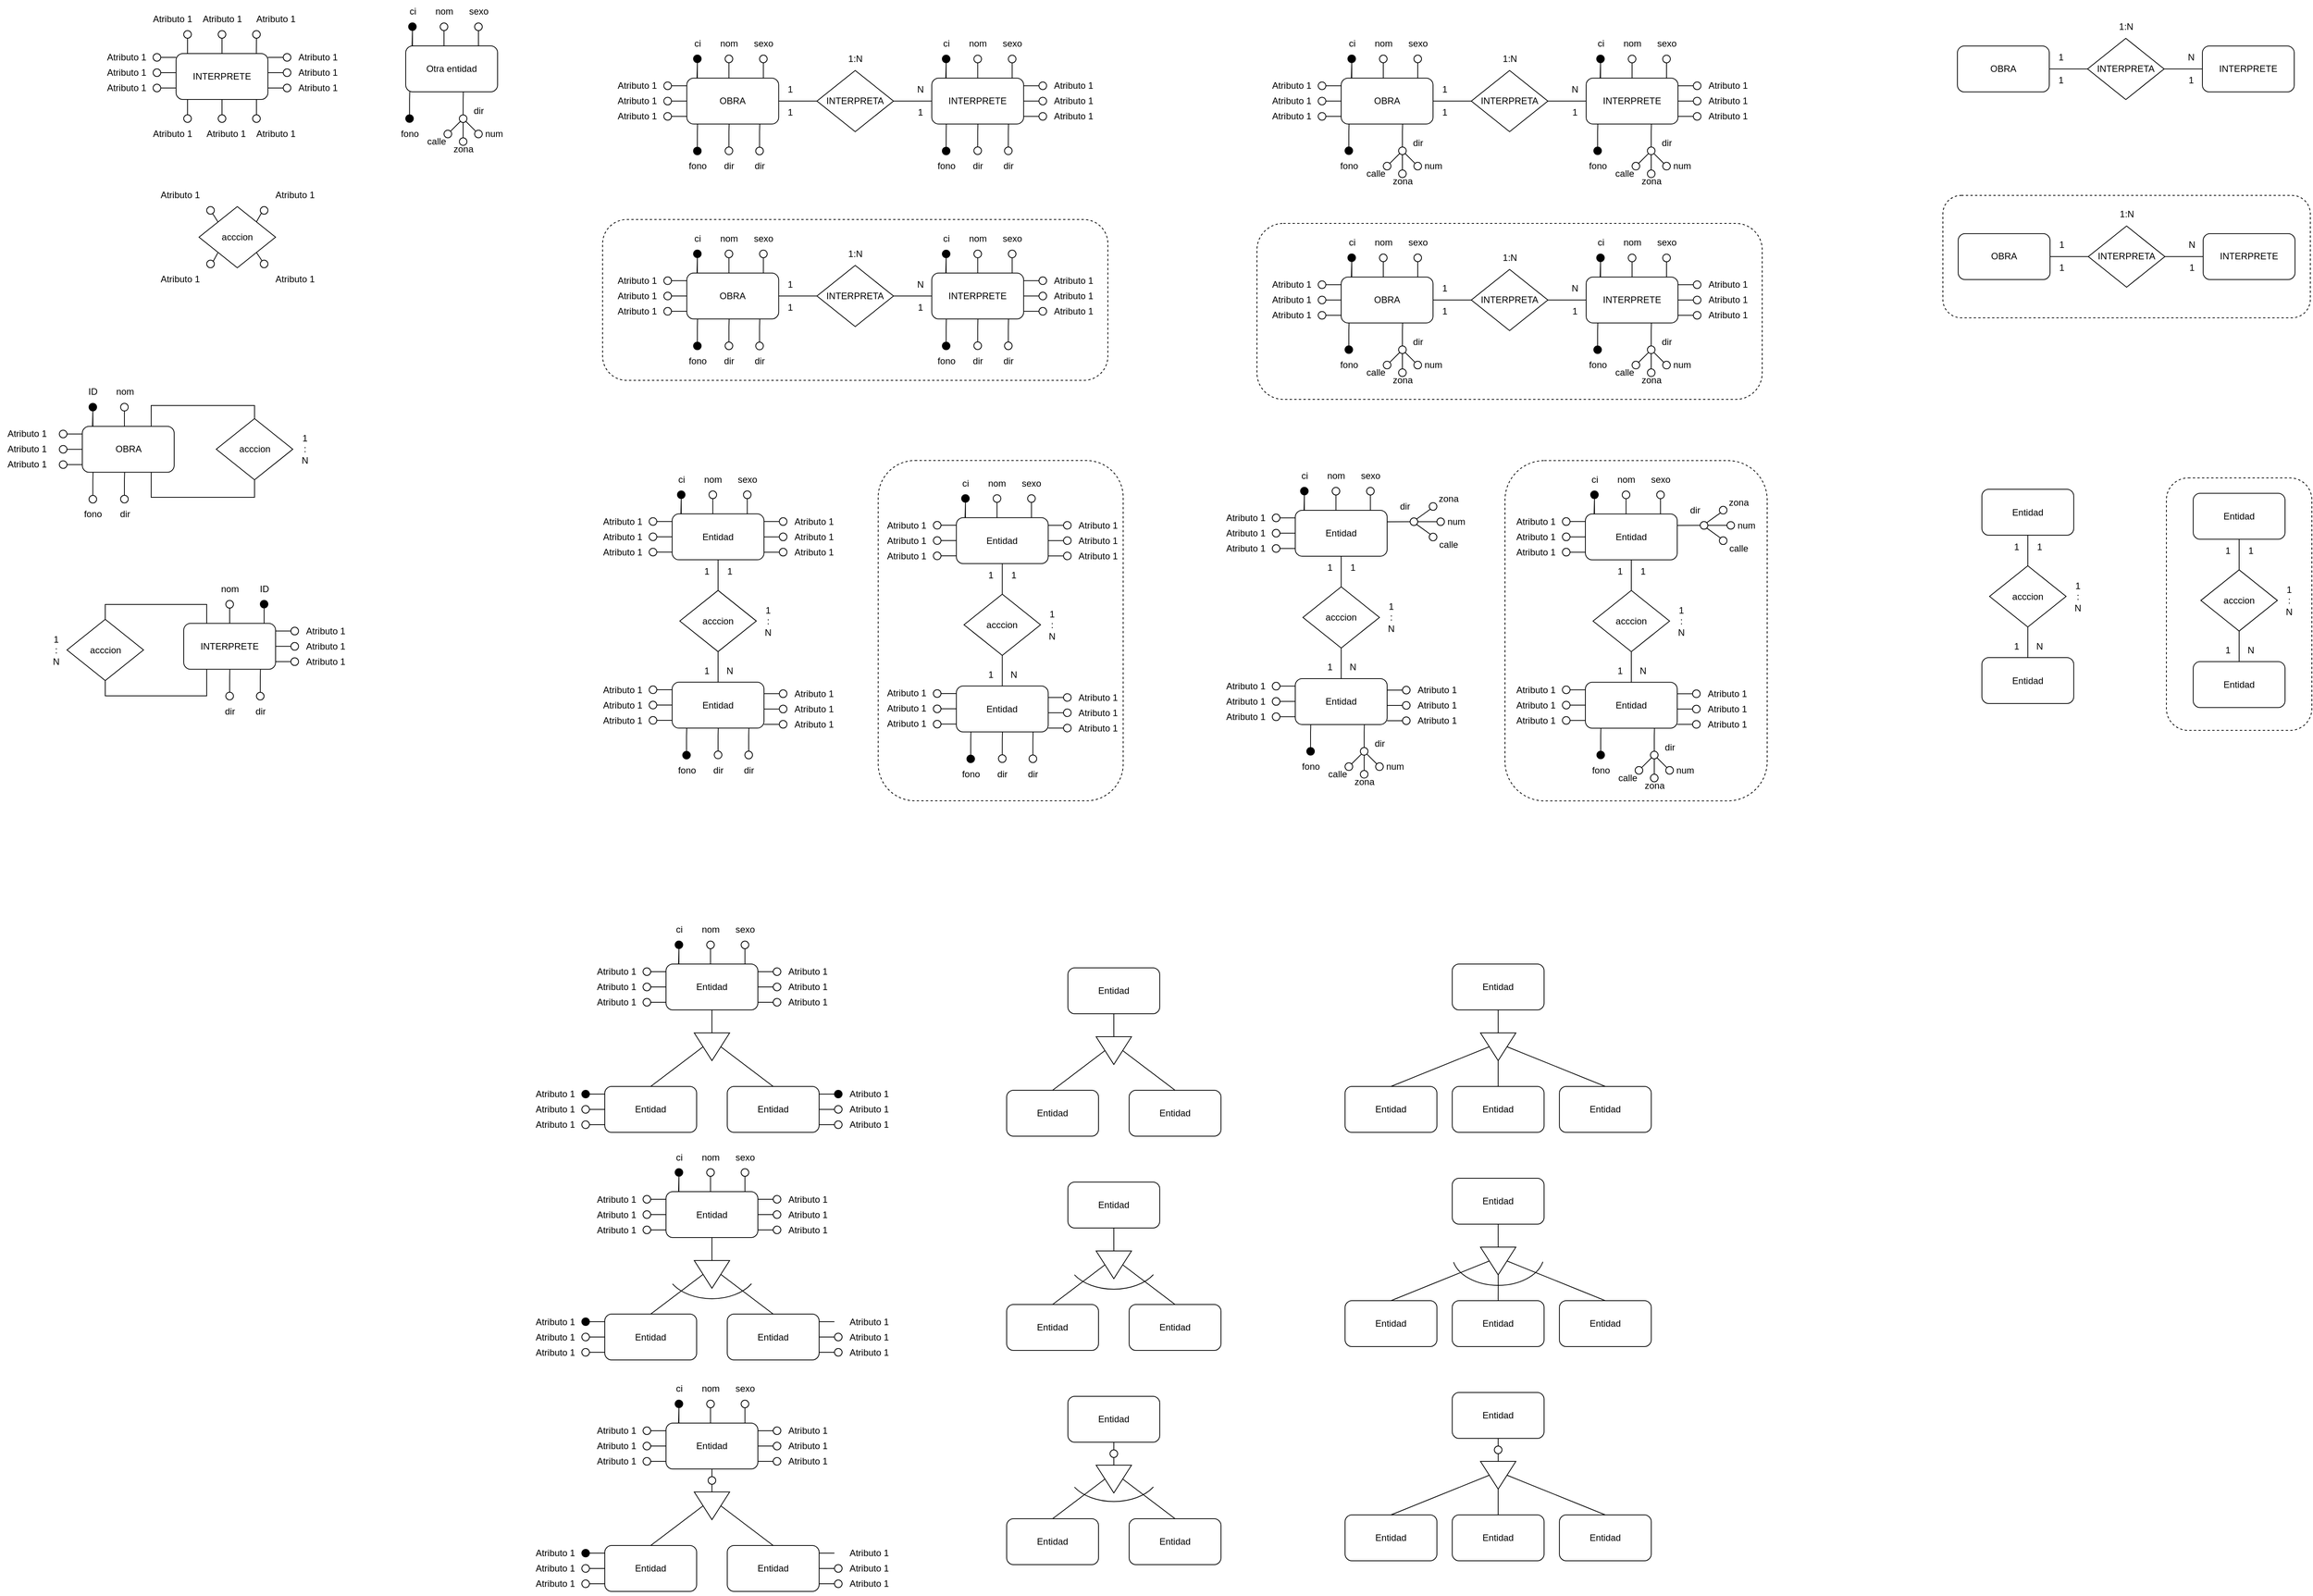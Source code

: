 <mxfile version="21.8.0" type="github">
  <diagram name="Página-1" id="UolY-JNz6V8QFxnW5Q4L">
    <mxGraphModel dx="1949" dy="726" grid="1" gridSize="10" guides="1" tooltips="1" connect="1" arrows="1" fold="1" page="1" pageScale="1" pageWidth="827" pageHeight="1169" math="0" shadow="0">
      <root>
        <mxCell id="0" />
        <mxCell id="1" parent="0" />
        <mxCell id="cQvedfexOUP9WgKagppP-6" value="INTERPRETA" style="rhombus;whiteSpace=wrap;html=1;" parent="1" vertex="1">
          <mxGeometry x="1212" y="132.08" width="100" height="80" as="geometry" />
        </mxCell>
        <mxCell id="cQvedfexOUP9WgKagppP-7" style="edgeStyle=none;rounded=0;orthogonalLoop=1;jettySize=auto;html=1;exitX=1;exitY=0.5;exitDx=0;exitDy=0;entryX=0;entryY=0.5;entryDx=0;entryDy=0;endArrow=none;endFill=0;" parent="1" source="cQvedfexOUP9WgKagppP-8" target="cQvedfexOUP9WgKagppP-6" edge="1">
          <mxGeometry relative="1" as="geometry" />
        </mxCell>
        <mxCell id="cQvedfexOUP9WgKagppP-8" value="OBRA" style="rounded=1;whiteSpace=wrap;html=1;" parent="1" vertex="1">
          <mxGeometry x="1042" y="142.08" width="120" height="60" as="geometry" />
        </mxCell>
        <mxCell id="cQvedfexOUP9WgKagppP-9" style="edgeStyle=none;rounded=0;orthogonalLoop=1;jettySize=auto;html=1;exitX=0;exitY=0.5;exitDx=0;exitDy=0;entryX=1;entryY=0.5;entryDx=0;entryDy=0;endArrow=none;endFill=0;" parent="1" source="cQvedfexOUP9WgKagppP-10" target="cQvedfexOUP9WgKagppP-6" edge="1">
          <mxGeometry relative="1" as="geometry" />
        </mxCell>
        <mxCell id="cQvedfexOUP9WgKagppP-10" value="INTERPRETE" style="rounded=1;whiteSpace=wrap;html=1;" parent="1" vertex="1">
          <mxGeometry x="1362" y="142.08" width="120" height="60" as="geometry" />
        </mxCell>
        <mxCell id="cQvedfexOUP9WgKagppP-11" value="1:N" style="text;html=1;align=center;verticalAlign=middle;resizable=0;points=[];autosize=1;strokeColor=none;fillColor=none;" parent="1" vertex="1">
          <mxGeometry x="1242" y="102.08" width="40" height="30" as="geometry" />
        </mxCell>
        <mxCell id="cQvedfexOUP9WgKagppP-12" value="1" style="text;html=1;align=center;verticalAlign=middle;resizable=0;points=[];autosize=1;strokeColor=none;fillColor=none;" parent="1" vertex="1">
          <mxGeometry x="1162" y="142.08" width="30" height="30" as="geometry" />
        </mxCell>
        <mxCell id="cQvedfexOUP9WgKagppP-13" value="1" style="text;html=1;align=center;verticalAlign=middle;resizable=0;points=[];autosize=1;strokeColor=none;fillColor=none;" parent="1" vertex="1">
          <mxGeometry x="1162" y="172.08" width="30" height="30" as="geometry" />
        </mxCell>
        <mxCell id="cQvedfexOUP9WgKagppP-14" value="N" style="text;html=1;align=center;verticalAlign=middle;resizable=0;points=[];autosize=1;strokeColor=none;fillColor=none;" parent="1" vertex="1">
          <mxGeometry x="1332" y="142.08" width="30" height="30" as="geometry" />
        </mxCell>
        <mxCell id="cQvedfexOUP9WgKagppP-15" value="1" style="text;html=1;align=center;verticalAlign=middle;resizable=0;points=[];autosize=1;strokeColor=none;fillColor=none;" parent="1" vertex="1">
          <mxGeometry x="1332" y="172.08" width="30" height="30" as="geometry" />
        </mxCell>
        <mxCell id="cQvedfexOUP9WgKagppP-27" style="edgeStyle=orthogonalEdgeStyle;rounded=0;orthogonalLoop=1;jettySize=auto;html=1;entryX=0.5;entryY=0;entryDx=0;entryDy=0;endArrow=none;endFill=0;" parent="1" source="cQvedfexOUP9WgKagppP-16" target="cQvedfexOUP9WgKagppP-20" edge="1">
          <mxGeometry relative="1" as="geometry" />
        </mxCell>
        <mxCell id="cQvedfexOUP9WgKagppP-16" value="acccion" style="rhombus;whiteSpace=wrap;html=1;" parent="1" vertex="1">
          <mxGeometry x="992.03" y="806.96" width="100" height="80" as="geometry" />
        </mxCell>
        <mxCell id="cQvedfexOUP9WgKagppP-26" style="edgeStyle=orthogonalEdgeStyle;rounded=0;orthogonalLoop=1;jettySize=auto;html=1;entryX=0.5;entryY=0;entryDx=0;entryDy=0;endArrow=none;endFill=0;" parent="1" source="cQvedfexOUP9WgKagppP-18" target="cQvedfexOUP9WgKagppP-16" edge="1">
          <mxGeometry relative="1" as="geometry" />
        </mxCell>
        <mxCell id="cQvedfexOUP9WgKagppP-18" value="Entidad" style="rounded=1;whiteSpace=wrap;html=1;" parent="1" vertex="1">
          <mxGeometry x="982.03" y="706.96" width="120" height="60" as="geometry" />
        </mxCell>
        <mxCell id="cQvedfexOUP9WgKagppP-20" value="Entidad" style="rounded=1;whiteSpace=wrap;html=1;" parent="1" vertex="1">
          <mxGeometry x="982.03" y="926.96" width="120" height="60" as="geometry" />
        </mxCell>
        <mxCell id="cQvedfexOUP9WgKagppP-21" value="&lt;div&gt;1&lt;/div&gt;&lt;div&gt;:&lt;/div&gt;&lt;div&gt;N&lt;/div&gt;" style="text;html=1;align=center;verticalAlign=middle;resizable=0;points=[];autosize=1;strokeColor=none;fillColor=none;" parent="1" vertex="1">
          <mxGeometry x="1092.03" y="816.96" width="30" height="60" as="geometry" />
        </mxCell>
        <mxCell id="cQvedfexOUP9WgKagppP-22" value="1" style="text;html=1;align=center;verticalAlign=middle;resizable=0;points=[];autosize=1;strokeColor=none;fillColor=none;" parent="1" vertex="1">
          <mxGeometry x="1042.03" y="766.96" width="30" height="30" as="geometry" />
        </mxCell>
        <mxCell id="cQvedfexOUP9WgKagppP-23" value="1" style="text;html=1;align=center;verticalAlign=middle;resizable=0;points=[];autosize=1;strokeColor=none;fillColor=none;" parent="1" vertex="1">
          <mxGeometry x="1012.03" y="766.96" width="30" height="30" as="geometry" />
        </mxCell>
        <mxCell id="cQvedfexOUP9WgKagppP-24" value="N" style="text;html=1;align=center;verticalAlign=middle;resizable=0;points=[];autosize=1;strokeColor=none;fillColor=none;" parent="1" vertex="1">
          <mxGeometry x="1042.03" y="896.96" width="30" height="30" as="geometry" />
        </mxCell>
        <mxCell id="cQvedfexOUP9WgKagppP-25" value="1" style="text;html=1;align=center;verticalAlign=middle;resizable=0;points=[];autosize=1;strokeColor=none;fillColor=none;" parent="1" vertex="1">
          <mxGeometry x="1012.03" y="896.96" width="30" height="30" as="geometry" />
        </mxCell>
        <mxCell id="cQvedfexOUP9WgKagppP-28" value="" style="rounded=1;whiteSpace=wrap;html=1;dashed=1;fillColor=none;" parent="1" vertex="1">
          <mxGeometry x="1828" y="295.4" width="480" height="160" as="geometry" />
        </mxCell>
        <mxCell id="cQvedfexOUP9WgKagppP-39" value="INTERPRETA" style="rhombus;whiteSpace=wrap;html=1;" parent="1" vertex="1">
          <mxGeometry x="2018" y="335.4" width="100" height="80" as="geometry" />
        </mxCell>
        <mxCell id="cQvedfexOUP9WgKagppP-40" style="edgeStyle=none;rounded=0;orthogonalLoop=1;jettySize=auto;html=1;exitX=1;exitY=0.5;exitDx=0;exitDy=0;entryX=0;entryY=0.5;entryDx=0;entryDy=0;endArrow=none;endFill=0;" parent="1" source="cQvedfexOUP9WgKagppP-41" target="cQvedfexOUP9WgKagppP-39" edge="1">
          <mxGeometry relative="1" as="geometry" />
        </mxCell>
        <mxCell id="cQvedfexOUP9WgKagppP-41" value="OBRA" style="rounded=1;whiteSpace=wrap;html=1;" parent="1" vertex="1">
          <mxGeometry x="1848" y="345.4" width="120" height="60" as="geometry" />
        </mxCell>
        <mxCell id="cQvedfexOUP9WgKagppP-42" style="edgeStyle=none;rounded=0;orthogonalLoop=1;jettySize=auto;html=1;exitX=0;exitY=0.5;exitDx=0;exitDy=0;entryX=1;entryY=0.5;entryDx=0;entryDy=0;endArrow=none;endFill=0;" parent="1" source="cQvedfexOUP9WgKagppP-43" target="cQvedfexOUP9WgKagppP-39" edge="1">
          <mxGeometry relative="1" as="geometry" />
        </mxCell>
        <mxCell id="cQvedfexOUP9WgKagppP-43" value="INTERPRETE" style="rounded=1;whiteSpace=wrap;html=1;" parent="1" vertex="1">
          <mxGeometry x="2168" y="345.4" width="120" height="60" as="geometry" />
        </mxCell>
        <mxCell id="cQvedfexOUP9WgKagppP-44" value="1:N" style="text;html=1;align=center;verticalAlign=middle;resizable=0;points=[];autosize=1;strokeColor=none;fillColor=none;" parent="1" vertex="1">
          <mxGeometry x="2048" y="305.4" width="40" height="30" as="geometry" />
        </mxCell>
        <mxCell id="cQvedfexOUP9WgKagppP-45" value="1" style="text;html=1;align=center;verticalAlign=middle;resizable=0;points=[];autosize=1;strokeColor=none;fillColor=none;" parent="1" vertex="1">
          <mxGeometry x="1968" y="345.4" width="30" height="30" as="geometry" />
        </mxCell>
        <mxCell id="cQvedfexOUP9WgKagppP-46" value="1" style="text;html=1;align=center;verticalAlign=middle;resizable=0;points=[];autosize=1;strokeColor=none;fillColor=none;" parent="1" vertex="1">
          <mxGeometry x="1968" y="375.4" width="30" height="30" as="geometry" />
        </mxCell>
        <mxCell id="cQvedfexOUP9WgKagppP-47" value="N" style="text;html=1;align=center;verticalAlign=middle;resizable=0;points=[];autosize=1;strokeColor=none;fillColor=none;" parent="1" vertex="1">
          <mxGeometry x="2138" y="345.4" width="30" height="30" as="geometry" />
        </mxCell>
        <mxCell id="cQvedfexOUP9WgKagppP-48" value="1" style="text;html=1;align=center;verticalAlign=middle;resizable=0;points=[];autosize=1;strokeColor=none;fillColor=none;" parent="1" vertex="1">
          <mxGeometry x="2138" y="375.4" width="30" height="30" as="geometry" />
        </mxCell>
        <mxCell id="cQvedfexOUP9WgKagppP-49" style="edgeStyle=orthogonalEdgeStyle;rounded=0;orthogonalLoop=1;jettySize=auto;html=1;entryX=0.5;entryY=0;entryDx=0;entryDy=0;endArrow=none;endFill=0;" parent="1" source="cQvedfexOUP9WgKagppP-50" target="cQvedfexOUP9WgKagppP-53" edge="1">
          <mxGeometry relative="1" as="geometry" />
        </mxCell>
        <mxCell id="cQvedfexOUP9WgKagppP-50" value="acccion" style="rhombus;whiteSpace=wrap;html=1;" parent="1" vertex="1">
          <mxGeometry x="2165" y="784.8" width="100" height="80" as="geometry" />
        </mxCell>
        <mxCell id="cQvedfexOUP9WgKagppP-51" style="edgeStyle=orthogonalEdgeStyle;rounded=0;orthogonalLoop=1;jettySize=auto;html=1;entryX=0.5;entryY=0;entryDx=0;entryDy=0;endArrow=none;endFill=0;" parent="1" source="cQvedfexOUP9WgKagppP-52" target="cQvedfexOUP9WgKagppP-50" edge="1">
          <mxGeometry relative="1" as="geometry" />
        </mxCell>
        <mxCell id="cQvedfexOUP9WgKagppP-52" value="Entidad" style="rounded=1;whiteSpace=wrap;html=1;" parent="1" vertex="1">
          <mxGeometry x="2155" y="684.8" width="120" height="60" as="geometry" />
        </mxCell>
        <mxCell id="cQvedfexOUP9WgKagppP-53" value="Entidad" style="rounded=1;whiteSpace=wrap;html=1;" parent="1" vertex="1">
          <mxGeometry x="2155" y="904.8" width="120" height="60" as="geometry" />
        </mxCell>
        <mxCell id="cQvedfexOUP9WgKagppP-54" value="&lt;div&gt;1&lt;/div&gt;&lt;div&gt;:&lt;/div&gt;&lt;div&gt;N&lt;/div&gt;" style="text;html=1;align=center;verticalAlign=middle;resizable=0;points=[];autosize=1;strokeColor=none;fillColor=none;" parent="1" vertex="1">
          <mxGeometry x="2265" y="794.8" width="30" height="60" as="geometry" />
        </mxCell>
        <mxCell id="cQvedfexOUP9WgKagppP-55" value="1" style="text;html=1;align=center;verticalAlign=middle;resizable=0;points=[];autosize=1;strokeColor=none;fillColor=none;" parent="1" vertex="1">
          <mxGeometry x="2215" y="744.8" width="30" height="30" as="geometry" />
        </mxCell>
        <mxCell id="cQvedfexOUP9WgKagppP-56" value="1" style="text;html=1;align=center;verticalAlign=middle;resizable=0;points=[];autosize=1;strokeColor=none;fillColor=none;" parent="1" vertex="1">
          <mxGeometry x="2185" y="744.8" width="30" height="30" as="geometry" />
        </mxCell>
        <mxCell id="cQvedfexOUP9WgKagppP-57" value="N" style="text;html=1;align=center;verticalAlign=middle;resizable=0;points=[];autosize=1;strokeColor=none;fillColor=none;" parent="1" vertex="1">
          <mxGeometry x="2215" y="874.8" width="30" height="30" as="geometry" />
        </mxCell>
        <mxCell id="cQvedfexOUP9WgKagppP-62" value="" style="rounded=1;whiteSpace=wrap;html=1;dashed=1;fillColor=none;" parent="1" vertex="1">
          <mxGeometry x="1256" y="642.0" width="342.48" height="444.76" as="geometry" />
        </mxCell>
        <mxCell id="cQvedfexOUP9WgKagppP-58" value="1" style="text;html=1;align=center;verticalAlign=middle;resizable=0;points=[];autosize=1;strokeColor=none;fillColor=none;" parent="1" vertex="1">
          <mxGeometry x="2185" y="874.8" width="30" height="30" as="geometry" />
        </mxCell>
        <mxCell id="cQvedfexOUP9WgKagppP-65" style="edgeStyle=orthogonalEdgeStyle;rounded=0;orthogonalLoop=1;jettySize=auto;html=1;exitX=0.5;exitY=1;exitDx=0;exitDy=0;endArrow=none;endFill=0;" parent="1" source="cQvedfexOUP9WgKagppP-63" target="cQvedfexOUP9WgKagppP-64" edge="1">
          <mxGeometry relative="1" as="geometry" />
        </mxCell>
        <mxCell id="cQvedfexOUP9WgKagppP-63" value="Entidad" style="rounded=1;whiteSpace=wrap;html=1;" parent="1" vertex="1">
          <mxGeometry x="160.02" y="1300" width="120" height="60" as="geometry" />
        </mxCell>
        <mxCell id="cQvedfexOUP9WgKagppP-68" style="rounded=0;orthogonalLoop=1;jettySize=auto;html=1;entryX=0.5;entryY=0;entryDx=0;entryDy=0;exitX=0.5;exitY=0;exitDx=0;exitDy=0;endArrow=none;endFill=0;" parent="1" source="cQvedfexOUP9WgKagppP-64" target="cQvedfexOUP9WgKagppP-67" edge="1">
          <mxGeometry relative="1" as="geometry" />
        </mxCell>
        <mxCell id="cQvedfexOUP9WgKagppP-69" style="rounded=0;orthogonalLoop=1;jettySize=auto;html=1;exitX=0.5;exitY=1;exitDx=0;exitDy=0;entryX=0.5;entryY=0;entryDx=0;entryDy=0;endArrow=none;endFill=0;" parent="1" source="cQvedfexOUP9WgKagppP-64" target="cQvedfexOUP9WgKagppP-66" edge="1">
          <mxGeometry relative="1" as="geometry" />
        </mxCell>
        <mxCell id="cQvedfexOUP9WgKagppP-64" value="" style="triangle;whiteSpace=wrap;html=1;rotation=90;" parent="1" vertex="1">
          <mxGeometry x="201.9" y="1385.01" width="36.25" height="46.25" as="geometry" />
        </mxCell>
        <mxCell id="cQvedfexOUP9WgKagppP-66" value="Entidad" style="rounded=1;whiteSpace=wrap;html=1;" parent="1" vertex="1">
          <mxGeometry x="80.02" y="1460" width="120" height="60" as="geometry" />
        </mxCell>
        <mxCell id="cQvedfexOUP9WgKagppP-67" value="Entidad" style="rounded=1;whiteSpace=wrap;html=1;" parent="1" vertex="1">
          <mxGeometry x="240.02" y="1460" width="120" height="60" as="geometry" />
        </mxCell>
        <mxCell id="cQvedfexOUP9WgKagppP-70" style="edgeStyle=orthogonalEdgeStyle;rounded=0;orthogonalLoop=1;jettySize=auto;html=1;exitX=0.5;exitY=1;exitDx=0;exitDy=0;endArrow=none;endFill=0;" parent="1" source="cQvedfexOUP9WgKagppP-71" target="cQvedfexOUP9WgKagppP-74" edge="1">
          <mxGeometry relative="1" as="geometry" />
        </mxCell>
        <mxCell id="cQvedfexOUP9WgKagppP-71" value="Entidad" style="rounded=1;whiteSpace=wrap;html=1;" parent="1" vertex="1">
          <mxGeometry x="160.02" y="1597.5" width="120" height="60" as="geometry" />
        </mxCell>
        <mxCell id="cQvedfexOUP9WgKagppP-72" style="rounded=0;orthogonalLoop=1;jettySize=auto;html=1;entryX=0.5;entryY=0;entryDx=0;entryDy=0;exitX=0.5;exitY=0;exitDx=0;exitDy=0;endArrow=none;endFill=0;" parent="1" source="cQvedfexOUP9WgKagppP-74" target="cQvedfexOUP9WgKagppP-76" edge="1">
          <mxGeometry relative="1" as="geometry" />
        </mxCell>
        <mxCell id="cQvedfexOUP9WgKagppP-73" style="rounded=0;orthogonalLoop=1;jettySize=auto;html=1;exitX=0.5;exitY=1;exitDx=0;exitDy=0;entryX=0.5;entryY=0;entryDx=0;entryDy=0;endArrow=none;endFill=0;" parent="1" source="cQvedfexOUP9WgKagppP-74" target="cQvedfexOUP9WgKagppP-75" edge="1">
          <mxGeometry relative="1" as="geometry" />
        </mxCell>
        <mxCell id="cQvedfexOUP9WgKagppP-74" value="" style="triangle;whiteSpace=wrap;html=1;rotation=90;" parent="1" vertex="1">
          <mxGeometry x="201.9" y="1682.51" width="36.25" height="46.25" as="geometry" />
        </mxCell>
        <mxCell id="cQvedfexOUP9WgKagppP-75" value="Entidad" style="rounded=1;whiteSpace=wrap;html=1;" parent="1" vertex="1">
          <mxGeometry x="80.02" y="1757.5" width="120" height="60" as="geometry" />
        </mxCell>
        <mxCell id="cQvedfexOUP9WgKagppP-76" value="Entidad" style="rounded=1;whiteSpace=wrap;html=1;" parent="1" vertex="1">
          <mxGeometry x="240.02" y="1757.5" width="120" height="60" as="geometry" />
        </mxCell>
        <mxCell id="cQvedfexOUP9WgKagppP-78" value="" style="verticalLabelPosition=bottom;verticalAlign=top;html=1;shape=mxgraph.basic.arc;startAngle=0.335;endAngle=0.664;" parent="1" vertex="1">
          <mxGeometry x="160.02" y="1657.5" width="120" height="80" as="geometry" />
        </mxCell>
        <mxCell id="cQvedfexOUP9WgKagppP-79" style="edgeStyle=orthogonalEdgeStyle;rounded=0;orthogonalLoop=1;jettySize=auto;html=1;exitX=0.5;exitY=1;exitDx=0;exitDy=0;endArrow=none;endFill=0;" parent="1" source="cQvedfexOUP9WgKagppP-80" target="cQvedfexOUP9WgKagppP-83" edge="1">
          <mxGeometry relative="1" as="geometry" />
        </mxCell>
        <mxCell id="cQvedfexOUP9WgKagppP-80" value="Entidad" style="rounded=1;whiteSpace=wrap;html=1;" parent="1" vertex="1">
          <mxGeometry x="1187.07" y="1300" width="120" height="60" as="geometry" />
        </mxCell>
        <mxCell id="cQvedfexOUP9WgKagppP-81" style="rounded=0;orthogonalLoop=1;jettySize=auto;html=1;entryX=0.5;entryY=0;entryDx=0;entryDy=0;exitX=0.5;exitY=0;exitDx=0;exitDy=0;endArrow=none;endFill=0;" parent="1" source="cQvedfexOUP9WgKagppP-83" target="cQvedfexOUP9WgKagppP-85" edge="1">
          <mxGeometry relative="1" as="geometry" />
        </mxCell>
        <mxCell id="cQvedfexOUP9WgKagppP-82" style="rounded=0;orthogonalLoop=1;jettySize=auto;html=1;exitX=0.5;exitY=1;exitDx=0;exitDy=0;entryX=0.5;entryY=0;entryDx=0;entryDy=0;endArrow=none;endFill=0;" parent="1" source="cQvedfexOUP9WgKagppP-83" target="cQvedfexOUP9WgKagppP-84" edge="1">
          <mxGeometry relative="1" as="geometry" />
        </mxCell>
        <mxCell id="cQvedfexOUP9WgKagppP-95" style="edgeStyle=orthogonalEdgeStyle;rounded=0;orthogonalLoop=1;jettySize=auto;html=1;exitX=1;exitY=0.5;exitDx=0;exitDy=0;entryX=0.5;entryY=0;entryDx=0;entryDy=0;endArrow=none;endFill=0;" parent="1" source="cQvedfexOUP9WgKagppP-83" target="cQvedfexOUP9WgKagppP-94" edge="1">
          <mxGeometry relative="1" as="geometry" />
        </mxCell>
        <mxCell id="cQvedfexOUP9WgKagppP-83" value="" style="triangle;whiteSpace=wrap;html=1;rotation=90;" parent="1" vertex="1">
          <mxGeometry x="1228.95" y="1385.01" width="36.25" height="46.25" as="geometry" />
        </mxCell>
        <mxCell id="cQvedfexOUP9WgKagppP-84" value="Entidad" style="rounded=1;whiteSpace=wrap;html=1;" parent="1" vertex="1">
          <mxGeometry x="1047.07" y="1460" width="120" height="60" as="geometry" />
        </mxCell>
        <mxCell id="cQvedfexOUP9WgKagppP-85" value="Entidad" style="rounded=1;whiteSpace=wrap;html=1;" parent="1" vertex="1">
          <mxGeometry x="1327.07" y="1460" width="120" height="60" as="geometry" />
        </mxCell>
        <mxCell id="cQvedfexOUP9WgKagppP-86" style="edgeStyle=orthogonalEdgeStyle;rounded=0;orthogonalLoop=1;jettySize=auto;html=1;exitX=0.5;exitY=1;exitDx=0;exitDy=0;endArrow=none;endFill=0;" parent="1" source="cQvedfexOUP9WgKagppP-87" target="cQvedfexOUP9WgKagppP-90" edge="1">
          <mxGeometry relative="1" as="geometry" />
        </mxCell>
        <mxCell id="cQvedfexOUP9WgKagppP-87" value="Entidad" style="rounded=1;whiteSpace=wrap;html=1;" parent="1" vertex="1">
          <mxGeometry x="1187.07" y="1580" width="120" height="60" as="geometry" />
        </mxCell>
        <mxCell id="cQvedfexOUP9WgKagppP-88" style="rounded=0;orthogonalLoop=1;jettySize=auto;html=1;entryX=0.5;entryY=0;entryDx=0;entryDy=0;exitX=0.5;exitY=0;exitDx=0;exitDy=0;endArrow=none;endFill=0;" parent="1" source="cQvedfexOUP9WgKagppP-90" target="cQvedfexOUP9WgKagppP-92" edge="1">
          <mxGeometry relative="1" as="geometry" />
        </mxCell>
        <mxCell id="cQvedfexOUP9WgKagppP-89" style="rounded=0;orthogonalLoop=1;jettySize=auto;html=1;exitX=0.5;exitY=1;exitDx=0;exitDy=0;entryX=0.5;entryY=0;entryDx=0;entryDy=0;endArrow=none;endFill=0;" parent="1" source="cQvedfexOUP9WgKagppP-90" target="cQvedfexOUP9WgKagppP-91" edge="1">
          <mxGeometry relative="1" as="geometry" />
        </mxCell>
        <mxCell id="cQvedfexOUP9WgKagppP-98" style="edgeStyle=orthogonalEdgeStyle;rounded=0;orthogonalLoop=1;jettySize=auto;html=1;entryX=0.5;entryY=0;entryDx=0;entryDy=0;endArrow=none;endFill=0;" parent="1" source="cQvedfexOUP9WgKagppP-90" target="cQvedfexOUP9WgKagppP-96" edge="1">
          <mxGeometry relative="1" as="geometry" />
        </mxCell>
        <mxCell id="cQvedfexOUP9WgKagppP-90" value="" style="triangle;whiteSpace=wrap;html=1;rotation=90;" parent="1" vertex="1">
          <mxGeometry x="1228.95" y="1665.01" width="36.25" height="46.25" as="geometry" />
        </mxCell>
        <mxCell id="cQvedfexOUP9WgKagppP-91" value="Entidad" style="rounded=1;whiteSpace=wrap;html=1;" parent="1" vertex="1">
          <mxGeometry x="1047.07" y="1740" width="120" height="60" as="geometry" />
        </mxCell>
        <mxCell id="cQvedfexOUP9WgKagppP-92" value="Entidad" style="rounded=1;whiteSpace=wrap;html=1;" parent="1" vertex="1">
          <mxGeometry x="1327.07" y="1740" width="120" height="60" as="geometry" />
        </mxCell>
        <mxCell id="cQvedfexOUP9WgKagppP-93" value="" style="verticalLabelPosition=bottom;verticalAlign=top;html=1;shape=mxgraph.basic.arc;startAngle=0.287;endAngle=0.711;" parent="1" vertex="1">
          <mxGeometry x="1187.07" y="1640" width="120" height="80" as="geometry" />
        </mxCell>
        <mxCell id="cQvedfexOUP9WgKagppP-94" value="Entidad" style="rounded=1;whiteSpace=wrap;html=1;" parent="1" vertex="1">
          <mxGeometry x="1187.07" y="1460" width="120" height="60" as="geometry" />
        </mxCell>
        <mxCell id="cQvedfexOUP9WgKagppP-96" value="Entidad" style="rounded=1;whiteSpace=wrap;html=1;" parent="1" vertex="1">
          <mxGeometry x="1187.07" y="1740" width="120" height="60" as="geometry" />
        </mxCell>
        <mxCell id="cQvedfexOUP9WgKagppP-99" style="edgeStyle=orthogonalEdgeStyle;rounded=0;orthogonalLoop=1;jettySize=auto;html=1;exitX=0.5;exitY=1;exitDx=0;exitDy=0;endArrow=none;endFill=0;" parent="1" source="cQvedfexOUP9WgKagppP-100" target="cQvedfexOUP9WgKagppP-103" edge="1">
          <mxGeometry relative="1" as="geometry" />
        </mxCell>
        <mxCell id="cQvedfexOUP9WgKagppP-100" value="Entidad" style="rounded=1;whiteSpace=wrap;html=1;" parent="1" vertex="1">
          <mxGeometry x="160.03" y="1900" width="120" height="60" as="geometry" />
        </mxCell>
        <mxCell id="cQvedfexOUP9WgKagppP-101" style="rounded=0;orthogonalLoop=1;jettySize=auto;html=1;entryX=0.5;entryY=0;entryDx=0;entryDy=0;exitX=0.5;exitY=0;exitDx=0;exitDy=0;endArrow=none;endFill=0;" parent="1" source="cQvedfexOUP9WgKagppP-103" target="cQvedfexOUP9WgKagppP-105" edge="1">
          <mxGeometry relative="1" as="geometry" />
        </mxCell>
        <mxCell id="cQvedfexOUP9WgKagppP-102" style="rounded=0;orthogonalLoop=1;jettySize=auto;html=1;exitX=0.5;exitY=1;exitDx=0;exitDy=0;entryX=0.5;entryY=0;entryDx=0;entryDy=0;endArrow=none;endFill=0;" parent="1" source="cQvedfexOUP9WgKagppP-103" target="cQvedfexOUP9WgKagppP-104" edge="1">
          <mxGeometry relative="1" as="geometry" />
        </mxCell>
        <mxCell id="cQvedfexOUP9WgKagppP-103" value="" style="triangle;whiteSpace=wrap;html=1;rotation=90;" parent="1" vertex="1">
          <mxGeometry x="201.91" y="1985.01" width="36.25" height="46.25" as="geometry" />
        </mxCell>
        <mxCell id="cQvedfexOUP9WgKagppP-104" value="Entidad" style="rounded=1;whiteSpace=wrap;html=1;" parent="1" vertex="1">
          <mxGeometry x="80.03" y="2060" width="120" height="60" as="geometry" />
        </mxCell>
        <mxCell id="cQvedfexOUP9WgKagppP-105" value="Entidad" style="rounded=1;whiteSpace=wrap;html=1;" parent="1" vertex="1">
          <mxGeometry x="240.03" y="2060" width="120" height="60" as="geometry" />
        </mxCell>
        <mxCell id="cQvedfexOUP9WgKagppP-107" value="" style="ellipse;whiteSpace=wrap;html=1;aspect=fixed;" parent="1" vertex="1">
          <mxGeometry x="215.02" y="1970" width="10" height="10" as="geometry" />
        </mxCell>
        <mxCell id="cQvedfexOUP9WgKagppP-111" style="edgeStyle=orthogonalEdgeStyle;rounded=0;orthogonalLoop=1;jettySize=auto;html=1;exitX=0.5;exitY=1;exitDx=0;exitDy=0;endArrow=none;endFill=0;" parent="1" source="cQvedfexOUP9WgKagppP-112" target="cQvedfexOUP9WgKagppP-116" edge="1">
          <mxGeometry relative="1" as="geometry" />
        </mxCell>
        <mxCell id="cQvedfexOUP9WgKagppP-112" value="Entidad" style="rounded=1;whiteSpace=wrap;html=1;" parent="1" vertex="1">
          <mxGeometry x="1187.07" y="1860" width="120" height="60" as="geometry" />
        </mxCell>
        <mxCell id="cQvedfexOUP9WgKagppP-113" style="rounded=0;orthogonalLoop=1;jettySize=auto;html=1;entryX=0.5;entryY=0;entryDx=0;entryDy=0;exitX=0.5;exitY=0;exitDx=0;exitDy=0;endArrow=none;endFill=0;" parent="1" source="cQvedfexOUP9WgKagppP-116" target="cQvedfexOUP9WgKagppP-118" edge="1">
          <mxGeometry relative="1" as="geometry" />
        </mxCell>
        <mxCell id="cQvedfexOUP9WgKagppP-114" style="rounded=0;orthogonalLoop=1;jettySize=auto;html=1;exitX=0.5;exitY=1;exitDx=0;exitDy=0;entryX=0.5;entryY=0;entryDx=0;entryDy=0;endArrow=none;endFill=0;" parent="1" source="cQvedfexOUP9WgKagppP-116" target="cQvedfexOUP9WgKagppP-117" edge="1">
          <mxGeometry relative="1" as="geometry" />
        </mxCell>
        <mxCell id="cQvedfexOUP9WgKagppP-115" style="edgeStyle=orthogonalEdgeStyle;rounded=0;orthogonalLoop=1;jettySize=auto;html=1;exitX=1;exitY=0.5;exitDx=0;exitDy=0;entryX=0.5;entryY=0;entryDx=0;entryDy=0;endArrow=none;endFill=0;" parent="1" source="cQvedfexOUP9WgKagppP-116" target="cQvedfexOUP9WgKagppP-119" edge="1">
          <mxGeometry relative="1" as="geometry" />
        </mxCell>
        <mxCell id="cQvedfexOUP9WgKagppP-116" value="" style="triangle;whiteSpace=wrap;html=1;rotation=90;" parent="1" vertex="1">
          <mxGeometry x="1228.95" y="1945.01" width="36.25" height="46.25" as="geometry" />
        </mxCell>
        <mxCell id="cQvedfexOUP9WgKagppP-117" value="Entidad" style="rounded=1;whiteSpace=wrap;html=1;" parent="1" vertex="1">
          <mxGeometry x="1047.07" y="2020" width="120" height="60" as="geometry" />
        </mxCell>
        <mxCell id="cQvedfexOUP9WgKagppP-118" value="Entidad" style="rounded=1;whiteSpace=wrap;html=1;" parent="1" vertex="1">
          <mxGeometry x="1327.07" y="2020" width="120" height="60" as="geometry" />
        </mxCell>
        <mxCell id="cQvedfexOUP9WgKagppP-119" value="Entidad" style="rounded=1;whiteSpace=wrap;html=1;" parent="1" vertex="1">
          <mxGeometry x="1187.07" y="2020" width="120" height="60" as="geometry" />
        </mxCell>
        <mxCell id="cQvedfexOUP9WgKagppP-120" value="" style="ellipse;whiteSpace=wrap;html=1;aspect=fixed;" parent="1" vertex="1">
          <mxGeometry x="1242.07" y="1930" width="10" height="10" as="geometry" />
        </mxCell>
        <mxCell id="cQvedfexOUP9WgKagppP-158" style="edgeStyle=orthogonalEdgeStyle;rounded=0;orthogonalLoop=1;jettySize=auto;html=1;entryX=0.099;entryY=0.028;entryDx=0;entryDy=0;entryPerimeter=0;endArrow=none;endFill=0;" parent="1" source="cQvedfexOUP9WgKagppP-137" target="cQvedfexOUP9WgKagppP-138" edge="1">
          <mxGeometry relative="1" as="geometry" />
        </mxCell>
        <mxCell id="cQvedfexOUP9WgKagppP-137" value="" style="ellipse;whiteSpace=wrap;html=1;aspect=fixed;" parent="1" vertex="1">
          <mxGeometry x="-470" y="80" width="10" height="10" as="geometry" />
        </mxCell>
        <mxCell id="cQvedfexOUP9WgKagppP-138" value="INTERPRETE" style="rounded=1;whiteSpace=wrap;html=1;" parent="1" vertex="1">
          <mxGeometry x="-480" y="110" width="120" height="60" as="geometry" />
        </mxCell>
        <mxCell id="cQvedfexOUP9WgKagppP-139" value="Atributo 1" style="text;html=1;align=center;verticalAlign=middle;resizable=0;points=[];autosize=1;strokeColor=none;fillColor=none;" parent="1" vertex="1">
          <mxGeometry x="-520" y="50" width="70" height="30" as="geometry" />
        </mxCell>
        <mxCell id="cQvedfexOUP9WgKagppP-159" style="edgeStyle=orthogonalEdgeStyle;rounded=0;orthogonalLoop=1;jettySize=auto;html=1;exitX=0.5;exitY=1;exitDx=0;exitDy=0;entryX=0.5;entryY=0;entryDx=0;entryDy=0;endArrow=none;endFill=0;" parent="1" source="cQvedfexOUP9WgKagppP-140" target="cQvedfexOUP9WgKagppP-138" edge="1">
          <mxGeometry relative="1" as="geometry" />
        </mxCell>
        <mxCell id="cQvedfexOUP9WgKagppP-140" value="" style="ellipse;whiteSpace=wrap;html=1;aspect=fixed;" parent="1" vertex="1">
          <mxGeometry x="-425" y="80" width="10" height="10" as="geometry" />
        </mxCell>
        <mxCell id="cQvedfexOUP9WgKagppP-141" value="Atributo 1" style="text;html=1;align=center;verticalAlign=middle;resizable=0;points=[];autosize=1;strokeColor=none;fillColor=none;" parent="1" vertex="1">
          <mxGeometry x="-455" y="50" width="70" height="30" as="geometry" />
        </mxCell>
        <mxCell id="cQvedfexOUP9WgKagppP-160" style="edgeStyle=orthogonalEdgeStyle;rounded=0;orthogonalLoop=1;jettySize=auto;html=1;exitX=0.5;exitY=1;exitDx=0;exitDy=0;entryX=0.874;entryY=0;entryDx=0;entryDy=0;entryPerimeter=0;endArrow=none;endFill=0;" parent="1" source="cQvedfexOUP9WgKagppP-142" target="cQvedfexOUP9WgKagppP-138" edge="1">
          <mxGeometry relative="1" as="geometry" />
        </mxCell>
        <mxCell id="cQvedfexOUP9WgKagppP-142" value="" style="ellipse;whiteSpace=wrap;html=1;aspect=fixed;" parent="1" vertex="1">
          <mxGeometry x="-380" y="80" width="10" height="10" as="geometry" />
        </mxCell>
        <mxCell id="cQvedfexOUP9WgKagppP-143" value="Atributo 1" style="text;html=1;align=center;verticalAlign=middle;resizable=0;points=[];autosize=1;strokeColor=none;fillColor=none;" parent="1" vertex="1">
          <mxGeometry x="-385" y="50" width="70" height="30" as="geometry" />
        </mxCell>
        <mxCell id="cQvedfexOUP9WgKagppP-162" style="edgeStyle=orthogonalEdgeStyle;rounded=0;orthogonalLoop=1;jettySize=auto;html=1;exitX=0;exitY=0.5;exitDx=0;exitDy=0;entryX=1;entryY=0.085;entryDx=0;entryDy=0;entryPerimeter=0;endArrow=none;endFill=0;" parent="1" source="cQvedfexOUP9WgKagppP-144" target="cQvedfexOUP9WgKagppP-138" edge="1">
          <mxGeometry relative="1" as="geometry" />
        </mxCell>
        <mxCell id="cQvedfexOUP9WgKagppP-144" value="" style="ellipse;whiteSpace=wrap;html=1;aspect=fixed;" parent="1" vertex="1">
          <mxGeometry x="-340" y="110" width="10" height="10" as="geometry" />
        </mxCell>
        <mxCell id="cQvedfexOUP9WgKagppP-145" value="Atributo 1" style="text;html=1;align=center;verticalAlign=middle;resizable=0;points=[];autosize=1;strokeColor=none;fillColor=none;" parent="1" vertex="1">
          <mxGeometry x="-330" y="100" width="70" height="30" as="geometry" />
        </mxCell>
        <mxCell id="cQvedfexOUP9WgKagppP-166" style="edgeStyle=orthogonalEdgeStyle;rounded=0;orthogonalLoop=1;jettySize=auto;html=1;entryX=0.875;entryY=1;entryDx=0;entryDy=0;entryPerimeter=0;endArrow=none;endFill=0;" parent="1" source="cQvedfexOUP9WgKagppP-148" target="cQvedfexOUP9WgKagppP-138" edge="1">
          <mxGeometry relative="1" as="geometry" />
        </mxCell>
        <mxCell id="cQvedfexOUP9WgKagppP-148" value="" style="ellipse;whiteSpace=wrap;html=1;aspect=fixed;" parent="1" vertex="1">
          <mxGeometry x="-380" y="190" width="10" height="10" as="geometry" />
        </mxCell>
        <mxCell id="cQvedfexOUP9WgKagppP-149" value="Atributo 1" style="text;html=1;align=center;verticalAlign=middle;resizable=0;points=[];autosize=1;strokeColor=none;fillColor=none;" parent="1" vertex="1">
          <mxGeometry x="-385" y="200" width="70" height="30" as="geometry" />
        </mxCell>
        <mxCell id="cQvedfexOUP9WgKagppP-164" style="edgeStyle=orthogonalEdgeStyle;rounded=0;orthogonalLoop=1;jettySize=auto;html=1;entryX=1.003;entryY=0.421;entryDx=0;entryDy=0;entryPerimeter=0;endArrow=none;endFill=0;" parent="1" source="cQvedfexOUP9WgKagppP-150" target="cQvedfexOUP9WgKagppP-138" edge="1">
          <mxGeometry relative="1" as="geometry" />
        </mxCell>
        <mxCell id="cQvedfexOUP9WgKagppP-150" value="" style="ellipse;whiteSpace=wrap;html=1;aspect=fixed;" parent="1" vertex="1">
          <mxGeometry x="-340" y="130" width="10" height="10" as="geometry" />
        </mxCell>
        <mxCell id="cQvedfexOUP9WgKagppP-165" style="edgeStyle=orthogonalEdgeStyle;rounded=0;orthogonalLoop=1;jettySize=auto;html=1;entryX=1;entryY=0.75;entryDx=0;entryDy=0;endArrow=none;endFill=0;" parent="1" source="cQvedfexOUP9WgKagppP-151" target="cQvedfexOUP9WgKagppP-138" edge="1">
          <mxGeometry relative="1" as="geometry" />
        </mxCell>
        <mxCell id="cQvedfexOUP9WgKagppP-151" value="" style="ellipse;whiteSpace=wrap;html=1;aspect=fixed;" parent="1" vertex="1">
          <mxGeometry x="-340" y="150" width="10" height="10" as="geometry" />
        </mxCell>
        <mxCell id="cQvedfexOUP9WgKagppP-152" value="Atributo 1" style="text;html=1;align=center;verticalAlign=middle;resizable=0;points=[];autosize=1;strokeColor=none;fillColor=none;" parent="1" vertex="1">
          <mxGeometry x="-330" y="120" width="70" height="30" as="geometry" />
        </mxCell>
        <mxCell id="cQvedfexOUP9WgKagppP-153" value="Atributo 1" style="text;html=1;align=center;verticalAlign=middle;resizable=0;points=[];autosize=1;strokeColor=none;fillColor=none;" parent="1" vertex="1">
          <mxGeometry x="-330" y="140" width="70" height="30" as="geometry" />
        </mxCell>
        <mxCell id="cQvedfexOUP9WgKagppP-168" style="edgeStyle=orthogonalEdgeStyle;rounded=0;orthogonalLoop=1;jettySize=auto;html=1;entryX=0.125;entryY=1;entryDx=0;entryDy=0;entryPerimeter=0;endArrow=none;endFill=0;" parent="1" source="cQvedfexOUP9WgKagppP-154" target="cQvedfexOUP9WgKagppP-138" edge="1">
          <mxGeometry relative="1" as="geometry" />
        </mxCell>
        <mxCell id="cQvedfexOUP9WgKagppP-154" value="" style="ellipse;whiteSpace=wrap;html=1;aspect=fixed;" parent="1" vertex="1">
          <mxGeometry x="-470" y="190" width="10" height="10" as="geometry" />
        </mxCell>
        <mxCell id="cQvedfexOUP9WgKagppP-155" value="Atributo 1" style="text;html=1;align=center;verticalAlign=middle;resizable=0;points=[];autosize=1;strokeColor=none;fillColor=none;" parent="1" vertex="1">
          <mxGeometry x="-520" y="200" width="70" height="30" as="geometry" />
        </mxCell>
        <mxCell id="cQvedfexOUP9WgKagppP-167" style="edgeStyle=orthogonalEdgeStyle;rounded=0;orthogonalLoop=1;jettySize=auto;html=1;entryX=0.5;entryY=1;entryDx=0;entryDy=0;endArrow=none;endFill=0;" parent="1" source="cQvedfexOUP9WgKagppP-156" target="cQvedfexOUP9WgKagppP-138" edge="1">
          <mxGeometry relative="1" as="geometry" />
        </mxCell>
        <mxCell id="cQvedfexOUP9WgKagppP-156" value="" style="ellipse;whiteSpace=wrap;html=1;aspect=fixed;" parent="1" vertex="1">
          <mxGeometry x="-425" y="190" width="10" height="10" as="geometry" />
        </mxCell>
        <mxCell id="cQvedfexOUP9WgKagppP-157" value="Atributo 1" style="text;html=1;align=center;verticalAlign=middle;resizable=0;points=[];autosize=1;strokeColor=none;fillColor=none;" parent="1" vertex="1">
          <mxGeometry x="-450" y="200" width="70" height="30" as="geometry" />
        </mxCell>
        <mxCell id="cQvedfexOUP9WgKagppP-169" value="" style="ellipse;whiteSpace=wrap;html=1;aspect=fixed;" parent="1" vertex="1">
          <mxGeometry x="-510" y="110" width="10" height="10" as="geometry" />
        </mxCell>
        <mxCell id="cQvedfexOUP9WgKagppP-178" style="edgeStyle=orthogonalEdgeStyle;rounded=0;orthogonalLoop=1;jettySize=auto;html=1;entryX=-0.008;entryY=0.419;entryDx=0;entryDy=0;entryPerimeter=0;endArrow=none;endFill=0;" parent="1" source="cQvedfexOUP9WgKagppP-170" target="cQvedfexOUP9WgKagppP-138" edge="1">
          <mxGeometry relative="1" as="geometry" />
        </mxCell>
        <mxCell id="cQvedfexOUP9WgKagppP-170" value="" style="ellipse;whiteSpace=wrap;html=1;aspect=fixed;" parent="1" vertex="1">
          <mxGeometry x="-510" y="130" width="10" height="10" as="geometry" />
        </mxCell>
        <mxCell id="cQvedfexOUP9WgKagppP-179" style="edgeStyle=orthogonalEdgeStyle;rounded=0;orthogonalLoop=1;jettySize=auto;html=1;entryX=0;entryY=0.75;entryDx=0;entryDy=0;endArrow=none;endFill=0;" parent="1" source="cQvedfexOUP9WgKagppP-171" target="cQvedfexOUP9WgKagppP-138" edge="1">
          <mxGeometry relative="1" as="geometry" />
        </mxCell>
        <mxCell id="cQvedfexOUP9WgKagppP-171" value="" style="ellipse;whiteSpace=wrap;html=1;aspect=fixed;" parent="1" vertex="1">
          <mxGeometry x="-510" y="150" width="10" height="10" as="geometry" />
        </mxCell>
        <mxCell id="cQvedfexOUP9WgKagppP-173" value="Atributo 1" style="text;html=1;align=center;verticalAlign=middle;resizable=0;points=[];autosize=1;strokeColor=none;fillColor=none;" parent="1" vertex="1">
          <mxGeometry x="-580" y="100" width="70" height="30" as="geometry" />
        </mxCell>
        <mxCell id="cQvedfexOUP9WgKagppP-174" value="Atributo 1" style="text;html=1;align=center;verticalAlign=middle;resizable=0;points=[];autosize=1;strokeColor=none;fillColor=none;" parent="1" vertex="1">
          <mxGeometry x="-580" y="120" width="70" height="30" as="geometry" />
        </mxCell>
        <mxCell id="cQvedfexOUP9WgKagppP-175" value="Atributo 1" style="text;html=1;align=center;verticalAlign=middle;resizable=0;points=[];autosize=1;strokeColor=none;fillColor=none;" parent="1" vertex="1">
          <mxGeometry x="-580" y="140" width="70" height="30" as="geometry" />
        </mxCell>
        <mxCell id="cQvedfexOUP9WgKagppP-182" style="edgeStyle=orthogonalEdgeStyle;rounded=0;orthogonalLoop=1;jettySize=auto;html=1;exitX=0;exitY=0.5;exitDx=0;exitDy=0;entryX=1;entryY=0.085;entryDx=0;entryDy=0;entryPerimeter=0;endArrow=none;endFill=0;" parent="1" edge="1">
          <mxGeometry relative="1" as="geometry">
            <mxPoint x="-480" y="115" as="sourcePoint" />
            <mxPoint x="-500" y="115" as="targetPoint" />
          </mxGeometry>
        </mxCell>
        <mxCell id="cQvedfexOUP9WgKagppP-184" value="acccion" style="rhombus;whiteSpace=wrap;html=1;" parent="1" vertex="1">
          <mxGeometry x="-450" y="310" width="100" height="80" as="geometry" />
        </mxCell>
        <mxCell id="cQvedfexOUP9WgKagppP-189" style="rounded=0;orthogonalLoop=1;jettySize=auto;html=1;exitX=0;exitY=1;exitDx=0;exitDy=0;entryX=1;entryY=0;entryDx=0;entryDy=0;endArrow=none;endFill=0;" parent="1" source="cQvedfexOUP9WgKagppP-185" target="cQvedfexOUP9WgKagppP-184" edge="1">
          <mxGeometry relative="1" as="geometry" />
        </mxCell>
        <mxCell id="cQvedfexOUP9WgKagppP-185" value="" style="ellipse;whiteSpace=wrap;html=1;aspect=fixed;" parent="1" vertex="1">
          <mxGeometry x="-370" y="310" width="10" height="10" as="geometry" />
        </mxCell>
        <mxCell id="cQvedfexOUP9WgKagppP-186" value="" style="ellipse;whiteSpace=wrap;html=1;aspect=fixed;" parent="1" vertex="1">
          <mxGeometry x="-440" y="310" width="10" height="10" as="geometry" />
        </mxCell>
        <mxCell id="cQvedfexOUP9WgKagppP-187" value="" style="ellipse;whiteSpace=wrap;html=1;aspect=fixed;" parent="1" vertex="1">
          <mxGeometry x="-440" y="380" width="10" height="10" as="geometry" />
        </mxCell>
        <mxCell id="cQvedfexOUP9WgKagppP-191" style="rounded=0;orthogonalLoop=1;jettySize=auto;html=1;entryX=1;entryY=1;entryDx=0;entryDy=0;endArrow=none;endFill=0;" parent="1" source="cQvedfexOUP9WgKagppP-188" target="cQvedfexOUP9WgKagppP-184" edge="1">
          <mxGeometry relative="1" as="geometry" />
        </mxCell>
        <mxCell id="cQvedfexOUP9WgKagppP-188" value="" style="ellipse;whiteSpace=wrap;html=1;aspect=fixed;" parent="1" vertex="1">
          <mxGeometry x="-370" y="380" width="10" height="10" as="geometry" />
        </mxCell>
        <mxCell id="cQvedfexOUP9WgKagppP-193" value="Atributo 1" style="text;html=1;align=center;verticalAlign=middle;resizable=0;points=[];autosize=1;strokeColor=none;fillColor=none;" parent="1" vertex="1">
          <mxGeometry x="-360" y="280" width="70" height="30" as="geometry" />
        </mxCell>
        <mxCell id="cQvedfexOUP9WgKagppP-194" value="Atributo 1" style="text;html=1;align=center;verticalAlign=middle;resizable=0;points=[];autosize=1;strokeColor=none;fillColor=none;" parent="1" vertex="1">
          <mxGeometry x="-510" y="280" width="70" height="30" as="geometry" />
        </mxCell>
        <mxCell id="cQvedfexOUP9WgKagppP-196" value="Atributo 1" style="text;html=1;align=center;verticalAlign=middle;resizable=0;points=[];autosize=1;strokeColor=none;fillColor=none;" parent="1" vertex="1">
          <mxGeometry x="-510" y="390" width="70" height="30" as="geometry" />
        </mxCell>
        <mxCell id="cQvedfexOUP9WgKagppP-197" value="Atributo 1" style="text;html=1;align=center;verticalAlign=middle;resizable=0;points=[];autosize=1;strokeColor=none;fillColor=none;" parent="1" vertex="1">
          <mxGeometry x="-360" y="390" width="70" height="30" as="geometry" />
        </mxCell>
        <mxCell id="cQvedfexOUP9WgKagppP-200" style="rounded=0;orthogonalLoop=1;jettySize=auto;html=1;exitX=0;exitY=1;exitDx=0;exitDy=0;entryX=1;entryY=0;entryDx=0;entryDy=0;endArrow=none;endFill=0;" parent="1" edge="1">
          <mxGeometry relative="1" as="geometry">
            <mxPoint x="-425.46" y="370.46" as="sourcePoint" />
            <mxPoint x="-431.46" y="381.46" as="targetPoint" />
          </mxGeometry>
        </mxCell>
        <mxCell id="cQvedfexOUP9WgKagppP-201" style="rounded=0;orthogonalLoop=1;jettySize=auto;html=1;entryX=1;entryY=1;entryDx=0;entryDy=0;endArrow=none;endFill=0;" parent="1" edge="1">
          <mxGeometry relative="1" as="geometry">
            <mxPoint x="-425.23" y="330.16" as="sourcePoint" />
            <mxPoint x="-432.23" y="319.16" as="targetPoint" />
          </mxGeometry>
        </mxCell>
        <mxCell id="INXap_1rz9p3yzkfv5af-1" value="Otra entidad" style="rounded=1;whiteSpace=wrap;html=1;" parent="1" vertex="1">
          <mxGeometry x="-180" y="100" width="120" height="60" as="geometry" />
        </mxCell>
        <mxCell id="INXap_1rz9p3yzkfv5af-4" style="edgeStyle=orthogonalEdgeStyle;rounded=0;orthogonalLoop=1;jettySize=auto;html=1;entryX=0.1;entryY=-0.032;entryDx=0;entryDy=0;entryPerimeter=0;endArrow=none;endFill=0;" parent="1" source="INXap_1rz9p3yzkfv5af-5" edge="1">
          <mxGeometry relative="1" as="geometry">
            <mxPoint x="-171.75" y="100.0" as="targetPoint" />
          </mxGeometry>
        </mxCell>
        <mxCell id="INXap_1rz9p3yzkfv5af-5" value="" style="ellipse;whiteSpace=wrap;html=1;aspect=fixed;fillColor=#000;" parent="1" vertex="1">
          <mxGeometry x="-176.25" y="69.92" width="10" height="10" as="geometry" />
        </mxCell>
        <mxCell id="INXap_1rz9p3yzkfv5af-6" value="ci" style="text;html=1;align=center;verticalAlign=middle;resizable=0;points=[];autosize=1;strokeColor=none;fillColor=none;" parent="1" vertex="1">
          <mxGeometry x="-186.25" y="40" width="30" height="30" as="geometry" />
        </mxCell>
        <mxCell id="INXap_1rz9p3yzkfv5af-7" style="edgeStyle=orthogonalEdgeStyle;rounded=0;orthogonalLoop=1;jettySize=auto;html=1;exitX=0.5;exitY=1;exitDx=0;exitDy=0;entryX=0.5;entryY=0;entryDx=0;entryDy=0;endArrow=none;endFill=0;" parent="1" source="INXap_1rz9p3yzkfv5af-8" edge="1">
          <mxGeometry relative="1" as="geometry">
            <mxPoint x="-130" y="100" as="targetPoint" />
          </mxGeometry>
        </mxCell>
        <mxCell id="INXap_1rz9p3yzkfv5af-8" value="" style="ellipse;whiteSpace=wrap;html=1;aspect=fixed;" parent="1" vertex="1">
          <mxGeometry x="-135" y="70" width="10" height="10" as="geometry" />
        </mxCell>
        <mxCell id="INXap_1rz9p3yzkfv5af-9" value="nom" style="text;html=1;align=center;verticalAlign=middle;resizable=0;points=[];autosize=1;strokeColor=none;fillColor=none;" parent="1" vertex="1">
          <mxGeometry x="-155" y="40" width="50" height="30" as="geometry" />
        </mxCell>
        <mxCell id="INXap_1rz9p3yzkfv5af-10" style="edgeStyle=orthogonalEdgeStyle;rounded=0;orthogonalLoop=1;jettySize=auto;html=1;exitX=0.5;exitY=1;exitDx=0;exitDy=0;entryX=0.874;entryY=0;entryDx=0;entryDy=0;entryPerimeter=0;endArrow=none;endFill=0;" parent="1" source="INXap_1rz9p3yzkfv5af-11" edge="1">
          <mxGeometry relative="1" as="geometry">
            <mxPoint x="-85" y="100" as="targetPoint" />
          </mxGeometry>
        </mxCell>
        <mxCell id="INXap_1rz9p3yzkfv5af-11" value="" style="ellipse;whiteSpace=wrap;html=1;aspect=fixed;" parent="1" vertex="1">
          <mxGeometry x="-90" y="70" width="10" height="10" as="geometry" />
        </mxCell>
        <mxCell id="INXap_1rz9p3yzkfv5af-12" value="sexo" style="text;html=1;align=center;verticalAlign=middle;resizable=0;points=[];autosize=1;strokeColor=none;fillColor=none;" parent="1" vertex="1">
          <mxGeometry x="-110" y="40" width="50" height="30" as="geometry" />
        </mxCell>
        <mxCell id="INXap_1rz9p3yzkfv5af-13" style="edgeStyle=orthogonalEdgeStyle;rounded=0;orthogonalLoop=1;jettySize=auto;html=1;entryX=0.083;entryY=1;entryDx=0;entryDy=0;entryPerimeter=0;endArrow=none;endFill=0;" parent="1" source="INXap_1rz9p3yzkfv5af-14" edge="1">
          <mxGeometry relative="1" as="geometry">
            <mxPoint x="-174.75" y="160.0" as="targetPoint" />
          </mxGeometry>
        </mxCell>
        <mxCell id="INXap_1rz9p3yzkfv5af-14" value="" style="ellipse;whiteSpace=wrap;html=1;aspect=fixed;fillColor=#000;" parent="1" vertex="1">
          <mxGeometry x="-180" y="190.0" width="10" height="10" as="geometry" />
        </mxCell>
        <mxCell id="INXap_1rz9p3yzkfv5af-15" value="fono" style="text;html=1;align=center;verticalAlign=middle;resizable=0;points=[];autosize=1;strokeColor=none;fillColor=none;" parent="1" vertex="1">
          <mxGeometry x="-200" y="200.0" width="50" height="30" as="geometry" />
        </mxCell>
        <mxCell id="INXap_1rz9p3yzkfv5af-16" style="edgeStyle=orthogonalEdgeStyle;rounded=0;orthogonalLoop=1;jettySize=auto;html=1;entryX=0.5;entryY=1;entryDx=0;entryDy=0;endArrow=none;endFill=0;" parent="1" source="INXap_1rz9p3yzkfv5af-17" edge="1">
          <mxGeometry relative="1" as="geometry">
            <mxPoint x="-104.74" y="160.0" as="targetPoint" />
          </mxGeometry>
        </mxCell>
        <mxCell id="INXap_1rz9p3yzkfv5af-17" value="" style="ellipse;whiteSpace=wrap;html=1;aspect=fixed;" parent="1" vertex="1">
          <mxGeometry x="-110" y="190.08" width="10" height="10" as="geometry" />
        </mxCell>
        <mxCell id="INXap_1rz9p3yzkfv5af-18" value="dir" style="text;html=1;align=center;verticalAlign=middle;resizable=0;points=[];autosize=1;strokeColor=none;fillColor=none;" parent="1" vertex="1">
          <mxGeometry x="-105" y="170.08" width="40" height="30" as="geometry" />
        </mxCell>
        <mxCell id="INXap_1rz9p3yzkfv5af-19" style="edgeStyle=orthogonalEdgeStyle;rounded=0;orthogonalLoop=1;jettySize=auto;html=1;exitX=0.5;exitY=0;exitDx=0;exitDy=0;entryX=0.5;entryY=1;entryDx=0;entryDy=0;endArrow=none;endFill=0;" parent="1" source="INXap_1rz9p3yzkfv5af-20" target="INXap_1rz9p3yzkfv5af-17" edge="1">
          <mxGeometry relative="1" as="geometry" />
        </mxCell>
        <mxCell id="INXap_1rz9p3yzkfv5af-20" value="" style="ellipse;whiteSpace=wrap;html=1;aspect=fixed;" parent="1" vertex="1">
          <mxGeometry x="-109.92" y="220.16" width="9.84" height="9.84" as="geometry" />
        </mxCell>
        <mxCell id="INXap_1rz9p3yzkfv5af-21" style="rounded=0;orthogonalLoop=1;jettySize=auto;html=1;entryX=1;entryY=1;entryDx=0;entryDy=0;endArrow=none;endFill=0;" parent="1" source="INXap_1rz9p3yzkfv5af-22" target="INXap_1rz9p3yzkfv5af-17" edge="1">
          <mxGeometry relative="1" as="geometry" />
        </mxCell>
        <mxCell id="INXap_1rz9p3yzkfv5af-22" value="" style="ellipse;whiteSpace=wrap;html=1;aspect=fixed;" parent="1" vertex="1">
          <mxGeometry x="-90" y="210.08" width="10" height="10" as="geometry" />
        </mxCell>
        <mxCell id="INXap_1rz9p3yzkfv5af-23" style="rounded=0;orthogonalLoop=1;jettySize=auto;html=1;exitX=1;exitY=0;exitDx=0;exitDy=0;entryX=0;entryY=1;entryDx=0;entryDy=0;endArrow=none;endFill=0;" parent="1" source="INXap_1rz9p3yzkfv5af-24" target="INXap_1rz9p3yzkfv5af-17" edge="1">
          <mxGeometry relative="1" as="geometry" />
        </mxCell>
        <mxCell id="INXap_1rz9p3yzkfv5af-24" value="" style="ellipse;whiteSpace=wrap;html=1;aspect=fixed;" parent="1" vertex="1">
          <mxGeometry x="-130" y="210.08" width="10" height="10" as="geometry" />
        </mxCell>
        <mxCell id="INXap_1rz9p3yzkfv5af-25" value="num" style="text;html=1;align=center;verticalAlign=middle;resizable=0;points=[];autosize=1;strokeColor=none;fillColor=none;" parent="1" vertex="1">
          <mxGeometry x="-90" y="200.0" width="50" height="30" as="geometry" />
        </mxCell>
        <mxCell id="INXap_1rz9p3yzkfv5af-26" value="zona" style="text;html=1;align=center;verticalAlign=middle;resizable=0;points=[];autosize=1;strokeColor=none;fillColor=none;" parent="1" vertex="1">
          <mxGeometry x="-130" y="220.08" width="50" height="30" as="geometry" />
        </mxCell>
        <mxCell id="INXap_1rz9p3yzkfv5af-27" value="calle" style="text;html=1;align=center;verticalAlign=middle;resizable=0;points=[];autosize=1;strokeColor=none;fillColor=none;" parent="1" vertex="1">
          <mxGeometry x="-165" y="210.08" width="50" height="30" as="geometry" />
        </mxCell>
        <mxCell id="8y1CcEhJ8IdiY-zH7Nla-319" style="edgeStyle=orthogonalEdgeStyle;rounded=0;orthogonalLoop=1;jettySize=auto;html=1;entryX=0.1;entryY=-0.032;entryDx=0;entryDy=0;entryPerimeter=0;endArrow=none;endFill=0;" edge="1" parent="1" source="8y1CcEhJ8IdiY-zH7Nla-320">
          <mxGeometry relative="1" as="geometry">
            <mxPoint x="1055.25" y="142" as="targetPoint" />
          </mxGeometry>
        </mxCell>
        <mxCell id="8y1CcEhJ8IdiY-zH7Nla-320" value="" style="ellipse;whiteSpace=wrap;html=1;aspect=fixed;fillColor=#000;" vertex="1" parent="1">
          <mxGeometry x="1050.75" y="111.92" width="10" height="10" as="geometry" />
        </mxCell>
        <mxCell id="8y1CcEhJ8IdiY-zH7Nla-321" value="ci" style="text;html=1;align=center;verticalAlign=middle;resizable=0;points=[];autosize=1;strokeColor=none;fillColor=none;" vertex="1" parent="1">
          <mxGeometry x="1040.75" y="82" width="30" height="30" as="geometry" />
        </mxCell>
        <mxCell id="8y1CcEhJ8IdiY-zH7Nla-322" style="edgeStyle=orthogonalEdgeStyle;rounded=0;orthogonalLoop=1;jettySize=auto;html=1;exitX=0.5;exitY=1;exitDx=0;exitDy=0;entryX=0.5;entryY=0;entryDx=0;entryDy=0;endArrow=none;endFill=0;" edge="1" parent="1" source="8y1CcEhJ8IdiY-zH7Nla-323">
          <mxGeometry relative="1" as="geometry">
            <mxPoint x="1097" y="142" as="targetPoint" />
          </mxGeometry>
        </mxCell>
        <mxCell id="8y1CcEhJ8IdiY-zH7Nla-323" value="" style="ellipse;whiteSpace=wrap;html=1;aspect=fixed;" vertex="1" parent="1">
          <mxGeometry x="1092" y="112" width="10" height="10" as="geometry" />
        </mxCell>
        <mxCell id="8y1CcEhJ8IdiY-zH7Nla-324" value="nom" style="text;html=1;align=center;verticalAlign=middle;resizable=0;points=[];autosize=1;strokeColor=none;fillColor=none;" vertex="1" parent="1">
          <mxGeometry x="1072" y="82" width="50" height="30" as="geometry" />
        </mxCell>
        <mxCell id="8y1CcEhJ8IdiY-zH7Nla-325" style="edgeStyle=orthogonalEdgeStyle;rounded=0;orthogonalLoop=1;jettySize=auto;html=1;exitX=0.5;exitY=1;exitDx=0;exitDy=0;entryX=0.874;entryY=0;entryDx=0;entryDy=0;entryPerimeter=0;endArrow=none;endFill=0;" edge="1" parent="1" source="8y1CcEhJ8IdiY-zH7Nla-326">
          <mxGeometry relative="1" as="geometry">
            <mxPoint x="1142" y="142" as="targetPoint" />
          </mxGeometry>
        </mxCell>
        <mxCell id="8y1CcEhJ8IdiY-zH7Nla-326" value="" style="ellipse;whiteSpace=wrap;html=1;aspect=fixed;" vertex="1" parent="1">
          <mxGeometry x="1137" y="112" width="10" height="10" as="geometry" />
        </mxCell>
        <mxCell id="8y1CcEhJ8IdiY-zH7Nla-327" value="sexo" style="text;html=1;align=center;verticalAlign=middle;resizable=0;points=[];autosize=1;strokeColor=none;fillColor=none;" vertex="1" parent="1">
          <mxGeometry x="1117" y="82" width="50" height="30" as="geometry" />
        </mxCell>
        <mxCell id="8y1CcEhJ8IdiY-zH7Nla-328" style="edgeStyle=orthogonalEdgeStyle;rounded=0;orthogonalLoop=1;jettySize=auto;html=1;entryX=0.083;entryY=1;entryDx=0;entryDy=0;entryPerimeter=0;endArrow=none;endFill=0;" edge="1" parent="1" source="8y1CcEhJ8IdiY-zH7Nla-329">
          <mxGeometry relative="1" as="geometry">
            <mxPoint x="1052.25" y="202.0" as="targetPoint" />
          </mxGeometry>
        </mxCell>
        <mxCell id="8y1CcEhJ8IdiY-zH7Nla-329" value="" style="ellipse;whiteSpace=wrap;html=1;aspect=fixed;fillColor=#000;" vertex="1" parent="1">
          <mxGeometry x="1047" y="232.0" width="10" height="10" as="geometry" />
        </mxCell>
        <mxCell id="8y1CcEhJ8IdiY-zH7Nla-330" value="fono" style="text;html=1;align=center;verticalAlign=middle;resizable=0;points=[];autosize=1;strokeColor=none;fillColor=none;" vertex="1" parent="1">
          <mxGeometry x="1027" y="242.0" width="50" height="30" as="geometry" />
        </mxCell>
        <mxCell id="8y1CcEhJ8IdiY-zH7Nla-331" style="edgeStyle=orthogonalEdgeStyle;rounded=0;orthogonalLoop=1;jettySize=auto;html=1;entryX=0.5;entryY=1;entryDx=0;entryDy=0;endArrow=none;endFill=0;" edge="1" parent="1" source="8y1CcEhJ8IdiY-zH7Nla-332">
          <mxGeometry relative="1" as="geometry">
            <mxPoint x="1122.26" y="202.0" as="targetPoint" />
          </mxGeometry>
        </mxCell>
        <mxCell id="8y1CcEhJ8IdiY-zH7Nla-332" value="" style="ellipse;whiteSpace=wrap;html=1;aspect=fixed;" vertex="1" parent="1">
          <mxGeometry x="1117" y="232.08" width="10" height="10" as="geometry" />
        </mxCell>
        <mxCell id="8y1CcEhJ8IdiY-zH7Nla-333" value="dir" style="text;html=1;align=center;verticalAlign=middle;resizable=0;points=[];autosize=1;strokeColor=none;fillColor=none;" vertex="1" parent="1">
          <mxGeometry x="1122" y="212.08" width="40" height="30" as="geometry" />
        </mxCell>
        <mxCell id="8y1CcEhJ8IdiY-zH7Nla-334" style="edgeStyle=orthogonalEdgeStyle;rounded=0;orthogonalLoop=1;jettySize=auto;html=1;exitX=0.5;exitY=0;exitDx=0;exitDy=0;entryX=0.5;entryY=1;entryDx=0;entryDy=0;endArrow=none;endFill=0;" edge="1" parent="1" source="8y1CcEhJ8IdiY-zH7Nla-335" target="8y1CcEhJ8IdiY-zH7Nla-332">
          <mxGeometry relative="1" as="geometry" />
        </mxCell>
        <mxCell id="8y1CcEhJ8IdiY-zH7Nla-335" value="" style="ellipse;whiteSpace=wrap;html=1;aspect=fixed;" vertex="1" parent="1">
          <mxGeometry x="1117" y="262.08" width="10" height="10" as="geometry" />
        </mxCell>
        <mxCell id="8y1CcEhJ8IdiY-zH7Nla-336" style="rounded=0;orthogonalLoop=1;jettySize=auto;html=1;entryX=1;entryY=1;entryDx=0;entryDy=0;endArrow=none;endFill=0;" edge="1" parent="1" source="8y1CcEhJ8IdiY-zH7Nla-337" target="8y1CcEhJ8IdiY-zH7Nla-332">
          <mxGeometry relative="1" as="geometry" />
        </mxCell>
        <mxCell id="8y1CcEhJ8IdiY-zH7Nla-337" value="" style="ellipse;whiteSpace=wrap;html=1;aspect=fixed;" vertex="1" parent="1">
          <mxGeometry x="1137" y="252.08" width="10" height="10" as="geometry" />
        </mxCell>
        <mxCell id="8y1CcEhJ8IdiY-zH7Nla-338" style="rounded=0;orthogonalLoop=1;jettySize=auto;html=1;exitX=1;exitY=0;exitDx=0;exitDy=0;entryX=0;entryY=1;entryDx=0;entryDy=0;endArrow=none;endFill=0;" edge="1" parent="1" source="8y1CcEhJ8IdiY-zH7Nla-339" target="8y1CcEhJ8IdiY-zH7Nla-332">
          <mxGeometry relative="1" as="geometry" />
        </mxCell>
        <mxCell id="8y1CcEhJ8IdiY-zH7Nla-339" value="" style="ellipse;whiteSpace=wrap;html=1;aspect=fixed;" vertex="1" parent="1">
          <mxGeometry x="1097" y="252.08" width="10" height="10" as="geometry" />
        </mxCell>
        <mxCell id="8y1CcEhJ8IdiY-zH7Nla-340" value="num" style="text;html=1;align=center;verticalAlign=middle;resizable=0;points=[];autosize=1;strokeColor=none;fillColor=none;" vertex="1" parent="1">
          <mxGeometry x="1137" y="242.0" width="50" height="30" as="geometry" />
        </mxCell>
        <mxCell id="8y1CcEhJ8IdiY-zH7Nla-341" value="zona" style="text;html=1;align=center;verticalAlign=middle;resizable=0;points=[];autosize=1;strokeColor=none;fillColor=none;" vertex="1" parent="1">
          <mxGeometry x="1097" y="262.08" width="50" height="30" as="geometry" />
        </mxCell>
        <mxCell id="8y1CcEhJ8IdiY-zH7Nla-342" value="calle" style="text;html=1;align=center;verticalAlign=middle;resizable=0;points=[];autosize=1;strokeColor=none;fillColor=none;" vertex="1" parent="1">
          <mxGeometry x="1062" y="252.08" width="50" height="30" as="geometry" />
        </mxCell>
        <mxCell id="8y1CcEhJ8IdiY-zH7Nla-343" style="edgeStyle=orthogonalEdgeStyle;rounded=0;orthogonalLoop=1;jettySize=auto;html=1;entryX=0.1;entryY=-0.032;entryDx=0;entryDy=0;entryPerimeter=0;endArrow=none;endFill=0;" edge="1" source="8y1CcEhJ8IdiY-zH7Nla-344" parent="1">
          <mxGeometry relative="1" as="geometry">
            <mxPoint x="1380.25" y="142.08" as="targetPoint" />
          </mxGeometry>
        </mxCell>
        <mxCell id="8y1CcEhJ8IdiY-zH7Nla-344" value="" style="ellipse;whiteSpace=wrap;html=1;aspect=fixed;fillColor=#000;" vertex="1" parent="1">
          <mxGeometry x="1375.75" y="112" width="10" height="10" as="geometry" />
        </mxCell>
        <mxCell id="8y1CcEhJ8IdiY-zH7Nla-345" value="ci" style="text;html=1;align=center;verticalAlign=middle;resizable=0;points=[];autosize=1;strokeColor=none;fillColor=none;" vertex="1" parent="1">
          <mxGeometry x="1365.75" y="82.08" width="30" height="30" as="geometry" />
        </mxCell>
        <mxCell id="8y1CcEhJ8IdiY-zH7Nla-346" style="edgeStyle=orthogonalEdgeStyle;rounded=0;orthogonalLoop=1;jettySize=auto;html=1;exitX=0.5;exitY=1;exitDx=0;exitDy=0;entryX=0.5;entryY=0;entryDx=0;entryDy=0;endArrow=none;endFill=0;" edge="1" source="8y1CcEhJ8IdiY-zH7Nla-347" parent="1">
          <mxGeometry relative="1" as="geometry">
            <mxPoint x="1422" y="142.08" as="targetPoint" />
          </mxGeometry>
        </mxCell>
        <mxCell id="8y1CcEhJ8IdiY-zH7Nla-347" value="" style="ellipse;whiteSpace=wrap;html=1;aspect=fixed;" vertex="1" parent="1">
          <mxGeometry x="1417" y="112.08" width="10" height="10" as="geometry" />
        </mxCell>
        <mxCell id="8y1CcEhJ8IdiY-zH7Nla-348" value="nom" style="text;html=1;align=center;verticalAlign=middle;resizable=0;points=[];autosize=1;strokeColor=none;fillColor=none;" vertex="1" parent="1">
          <mxGeometry x="1397" y="82.08" width="50" height="30" as="geometry" />
        </mxCell>
        <mxCell id="8y1CcEhJ8IdiY-zH7Nla-349" style="edgeStyle=orthogonalEdgeStyle;rounded=0;orthogonalLoop=1;jettySize=auto;html=1;exitX=0.5;exitY=1;exitDx=0;exitDy=0;entryX=0.874;entryY=0;entryDx=0;entryDy=0;entryPerimeter=0;endArrow=none;endFill=0;" edge="1" source="8y1CcEhJ8IdiY-zH7Nla-350" parent="1">
          <mxGeometry relative="1" as="geometry">
            <mxPoint x="1467" y="142.08" as="targetPoint" />
          </mxGeometry>
        </mxCell>
        <mxCell id="8y1CcEhJ8IdiY-zH7Nla-350" value="" style="ellipse;whiteSpace=wrap;html=1;aspect=fixed;" vertex="1" parent="1">
          <mxGeometry x="1462" y="112.08" width="10" height="10" as="geometry" />
        </mxCell>
        <mxCell id="8y1CcEhJ8IdiY-zH7Nla-351" value="sexo" style="text;html=1;align=center;verticalAlign=middle;resizable=0;points=[];autosize=1;strokeColor=none;fillColor=none;" vertex="1" parent="1">
          <mxGeometry x="1442" y="82.08" width="50" height="30" as="geometry" />
        </mxCell>
        <mxCell id="8y1CcEhJ8IdiY-zH7Nla-352" style="edgeStyle=orthogonalEdgeStyle;rounded=0;orthogonalLoop=1;jettySize=auto;html=1;entryX=0.083;entryY=1;entryDx=0;entryDy=0;entryPerimeter=0;endArrow=none;endFill=0;" edge="1" source="8y1CcEhJ8IdiY-zH7Nla-353" parent="1">
          <mxGeometry relative="1" as="geometry">
            <mxPoint x="1377.25" y="202.08" as="targetPoint" />
          </mxGeometry>
        </mxCell>
        <mxCell id="8y1CcEhJ8IdiY-zH7Nla-353" value="" style="ellipse;whiteSpace=wrap;html=1;aspect=fixed;fillColor=#000;" vertex="1" parent="1">
          <mxGeometry x="1372" y="232.08" width="10" height="10" as="geometry" />
        </mxCell>
        <mxCell id="8y1CcEhJ8IdiY-zH7Nla-354" value="fono" style="text;html=1;align=center;verticalAlign=middle;resizable=0;points=[];autosize=1;strokeColor=none;fillColor=none;" vertex="1" parent="1">
          <mxGeometry x="1352" y="242.08" width="50" height="30" as="geometry" />
        </mxCell>
        <mxCell id="8y1CcEhJ8IdiY-zH7Nla-355" style="edgeStyle=orthogonalEdgeStyle;rounded=0;orthogonalLoop=1;jettySize=auto;html=1;entryX=0.5;entryY=1;entryDx=0;entryDy=0;endArrow=none;endFill=0;" edge="1" source="8y1CcEhJ8IdiY-zH7Nla-356" parent="1">
          <mxGeometry relative="1" as="geometry">
            <mxPoint x="1447.26" y="202.08" as="targetPoint" />
          </mxGeometry>
        </mxCell>
        <mxCell id="8y1CcEhJ8IdiY-zH7Nla-356" value="" style="ellipse;whiteSpace=wrap;html=1;aspect=fixed;" vertex="1" parent="1">
          <mxGeometry x="1442" y="232.16" width="10" height="10" as="geometry" />
        </mxCell>
        <mxCell id="8y1CcEhJ8IdiY-zH7Nla-357" value="dir" style="text;html=1;align=center;verticalAlign=middle;resizable=0;points=[];autosize=1;strokeColor=none;fillColor=none;" vertex="1" parent="1">
          <mxGeometry x="1447" y="212.16" width="40" height="30" as="geometry" />
        </mxCell>
        <mxCell id="8y1CcEhJ8IdiY-zH7Nla-358" style="edgeStyle=orthogonalEdgeStyle;rounded=0;orthogonalLoop=1;jettySize=auto;html=1;exitX=0.5;exitY=0;exitDx=0;exitDy=0;entryX=0.5;entryY=1;entryDx=0;entryDy=0;endArrow=none;endFill=0;" edge="1" source="8y1CcEhJ8IdiY-zH7Nla-359" target="8y1CcEhJ8IdiY-zH7Nla-356" parent="1">
          <mxGeometry relative="1" as="geometry" />
        </mxCell>
        <mxCell id="8y1CcEhJ8IdiY-zH7Nla-359" value="" style="ellipse;whiteSpace=wrap;html=1;aspect=fixed;" vertex="1" parent="1">
          <mxGeometry x="1442" y="262.16" width="10" height="10" as="geometry" />
        </mxCell>
        <mxCell id="8y1CcEhJ8IdiY-zH7Nla-360" style="rounded=0;orthogonalLoop=1;jettySize=auto;html=1;entryX=1;entryY=1;entryDx=0;entryDy=0;endArrow=none;endFill=0;" edge="1" source="8y1CcEhJ8IdiY-zH7Nla-361" target="8y1CcEhJ8IdiY-zH7Nla-356" parent="1">
          <mxGeometry relative="1" as="geometry" />
        </mxCell>
        <mxCell id="8y1CcEhJ8IdiY-zH7Nla-361" value="" style="ellipse;whiteSpace=wrap;html=1;aspect=fixed;" vertex="1" parent="1">
          <mxGeometry x="1462" y="252.16" width="10" height="10" as="geometry" />
        </mxCell>
        <mxCell id="8y1CcEhJ8IdiY-zH7Nla-362" style="rounded=0;orthogonalLoop=1;jettySize=auto;html=1;exitX=1;exitY=0;exitDx=0;exitDy=0;entryX=0;entryY=1;entryDx=0;entryDy=0;endArrow=none;endFill=0;" edge="1" source="8y1CcEhJ8IdiY-zH7Nla-363" target="8y1CcEhJ8IdiY-zH7Nla-356" parent="1">
          <mxGeometry relative="1" as="geometry" />
        </mxCell>
        <mxCell id="8y1CcEhJ8IdiY-zH7Nla-363" value="" style="ellipse;whiteSpace=wrap;html=1;aspect=fixed;" vertex="1" parent="1">
          <mxGeometry x="1422" y="252.16" width="10" height="10" as="geometry" />
        </mxCell>
        <mxCell id="8y1CcEhJ8IdiY-zH7Nla-364" value="num" style="text;html=1;align=center;verticalAlign=middle;resizable=0;points=[];autosize=1;strokeColor=none;fillColor=none;" vertex="1" parent="1">
          <mxGeometry x="1462" y="242.08" width="50" height="30" as="geometry" />
        </mxCell>
        <mxCell id="8y1CcEhJ8IdiY-zH7Nla-365" value="zona" style="text;html=1;align=center;verticalAlign=middle;resizable=0;points=[];autosize=1;strokeColor=none;fillColor=none;" vertex="1" parent="1">
          <mxGeometry x="1422" y="262.16" width="50" height="30" as="geometry" />
        </mxCell>
        <mxCell id="8y1CcEhJ8IdiY-zH7Nla-366" value="calle" style="text;html=1;align=center;verticalAlign=middle;resizable=0;points=[];autosize=1;strokeColor=none;fillColor=none;" vertex="1" parent="1">
          <mxGeometry x="1387" y="252.16" width="50" height="30" as="geometry" />
        </mxCell>
        <mxCell id="8y1CcEhJ8IdiY-zH7Nla-367" value="INTERPRETA" style="rhombus;whiteSpace=wrap;html=1;" vertex="1" parent="1">
          <mxGeometry x="2017" y="90.16" width="100" height="80" as="geometry" />
        </mxCell>
        <mxCell id="8y1CcEhJ8IdiY-zH7Nla-368" style="edgeStyle=none;rounded=0;orthogonalLoop=1;jettySize=auto;html=1;exitX=1;exitY=0.5;exitDx=0;exitDy=0;entryX=0;entryY=0.5;entryDx=0;entryDy=0;endArrow=none;endFill=0;" edge="1" source="8y1CcEhJ8IdiY-zH7Nla-369" target="8y1CcEhJ8IdiY-zH7Nla-367" parent="1">
          <mxGeometry relative="1" as="geometry" />
        </mxCell>
        <mxCell id="8y1CcEhJ8IdiY-zH7Nla-369" value="OBRA" style="rounded=1;whiteSpace=wrap;html=1;" vertex="1" parent="1">
          <mxGeometry x="1847" y="100.16" width="120" height="60" as="geometry" />
        </mxCell>
        <mxCell id="8y1CcEhJ8IdiY-zH7Nla-370" style="edgeStyle=none;rounded=0;orthogonalLoop=1;jettySize=auto;html=1;exitX=0;exitY=0.5;exitDx=0;exitDy=0;entryX=1;entryY=0.5;entryDx=0;entryDy=0;endArrow=none;endFill=0;" edge="1" source="8y1CcEhJ8IdiY-zH7Nla-371" target="8y1CcEhJ8IdiY-zH7Nla-367" parent="1">
          <mxGeometry relative="1" as="geometry" />
        </mxCell>
        <mxCell id="8y1CcEhJ8IdiY-zH7Nla-371" value="INTERPRETE" style="rounded=1;whiteSpace=wrap;html=1;" vertex="1" parent="1">
          <mxGeometry x="2167" y="100.16" width="120" height="60" as="geometry" />
        </mxCell>
        <mxCell id="8y1CcEhJ8IdiY-zH7Nla-372" value="1:N" style="text;html=1;align=center;verticalAlign=middle;resizable=0;points=[];autosize=1;strokeColor=none;fillColor=none;" vertex="1" parent="1">
          <mxGeometry x="2047" y="60.16" width="40" height="30" as="geometry" />
        </mxCell>
        <mxCell id="8y1CcEhJ8IdiY-zH7Nla-373" value="1" style="text;html=1;align=center;verticalAlign=middle;resizable=0;points=[];autosize=1;strokeColor=none;fillColor=none;" vertex="1" parent="1">
          <mxGeometry x="1967" y="100.16" width="30" height="30" as="geometry" />
        </mxCell>
        <mxCell id="8y1CcEhJ8IdiY-zH7Nla-374" value="1" style="text;html=1;align=center;verticalAlign=middle;resizable=0;points=[];autosize=1;strokeColor=none;fillColor=none;" vertex="1" parent="1">
          <mxGeometry x="1967" y="130.16" width="30" height="30" as="geometry" />
        </mxCell>
        <mxCell id="8y1CcEhJ8IdiY-zH7Nla-375" value="N" style="text;html=1;align=center;verticalAlign=middle;resizable=0;points=[];autosize=1;strokeColor=none;fillColor=none;" vertex="1" parent="1">
          <mxGeometry x="2137" y="100.16" width="30" height="30" as="geometry" />
        </mxCell>
        <mxCell id="8y1CcEhJ8IdiY-zH7Nla-376" value="1" style="text;html=1;align=center;verticalAlign=middle;resizable=0;points=[];autosize=1;strokeColor=none;fillColor=none;" vertex="1" parent="1">
          <mxGeometry x="2137" y="130.16" width="30" height="30" as="geometry" />
        </mxCell>
        <mxCell id="8y1CcEhJ8IdiY-zH7Nla-425" style="edgeStyle=orthogonalEdgeStyle;rounded=0;orthogonalLoop=1;jettySize=auto;html=1;exitX=0;exitY=0.5;exitDx=0;exitDy=0;entryX=1;entryY=0.085;entryDx=0;entryDy=0;entryPerimeter=0;endArrow=none;endFill=0;" edge="1" source="8y1CcEhJ8IdiY-zH7Nla-426" parent="1">
          <mxGeometry relative="1" as="geometry">
            <mxPoint x="1482" y="152.08" as="targetPoint" />
          </mxGeometry>
        </mxCell>
        <mxCell id="8y1CcEhJ8IdiY-zH7Nla-426" value="" style="ellipse;whiteSpace=wrap;html=1;aspect=fixed;" vertex="1" parent="1">
          <mxGeometry x="1502" y="147.08" width="10" height="10" as="geometry" />
        </mxCell>
        <mxCell id="8y1CcEhJ8IdiY-zH7Nla-427" value="Atributo 1" style="text;html=1;align=center;verticalAlign=middle;resizable=0;points=[];autosize=1;strokeColor=none;fillColor=none;" vertex="1" parent="1">
          <mxGeometry x="1512" y="137.08" width="70" height="30" as="geometry" />
        </mxCell>
        <mxCell id="8y1CcEhJ8IdiY-zH7Nla-428" style="edgeStyle=orthogonalEdgeStyle;rounded=0;orthogonalLoop=1;jettySize=auto;html=1;entryX=1.003;entryY=0.421;entryDx=0;entryDy=0;entryPerimeter=0;endArrow=none;endFill=0;" edge="1" source="8y1CcEhJ8IdiY-zH7Nla-429" parent="1">
          <mxGeometry relative="1" as="geometry">
            <mxPoint x="1482" y="172.08" as="targetPoint" />
          </mxGeometry>
        </mxCell>
        <mxCell id="8y1CcEhJ8IdiY-zH7Nla-429" value="" style="ellipse;whiteSpace=wrap;html=1;aspect=fixed;" vertex="1" parent="1">
          <mxGeometry x="1502" y="167.08" width="10" height="10" as="geometry" />
        </mxCell>
        <mxCell id="8y1CcEhJ8IdiY-zH7Nla-430" style="edgeStyle=orthogonalEdgeStyle;rounded=0;orthogonalLoop=1;jettySize=auto;html=1;entryX=1;entryY=0.75;entryDx=0;entryDy=0;endArrow=none;endFill=0;" edge="1" source="8y1CcEhJ8IdiY-zH7Nla-431" parent="1">
          <mxGeometry relative="1" as="geometry">
            <mxPoint x="1482" y="192.08" as="targetPoint" />
          </mxGeometry>
        </mxCell>
        <mxCell id="8y1CcEhJ8IdiY-zH7Nla-431" value="" style="ellipse;whiteSpace=wrap;html=1;aspect=fixed;" vertex="1" parent="1">
          <mxGeometry x="1502" y="187.08" width="10" height="10" as="geometry" />
        </mxCell>
        <mxCell id="8y1CcEhJ8IdiY-zH7Nla-432" value="Atributo 1" style="text;html=1;align=center;verticalAlign=middle;resizable=0;points=[];autosize=1;strokeColor=none;fillColor=none;" vertex="1" parent="1">
          <mxGeometry x="1512" y="157.08" width="70" height="30" as="geometry" />
        </mxCell>
        <mxCell id="8y1CcEhJ8IdiY-zH7Nla-433" value="Atributo 1" style="text;html=1;align=center;verticalAlign=middle;resizable=0;points=[];autosize=1;strokeColor=none;fillColor=none;" vertex="1" parent="1">
          <mxGeometry x="1512" y="177.08" width="70" height="30" as="geometry" />
        </mxCell>
        <mxCell id="8y1CcEhJ8IdiY-zH7Nla-434" value="" style="ellipse;whiteSpace=wrap;html=1;aspect=fixed;" vertex="1" parent="1">
          <mxGeometry x="1011.97" y="147.08" width="10" height="10" as="geometry" />
        </mxCell>
        <mxCell id="8y1CcEhJ8IdiY-zH7Nla-435" style="edgeStyle=orthogonalEdgeStyle;rounded=0;orthogonalLoop=1;jettySize=auto;html=1;entryX=-0.008;entryY=0.419;entryDx=0;entryDy=0;entryPerimeter=0;endArrow=none;endFill=0;" edge="1" source="8y1CcEhJ8IdiY-zH7Nla-436" parent="1">
          <mxGeometry relative="1" as="geometry">
            <mxPoint x="1040.97" y="172.08" as="targetPoint" />
          </mxGeometry>
        </mxCell>
        <mxCell id="8y1CcEhJ8IdiY-zH7Nla-436" value="" style="ellipse;whiteSpace=wrap;html=1;aspect=fixed;" vertex="1" parent="1">
          <mxGeometry x="1011.97" y="167.08" width="10" height="10" as="geometry" />
        </mxCell>
        <mxCell id="8y1CcEhJ8IdiY-zH7Nla-437" style="edgeStyle=orthogonalEdgeStyle;rounded=0;orthogonalLoop=1;jettySize=auto;html=1;entryX=0;entryY=0.75;entryDx=0;entryDy=0;endArrow=none;endFill=0;" edge="1" source="8y1CcEhJ8IdiY-zH7Nla-438" parent="1">
          <mxGeometry relative="1" as="geometry">
            <mxPoint x="1041.97" y="192.08" as="targetPoint" />
          </mxGeometry>
        </mxCell>
        <mxCell id="8y1CcEhJ8IdiY-zH7Nla-438" value="" style="ellipse;whiteSpace=wrap;html=1;aspect=fixed;" vertex="1" parent="1">
          <mxGeometry x="1011.97" y="187.08" width="10" height="10" as="geometry" />
        </mxCell>
        <mxCell id="8y1CcEhJ8IdiY-zH7Nla-439" value="Atributo 1" style="text;html=1;align=center;verticalAlign=middle;resizable=0;points=[];autosize=1;strokeColor=none;fillColor=none;" vertex="1" parent="1">
          <mxGeometry x="941.97" y="137.08" width="70" height="30" as="geometry" />
        </mxCell>
        <mxCell id="8y1CcEhJ8IdiY-zH7Nla-440" value="Atributo 1" style="text;html=1;align=center;verticalAlign=middle;resizable=0;points=[];autosize=1;strokeColor=none;fillColor=none;" vertex="1" parent="1">
          <mxGeometry x="941.97" y="157.08" width="70" height="30" as="geometry" />
        </mxCell>
        <mxCell id="8y1CcEhJ8IdiY-zH7Nla-441" value="Atributo 1" style="text;html=1;align=center;verticalAlign=middle;resizable=0;points=[];autosize=1;strokeColor=none;fillColor=none;" vertex="1" parent="1">
          <mxGeometry x="941.97" y="177.08" width="70" height="30" as="geometry" />
        </mxCell>
        <mxCell id="8y1CcEhJ8IdiY-zH7Nla-442" style="edgeStyle=orthogonalEdgeStyle;rounded=0;orthogonalLoop=1;jettySize=auto;html=1;exitX=0;exitY=0.5;exitDx=0;exitDy=0;entryX=1;entryY=0.085;entryDx=0;entryDy=0;entryPerimeter=0;endArrow=none;endFill=0;" edge="1" parent="1">
          <mxGeometry relative="1" as="geometry">
            <mxPoint x="1041.97" y="152.08" as="sourcePoint" />
            <mxPoint x="1021.97" y="152.08" as="targetPoint" />
          </mxGeometry>
        </mxCell>
        <mxCell id="8y1CcEhJ8IdiY-zH7Nla-443" value="INTERPRETA" style="rhombus;whiteSpace=wrap;html=1;" vertex="1" parent="1">
          <mxGeometry x="1212" y="392.08" width="100" height="80" as="geometry" />
        </mxCell>
        <mxCell id="8y1CcEhJ8IdiY-zH7Nla-444" style="edgeStyle=none;rounded=0;orthogonalLoop=1;jettySize=auto;html=1;exitX=1;exitY=0.5;exitDx=0;exitDy=0;entryX=0;entryY=0.5;entryDx=0;entryDy=0;endArrow=none;endFill=0;" edge="1" source="8y1CcEhJ8IdiY-zH7Nla-445" target="8y1CcEhJ8IdiY-zH7Nla-443" parent="1">
          <mxGeometry relative="1" as="geometry" />
        </mxCell>
        <mxCell id="8y1CcEhJ8IdiY-zH7Nla-445" value="OBRA" style="rounded=1;whiteSpace=wrap;html=1;" vertex="1" parent="1">
          <mxGeometry x="1042" y="402.08" width="120" height="60" as="geometry" />
        </mxCell>
        <mxCell id="8y1CcEhJ8IdiY-zH7Nla-446" style="edgeStyle=none;rounded=0;orthogonalLoop=1;jettySize=auto;html=1;exitX=0;exitY=0.5;exitDx=0;exitDy=0;entryX=1;entryY=0.5;entryDx=0;entryDy=0;endArrow=none;endFill=0;" edge="1" source="8y1CcEhJ8IdiY-zH7Nla-447" target="8y1CcEhJ8IdiY-zH7Nla-443" parent="1">
          <mxGeometry relative="1" as="geometry" />
        </mxCell>
        <mxCell id="8y1CcEhJ8IdiY-zH7Nla-447" value="INTERPRETE" style="rounded=1;whiteSpace=wrap;html=1;" vertex="1" parent="1">
          <mxGeometry x="1362" y="402.08" width="120" height="60" as="geometry" />
        </mxCell>
        <mxCell id="8y1CcEhJ8IdiY-zH7Nla-448" value="1:N" style="text;html=1;align=center;verticalAlign=middle;resizable=0;points=[];autosize=1;strokeColor=none;fillColor=none;" vertex="1" parent="1">
          <mxGeometry x="1242" y="362.08" width="40" height="30" as="geometry" />
        </mxCell>
        <mxCell id="8y1CcEhJ8IdiY-zH7Nla-449" value="1" style="text;html=1;align=center;verticalAlign=middle;resizable=0;points=[];autosize=1;strokeColor=none;fillColor=none;" vertex="1" parent="1">
          <mxGeometry x="1162" y="402.08" width="30" height="30" as="geometry" />
        </mxCell>
        <mxCell id="8y1CcEhJ8IdiY-zH7Nla-450" value="1" style="text;html=1;align=center;verticalAlign=middle;resizable=0;points=[];autosize=1;strokeColor=none;fillColor=none;" vertex="1" parent="1">
          <mxGeometry x="1162" y="432.08" width="30" height="30" as="geometry" />
        </mxCell>
        <mxCell id="8y1CcEhJ8IdiY-zH7Nla-451" value="N" style="text;html=1;align=center;verticalAlign=middle;resizable=0;points=[];autosize=1;strokeColor=none;fillColor=none;" vertex="1" parent="1">
          <mxGeometry x="1332" y="402.08" width="30" height="30" as="geometry" />
        </mxCell>
        <mxCell id="8y1CcEhJ8IdiY-zH7Nla-452" value="1" style="text;html=1;align=center;verticalAlign=middle;resizable=0;points=[];autosize=1;strokeColor=none;fillColor=none;" vertex="1" parent="1">
          <mxGeometry x="1332" y="432.08" width="30" height="30" as="geometry" />
        </mxCell>
        <mxCell id="8y1CcEhJ8IdiY-zH7Nla-453" style="edgeStyle=orthogonalEdgeStyle;rounded=0;orthogonalLoop=1;jettySize=auto;html=1;entryX=0.1;entryY=-0.032;entryDx=0;entryDy=0;entryPerimeter=0;endArrow=none;endFill=0;" edge="1" source="8y1CcEhJ8IdiY-zH7Nla-454" parent="1">
          <mxGeometry relative="1" as="geometry">
            <mxPoint x="1055.25" y="402.0" as="targetPoint" />
          </mxGeometry>
        </mxCell>
        <mxCell id="8y1CcEhJ8IdiY-zH7Nla-454" value="" style="ellipse;whiteSpace=wrap;html=1;aspect=fixed;fillColor=#000;" vertex="1" parent="1">
          <mxGeometry x="1050.75" y="371.92" width="10" height="10" as="geometry" />
        </mxCell>
        <mxCell id="8y1CcEhJ8IdiY-zH7Nla-455" value="ci" style="text;html=1;align=center;verticalAlign=middle;resizable=0;points=[];autosize=1;strokeColor=none;fillColor=none;" vertex="1" parent="1">
          <mxGeometry x="1040.75" y="342.0" width="30" height="30" as="geometry" />
        </mxCell>
        <mxCell id="8y1CcEhJ8IdiY-zH7Nla-456" style="edgeStyle=orthogonalEdgeStyle;rounded=0;orthogonalLoop=1;jettySize=auto;html=1;exitX=0.5;exitY=1;exitDx=0;exitDy=0;entryX=0.5;entryY=0;entryDx=0;entryDy=0;endArrow=none;endFill=0;" edge="1" source="8y1CcEhJ8IdiY-zH7Nla-457" parent="1">
          <mxGeometry relative="1" as="geometry">
            <mxPoint x="1097" y="402.0" as="targetPoint" />
          </mxGeometry>
        </mxCell>
        <mxCell id="8y1CcEhJ8IdiY-zH7Nla-457" value="" style="ellipse;whiteSpace=wrap;html=1;aspect=fixed;" vertex="1" parent="1">
          <mxGeometry x="1092" y="372.0" width="10" height="10" as="geometry" />
        </mxCell>
        <mxCell id="8y1CcEhJ8IdiY-zH7Nla-458" value="nom" style="text;html=1;align=center;verticalAlign=middle;resizable=0;points=[];autosize=1;strokeColor=none;fillColor=none;" vertex="1" parent="1">
          <mxGeometry x="1072" y="342.0" width="50" height="30" as="geometry" />
        </mxCell>
        <mxCell id="8y1CcEhJ8IdiY-zH7Nla-459" style="edgeStyle=orthogonalEdgeStyle;rounded=0;orthogonalLoop=1;jettySize=auto;html=1;exitX=0.5;exitY=1;exitDx=0;exitDy=0;entryX=0.874;entryY=0;entryDx=0;entryDy=0;entryPerimeter=0;endArrow=none;endFill=0;" edge="1" source="8y1CcEhJ8IdiY-zH7Nla-460" parent="1">
          <mxGeometry relative="1" as="geometry">
            <mxPoint x="1142" y="402.0" as="targetPoint" />
          </mxGeometry>
        </mxCell>
        <mxCell id="8y1CcEhJ8IdiY-zH7Nla-460" value="" style="ellipse;whiteSpace=wrap;html=1;aspect=fixed;" vertex="1" parent="1">
          <mxGeometry x="1137" y="372.0" width="10" height="10" as="geometry" />
        </mxCell>
        <mxCell id="8y1CcEhJ8IdiY-zH7Nla-461" value="sexo" style="text;html=1;align=center;verticalAlign=middle;resizable=0;points=[];autosize=1;strokeColor=none;fillColor=none;" vertex="1" parent="1">
          <mxGeometry x="1117" y="342.0" width="50" height="30" as="geometry" />
        </mxCell>
        <mxCell id="8y1CcEhJ8IdiY-zH7Nla-462" style="edgeStyle=orthogonalEdgeStyle;rounded=0;orthogonalLoop=1;jettySize=auto;html=1;entryX=0.083;entryY=1;entryDx=0;entryDy=0;entryPerimeter=0;endArrow=none;endFill=0;" edge="1" source="8y1CcEhJ8IdiY-zH7Nla-463" parent="1">
          <mxGeometry relative="1" as="geometry">
            <mxPoint x="1052.25" y="462.0" as="targetPoint" />
          </mxGeometry>
        </mxCell>
        <mxCell id="8y1CcEhJ8IdiY-zH7Nla-463" value="" style="ellipse;whiteSpace=wrap;html=1;aspect=fixed;fillColor=#000;" vertex="1" parent="1">
          <mxGeometry x="1047" y="492.0" width="10" height="10" as="geometry" />
        </mxCell>
        <mxCell id="8y1CcEhJ8IdiY-zH7Nla-464" value="fono" style="text;html=1;align=center;verticalAlign=middle;resizable=0;points=[];autosize=1;strokeColor=none;fillColor=none;" vertex="1" parent="1">
          <mxGeometry x="1027" y="502.0" width="50" height="30" as="geometry" />
        </mxCell>
        <mxCell id="8y1CcEhJ8IdiY-zH7Nla-465" style="edgeStyle=orthogonalEdgeStyle;rounded=0;orthogonalLoop=1;jettySize=auto;html=1;entryX=0.5;entryY=1;entryDx=0;entryDy=0;endArrow=none;endFill=0;" edge="1" source="8y1CcEhJ8IdiY-zH7Nla-466" parent="1">
          <mxGeometry relative="1" as="geometry">
            <mxPoint x="1122.26" y="462.0" as="targetPoint" />
          </mxGeometry>
        </mxCell>
        <mxCell id="8y1CcEhJ8IdiY-zH7Nla-466" value="" style="ellipse;whiteSpace=wrap;html=1;aspect=fixed;" vertex="1" parent="1">
          <mxGeometry x="1117" y="492.08" width="10" height="10" as="geometry" />
        </mxCell>
        <mxCell id="8y1CcEhJ8IdiY-zH7Nla-467" value="dir" style="text;html=1;align=center;verticalAlign=middle;resizable=0;points=[];autosize=1;strokeColor=none;fillColor=none;" vertex="1" parent="1">
          <mxGeometry x="1122" y="472.08" width="40" height="30" as="geometry" />
        </mxCell>
        <mxCell id="8y1CcEhJ8IdiY-zH7Nla-468" style="edgeStyle=orthogonalEdgeStyle;rounded=0;orthogonalLoop=1;jettySize=auto;html=1;exitX=0.5;exitY=0;exitDx=0;exitDy=0;entryX=0.5;entryY=1;entryDx=0;entryDy=0;endArrow=none;endFill=0;" edge="1" source="8y1CcEhJ8IdiY-zH7Nla-469" target="8y1CcEhJ8IdiY-zH7Nla-466" parent="1">
          <mxGeometry relative="1" as="geometry" />
        </mxCell>
        <mxCell id="8y1CcEhJ8IdiY-zH7Nla-469" value="" style="ellipse;whiteSpace=wrap;html=1;aspect=fixed;" vertex="1" parent="1">
          <mxGeometry x="1117" y="522.08" width="10" height="10" as="geometry" />
        </mxCell>
        <mxCell id="8y1CcEhJ8IdiY-zH7Nla-470" style="rounded=0;orthogonalLoop=1;jettySize=auto;html=1;entryX=1;entryY=1;entryDx=0;entryDy=0;endArrow=none;endFill=0;" edge="1" source="8y1CcEhJ8IdiY-zH7Nla-471" target="8y1CcEhJ8IdiY-zH7Nla-466" parent="1">
          <mxGeometry relative="1" as="geometry" />
        </mxCell>
        <mxCell id="8y1CcEhJ8IdiY-zH7Nla-471" value="" style="ellipse;whiteSpace=wrap;html=1;aspect=fixed;" vertex="1" parent="1">
          <mxGeometry x="1137" y="512.08" width="10" height="10" as="geometry" />
        </mxCell>
        <mxCell id="8y1CcEhJ8IdiY-zH7Nla-472" style="rounded=0;orthogonalLoop=1;jettySize=auto;html=1;exitX=1;exitY=0;exitDx=0;exitDy=0;entryX=0;entryY=1;entryDx=0;entryDy=0;endArrow=none;endFill=0;" edge="1" source="8y1CcEhJ8IdiY-zH7Nla-473" target="8y1CcEhJ8IdiY-zH7Nla-466" parent="1">
          <mxGeometry relative="1" as="geometry" />
        </mxCell>
        <mxCell id="8y1CcEhJ8IdiY-zH7Nla-473" value="" style="ellipse;whiteSpace=wrap;html=1;aspect=fixed;" vertex="1" parent="1">
          <mxGeometry x="1097" y="512.08" width="10" height="10" as="geometry" />
        </mxCell>
        <mxCell id="8y1CcEhJ8IdiY-zH7Nla-474" value="num" style="text;html=1;align=center;verticalAlign=middle;resizable=0;points=[];autosize=1;strokeColor=none;fillColor=none;" vertex="1" parent="1">
          <mxGeometry x="1137" y="502.0" width="50" height="30" as="geometry" />
        </mxCell>
        <mxCell id="8y1CcEhJ8IdiY-zH7Nla-475" value="zona" style="text;html=1;align=center;verticalAlign=middle;resizable=0;points=[];autosize=1;strokeColor=none;fillColor=none;" vertex="1" parent="1">
          <mxGeometry x="1097" y="522.08" width="50" height="30" as="geometry" />
        </mxCell>
        <mxCell id="8y1CcEhJ8IdiY-zH7Nla-476" value="calle" style="text;html=1;align=center;verticalAlign=middle;resizable=0;points=[];autosize=1;strokeColor=none;fillColor=none;" vertex="1" parent="1">
          <mxGeometry x="1062" y="512.08" width="50" height="30" as="geometry" />
        </mxCell>
        <mxCell id="8y1CcEhJ8IdiY-zH7Nla-477" style="edgeStyle=orthogonalEdgeStyle;rounded=0;orthogonalLoop=1;jettySize=auto;html=1;entryX=0.1;entryY=-0.032;entryDx=0;entryDy=0;entryPerimeter=0;endArrow=none;endFill=0;" edge="1" source="8y1CcEhJ8IdiY-zH7Nla-478" parent="1">
          <mxGeometry relative="1" as="geometry">
            <mxPoint x="1380.25" y="402.08" as="targetPoint" />
          </mxGeometry>
        </mxCell>
        <mxCell id="8y1CcEhJ8IdiY-zH7Nla-478" value="" style="ellipse;whiteSpace=wrap;html=1;aspect=fixed;fillColor=#000;" vertex="1" parent="1">
          <mxGeometry x="1375.75" y="372.0" width="10" height="10" as="geometry" />
        </mxCell>
        <mxCell id="8y1CcEhJ8IdiY-zH7Nla-479" value="ci" style="text;html=1;align=center;verticalAlign=middle;resizable=0;points=[];autosize=1;strokeColor=none;fillColor=none;" vertex="1" parent="1">
          <mxGeometry x="1365.75" y="342.08" width="30" height="30" as="geometry" />
        </mxCell>
        <mxCell id="8y1CcEhJ8IdiY-zH7Nla-480" style="edgeStyle=orthogonalEdgeStyle;rounded=0;orthogonalLoop=1;jettySize=auto;html=1;exitX=0.5;exitY=1;exitDx=0;exitDy=0;entryX=0.5;entryY=0;entryDx=0;entryDy=0;endArrow=none;endFill=0;" edge="1" source="8y1CcEhJ8IdiY-zH7Nla-481" parent="1">
          <mxGeometry relative="1" as="geometry">
            <mxPoint x="1422" y="402.08" as="targetPoint" />
          </mxGeometry>
        </mxCell>
        <mxCell id="8y1CcEhJ8IdiY-zH7Nla-481" value="" style="ellipse;whiteSpace=wrap;html=1;aspect=fixed;" vertex="1" parent="1">
          <mxGeometry x="1417" y="372.08" width="10" height="10" as="geometry" />
        </mxCell>
        <mxCell id="8y1CcEhJ8IdiY-zH7Nla-482" value="nom" style="text;html=1;align=center;verticalAlign=middle;resizable=0;points=[];autosize=1;strokeColor=none;fillColor=none;" vertex="1" parent="1">
          <mxGeometry x="1397" y="342.08" width="50" height="30" as="geometry" />
        </mxCell>
        <mxCell id="8y1CcEhJ8IdiY-zH7Nla-483" style="edgeStyle=orthogonalEdgeStyle;rounded=0;orthogonalLoop=1;jettySize=auto;html=1;exitX=0.5;exitY=1;exitDx=0;exitDy=0;entryX=0.874;entryY=0;entryDx=0;entryDy=0;entryPerimeter=0;endArrow=none;endFill=0;" edge="1" source="8y1CcEhJ8IdiY-zH7Nla-484" parent="1">
          <mxGeometry relative="1" as="geometry">
            <mxPoint x="1467" y="402.08" as="targetPoint" />
          </mxGeometry>
        </mxCell>
        <mxCell id="8y1CcEhJ8IdiY-zH7Nla-484" value="" style="ellipse;whiteSpace=wrap;html=1;aspect=fixed;" vertex="1" parent="1">
          <mxGeometry x="1462" y="372.08" width="10" height="10" as="geometry" />
        </mxCell>
        <mxCell id="8y1CcEhJ8IdiY-zH7Nla-485" value="sexo" style="text;html=1;align=center;verticalAlign=middle;resizable=0;points=[];autosize=1;strokeColor=none;fillColor=none;" vertex="1" parent="1">
          <mxGeometry x="1442" y="342.08" width="50" height="30" as="geometry" />
        </mxCell>
        <mxCell id="8y1CcEhJ8IdiY-zH7Nla-486" style="edgeStyle=orthogonalEdgeStyle;rounded=0;orthogonalLoop=1;jettySize=auto;html=1;entryX=0.083;entryY=1;entryDx=0;entryDy=0;entryPerimeter=0;endArrow=none;endFill=0;" edge="1" source="8y1CcEhJ8IdiY-zH7Nla-487" parent="1">
          <mxGeometry relative="1" as="geometry">
            <mxPoint x="1377.25" y="462.08" as="targetPoint" />
          </mxGeometry>
        </mxCell>
        <mxCell id="8y1CcEhJ8IdiY-zH7Nla-487" value="" style="ellipse;whiteSpace=wrap;html=1;aspect=fixed;fillColor=#000;" vertex="1" parent="1">
          <mxGeometry x="1372" y="492.08" width="10" height="10" as="geometry" />
        </mxCell>
        <mxCell id="8y1CcEhJ8IdiY-zH7Nla-488" value="fono" style="text;html=1;align=center;verticalAlign=middle;resizable=0;points=[];autosize=1;strokeColor=none;fillColor=none;" vertex="1" parent="1">
          <mxGeometry x="1352" y="502.08" width="50" height="30" as="geometry" />
        </mxCell>
        <mxCell id="8y1CcEhJ8IdiY-zH7Nla-489" style="edgeStyle=orthogonalEdgeStyle;rounded=0;orthogonalLoop=1;jettySize=auto;html=1;entryX=0.5;entryY=1;entryDx=0;entryDy=0;endArrow=none;endFill=0;" edge="1" source="8y1CcEhJ8IdiY-zH7Nla-490" parent="1">
          <mxGeometry relative="1" as="geometry">
            <mxPoint x="1447.26" y="462.08" as="targetPoint" />
          </mxGeometry>
        </mxCell>
        <mxCell id="8y1CcEhJ8IdiY-zH7Nla-490" value="" style="ellipse;whiteSpace=wrap;html=1;aspect=fixed;" vertex="1" parent="1">
          <mxGeometry x="1442" y="492.16" width="10" height="10" as="geometry" />
        </mxCell>
        <mxCell id="8y1CcEhJ8IdiY-zH7Nla-491" value="dir" style="text;html=1;align=center;verticalAlign=middle;resizable=0;points=[];autosize=1;strokeColor=none;fillColor=none;" vertex="1" parent="1">
          <mxGeometry x="1447" y="472.16" width="40" height="30" as="geometry" />
        </mxCell>
        <mxCell id="8y1CcEhJ8IdiY-zH7Nla-492" style="edgeStyle=orthogonalEdgeStyle;rounded=0;orthogonalLoop=1;jettySize=auto;html=1;exitX=0.5;exitY=0;exitDx=0;exitDy=0;entryX=0.5;entryY=1;entryDx=0;entryDy=0;endArrow=none;endFill=0;" edge="1" source="8y1CcEhJ8IdiY-zH7Nla-493" target="8y1CcEhJ8IdiY-zH7Nla-490" parent="1">
          <mxGeometry relative="1" as="geometry" />
        </mxCell>
        <mxCell id="8y1CcEhJ8IdiY-zH7Nla-493" value="" style="ellipse;whiteSpace=wrap;html=1;aspect=fixed;" vertex="1" parent="1">
          <mxGeometry x="1442" y="522.16" width="10" height="10" as="geometry" />
        </mxCell>
        <mxCell id="8y1CcEhJ8IdiY-zH7Nla-494" style="rounded=0;orthogonalLoop=1;jettySize=auto;html=1;entryX=1;entryY=1;entryDx=0;entryDy=0;endArrow=none;endFill=0;" edge="1" source="8y1CcEhJ8IdiY-zH7Nla-495" target="8y1CcEhJ8IdiY-zH7Nla-490" parent="1">
          <mxGeometry relative="1" as="geometry" />
        </mxCell>
        <mxCell id="8y1CcEhJ8IdiY-zH7Nla-495" value="" style="ellipse;whiteSpace=wrap;html=1;aspect=fixed;" vertex="1" parent="1">
          <mxGeometry x="1462" y="512.16" width="10" height="10" as="geometry" />
        </mxCell>
        <mxCell id="8y1CcEhJ8IdiY-zH7Nla-496" style="rounded=0;orthogonalLoop=1;jettySize=auto;html=1;exitX=1;exitY=0;exitDx=0;exitDy=0;entryX=0;entryY=1;entryDx=0;entryDy=0;endArrow=none;endFill=0;" edge="1" source="8y1CcEhJ8IdiY-zH7Nla-497" target="8y1CcEhJ8IdiY-zH7Nla-490" parent="1">
          <mxGeometry relative="1" as="geometry" />
        </mxCell>
        <mxCell id="8y1CcEhJ8IdiY-zH7Nla-497" value="" style="ellipse;whiteSpace=wrap;html=1;aspect=fixed;" vertex="1" parent="1">
          <mxGeometry x="1422" y="512.16" width="10" height="10" as="geometry" />
        </mxCell>
        <mxCell id="8y1CcEhJ8IdiY-zH7Nla-498" value="num" style="text;html=1;align=center;verticalAlign=middle;resizable=0;points=[];autosize=1;strokeColor=none;fillColor=none;" vertex="1" parent="1">
          <mxGeometry x="1462" y="502.08" width="50" height="30" as="geometry" />
        </mxCell>
        <mxCell id="8y1CcEhJ8IdiY-zH7Nla-499" value="zona" style="text;html=1;align=center;verticalAlign=middle;resizable=0;points=[];autosize=1;strokeColor=none;fillColor=none;" vertex="1" parent="1">
          <mxGeometry x="1422" y="522.16" width="50" height="30" as="geometry" />
        </mxCell>
        <mxCell id="8y1CcEhJ8IdiY-zH7Nla-500" value="calle" style="text;html=1;align=center;verticalAlign=middle;resizable=0;points=[];autosize=1;strokeColor=none;fillColor=none;" vertex="1" parent="1">
          <mxGeometry x="1387" y="512.16" width="50" height="30" as="geometry" />
        </mxCell>
        <mxCell id="8y1CcEhJ8IdiY-zH7Nla-501" style="edgeStyle=orthogonalEdgeStyle;rounded=0;orthogonalLoop=1;jettySize=auto;html=1;exitX=0;exitY=0.5;exitDx=0;exitDy=0;entryX=1;entryY=0.085;entryDx=0;entryDy=0;entryPerimeter=0;endArrow=none;endFill=0;" edge="1" source="8y1CcEhJ8IdiY-zH7Nla-502" parent="1">
          <mxGeometry relative="1" as="geometry">
            <mxPoint x="1482" y="412.08" as="targetPoint" />
          </mxGeometry>
        </mxCell>
        <mxCell id="8y1CcEhJ8IdiY-zH7Nla-502" value="" style="ellipse;whiteSpace=wrap;html=1;aspect=fixed;" vertex="1" parent="1">
          <mxGeometry x="1502" y="407.08" width="10" height="10" as="geometry" />
        </mxCell>
        <mxCell id="8y1CcEhJ8IdiY-zH7Nla-503" value="Atributo 1" style="text;html=1;align=center;verticalAlign=middle;resizable=0;points=[];autosize=1;strokeColor=none;fillColor=none;" vertex="1" parent="1">
          <mxGeometry x="1512" y="397.08" width="70" height="30" as="geometry" />
        </mxCell>
        <mxCell id="8y1CcEhJ8IdiY-zH7Nla-504" style="edgeStyle=orthogonalEdgeStyle;rounded=0;orthogonalLoop=1;jettySize=auto;html=1;entryX=1.003;entryY=0.421;entryDx=0;entryDy=0;entryPerimeter=0;endArrow=none;endFill=0;" edge="1" source="8y1CcEhJ8IdiY-zH7Nla-505" parent="1">
          <mxGeometry relative="1" as="geometry">
            <mxPoint x="1482" y="432.08" as="targetPoint" />
          </mxGeometry>
        </mxCell>
        <mxCell id="8y1CcEhJ8IdiY-zH7Nla-505" value="" style="ellipse;whiteSpace=wrap;html=1;aspect=fixed;" vertex="1" parent="1">
          <mxGeometry x="1502" y="427.08" width="10" height="10" as="geometry" />
        </mxCell>
        <mxCell id="8y1CcEhJ8IdiY-zH7Nla-506" style="edgeStyle=orthogonalEdgeStyle;rounded=0;orthogonalLoop=1;jettySize=auto;html=1;entryX=1;entryY=0.75;entryDx=0;entryDy=0;endArrow=none;endFill=0;" edge="1" source="8y1CcEhJ8IdiY-zH7Nla-507" parent="1">
          <mxGeometry relative="1" as="geometry">
            <mxPoint x="1482" y="452.08" as="targetPoint" />
          </mxGeometry>
        </mxCell>
        <mxCell id="8y1CcEhJ8IdiY-zH7Nla-507" value="" style="ellipse;whiteSpace=wrap;html=1;aspect=fixed;" vertex="1" parent="1">
          <mxGeometry x="1502" y="447.08" width="10" height="10" as="geometry" />
        </mxCell>
        <mxCell id="8y1CcEhJ8IdiY-zH7Nla-508" value="Atributo 1" style="text;html=1;align=center;verticalAlign=middle;resizable=0;points=[];autosize=1;strokeColor=none;fillColor=none;" vertex="1" parent="1">
          <mxGeometry x="1512" y="417.08" width="70" height="30" as="geometry" />
        </mxCell>
        <mxCell id="8y1CcEhJ8IdiY-zH7Nla-509" value="Atributo 1" style="text;html=1;align=center;verticalAlign=middle;resizable=0;points=[];autosize=1;strokeColor=none;fillColor=none;" vertex="1" parent="1">
          <mxGeometry x="1512" y="437.08" width="70" height="30" as="geometry" />
        </mxCell>
        <mxCell id="8y1CcEhJ8IdiY-zH7Nla-510" value="" style="ellipse;whiteSpace=wrap;html=1;aspect=fixed;" vertex="1" parent="1">
          <mxGeometry x="1011.97" y="407.08" width="10" height="10" as="geometry" />
        </mxCell>
        <mxCell id="8y1CcEhJ8IdiY-zH7Nla-511" style="edgeStyle=orthogonalEdgeStyle;rounded=0;orthogonalLoop=1;jettySize=auto;html=1;entryX=-0.008;entryY=0.419;entryDx=0;entryDy=0;entryPerimeter=0;endArrow=none;endFill=0;" edge="1" source="8y1CcEhJ8IdiY-zH7Nla-512" parent="1">
          <mxGeometry relative="1" as="geometry">
            <mxPoint x="1040.97" y="432.08" as="targetPoint" />
          </mxGeometry>
        </mxCell>
        <mxCell id="8y1CcEhJ8IdiY-zH7Nla-512" value="" style="ellipse;whiteSpace=wrap;html=1;aspect=fixed;" vertex="1" parent="1">
          <mxGeometry x="1011.97" y="427.08" width="10" height="10" as="geometry" />
        </mxCell>
        <mxCell id="8y1CcEhJ8IdiY-zH7Nla-513" style="edgeStyle=orthogonalEdgeStyle;rounded=0;orthogonalLoop=1;jettySize=auto;html=1;entryX=0;entryY=0.75;entryDx=0;entryDy=0;endArrow=none;endFill=0;" edge="1" source="8y1CcEhJ8IdiY-zH7Nla-514" parent="1">
          <mxGeometry relative="1" as="geometry">
            <mxPoint x="1041.97" y="452.08" as="targetPoint" />
          </mxGeometry>
        </mxCell>
        <mxCell id="8y1CcEhJ8IdiY-zH7Nla-514" value="" style="ellipse;whiteSpace=wrap;html=1;aspect=fixed;" vertex="1" parent="1">
          <mxGeometry x="1011.97" y="447.08" width="10" height="10" as="geometry" />
        </mxCell>
        <mxCell id="8y1CcEhJ8IdiY-zH7Nla-515" value="Atributo 1" style="text;html=1;align=center;verticalAlign=middle;resizable=0;points=[];autosize=1;strokeColor=none;fillColor=none;" vertex="1" parent="1">
          <mxGeometry x="941.97" y="397.08" width="70" height="30" as="geometry" />
        </mxCell>
        <mxCell id="8y1CcEhJ8IdiY-zH7Nla-516" value="Atributo 1" style="text;html=1;align=center;verticalAlign=middle;resizable=0;points=[];autosize=1;strokeColor=none;fillColor=none;" vertex="1" parent="1">
          <mxGeometry x="941.97" y="417.08" width="70" height="30" as="geometry" />
        </mxCell>
        <mxCell id="8y1CcEhJ8IdiY-zH7Nla-517" value="Atributo 1" style="text;html=1;align=center;verticalAlign=middle;resizable=0;points=[];autosize=1;strokeColor=none;fillColor=none;" vertex="1" parent="1">
          <mxGeometry x="941.97" y="437.08" width="70" height="30" as="geometry" />
        </mxCell>
        <mxCell id="8y1CcEhJ8IdiY-zH7Nla-518" style="edgeStyle=orthogonalEdgeStyle;rounded=0;orthogonalLoop=1;jettySize=auto;html=1;exitX=0;exitY=0.5;exitDx=0;exitDy=0;entryX=1;entryY=0.085;entryDx=0;entryDy=0;entryPerimeter=0;endArrow=none;endFill=0;" edge="1" parent="1">
          <mxGeometry relative="1" as="geometry">
            <mxPoint x="1041.97" y="412.08" as="sourcePoint" />
            <mxPoint x="1021.97" y="412.08" as="targetPoint" />
          </mxGeometry>
        </mxCell>
        <mxCell id="8y1CcEhJ8IdiY-zH7Nla-519" value="" style="rounded=1;whiteSpace=wrap;html=1;dashed=1;fillColor=none;" vertex="1" parent="1">
          <mxGeometry x="932" y="332.0" width="660" height="230" as="geometry" />
        </mxCell>
        <mxCell id="8y1CcEhJ8IdiY-zH7Nla-521" style="edgeStyle=orthogonalEdgeStyle;rounded=0;orthogonalLoop=1;jettySize=auto;html=1;entryX=0.1;entryY=-0.032;entryDx=0;entryDy=0;entryPerimeter=0;endArrow=none;endFill=0;" edge="1" source="8y1CcEhJ8IdiY-zH7Nla-522" parent="1">
          <mxGeometry relative="1" as="geometry">
            <mxPoint x="993.41" y="706.96" as="targetPoint" />
          </mxGeometry>
        </mxCell>
        <mxCell id="8y1CcEhJ8IdiY-zH7Nla-522" value="" style="ellipse;whiteSpace=wrap;html=1;aspect=fixed;fillColor=#000;" vertex="1" parent="1">
          <mxGeometry x="988.91" y="676.88" width="10" height="10" as="geometry" />
        </mxCell>
        <mxCell id="8y1CcEhJ8IdiY-zH7Nla-523" value="ci" style="text;html=1;align=center;verticalAlign=middle;resizable=0;points=[];autosize=1;strokeColor=none;fillColor=none;" vertex="1" parent="1">
          <mxGeometry x="978.91" y="646.96" width="30" height="30" as="geometry" />
        </mxCell>
        <mxCell id="8y1CcEhJ8IdiY-zH7Nla-524" style="edgeStyle=orthogonalEdgeStyle;rounded=0;orthogonalLoop=1;jettySize=auto;html=1;exitX=0.5;exitY=1;exitDx=0;exitDy=0;entryX=0.5;entryY=0;entryDx=0;entryDy=0;endArrow=none;endFill=0;" edge="1" source="8y1CcEhJ8IdiY-zH7Nla-525" parent="1">
          <mxGeometry relative="1" as="geometry">
            <mxPoint x="1035.16" y="706.96" as="targetPoint" />
          </mxGeometry>
        </mxCell>
        <mxCell id="8y1CcEhJ8IdiY-zH7Nla-525" value="" style="ellipse;whiteSpace=wrap;html=1;aspect=fixed;" vertex="1" parent="1">
          <mxGeometry x="1030.16" y="676.96" width="10" height="10" as="geometry" />
        </mxCell>
        <mxCell id="8y1CcEhJ8IdiY-zH7Nla-526" value="nom" style="text;html=1;align=center;verticalAlign=middle;resizable=0;points=[];autosize=1;strokeColor=none;fillColor=none;" vertex="1" parent="1">
          <mxGeometry x="1010.16" y="646.96" width="50" height="30" as="geometry" />
        </mxCell>
        <mxCell id="8y1CcEhJ8IdiY-zH7Nla-527" style="edgeStyle=orthogonalEdgeStyle;rounded=0;orthogonalLoop=1;jettySize=auto;html=1;exitX=0.5;exitY=1;exitDx=0;exitDy=0;entryX=0.874;entryY=0;entryDx=0;entryDy=0;entryPerimeter=0;endArrow=none;endFill=0;" edge="1" source="8y1CcEhJ8IdiY-zH7Nla-528" parent="1">
          <mxGeometry relative="1" as="geometry">
            <mxPoint x="1080.16" y="706.96" as="targetPoint" />
          </mxGeometry>
        </mxCell>
        <mxCell id="8y1CcEhJ8IdiY-zH7Nla-528" value="" style="ellipse;whiteSpace=wrap;html=1;aspect=fixed;" vertex="1" parent="1">
          <mxGeometry x="1075.16" y="676.96" width="10" height="10" as="geometry" />
        </mxCell>
        <mxCell id="8y1CcEhJ8IdiY-zH7Nla-529" value="sexo" style="text;html=1;align=center;verticalAlign=middle;resizable=0;points=[];autosize=1;strokeColor=none;fillColor=none;" vertex="1" parent="1">
          <mxGeometry x="1055.16" y="646.96" width="50" height="30" as="geometry" />
        </mxCell>
        <mxCell id="8y1CcEhJ8IdiY-zH7Nla-542" style="rounded=0;orthogonalLoop=1;jettySize=auto;html=1;entryX=1;entryY=0.25;entryDx=0;entryDy=0;endArrow=none;endFill=0;" edge="1" parent="1" source="8y1CcEhJ8IdiY-zH7Nla-531" target="cQvedfexOUP9WgKagppP-18">
          <mxGeometry relative="1" as="geometry" />
        </mxCell>
        <mxCell id="8y1CcEhJ8IdiY-zH7Nla-544" style="rounded=0;orthogonalLoop=1;jettySize=auto;html=1;exitX=1;exitY=0;exitDx=0;exitDy=0;entryX=0;entryY=1;entryDx=0;entryDy=0;endArrow=none;endFill=0;" edge="1" parent="1" source="8y1CcEhJ8IdiY-zH7Nla-531" target="8y1CcEhJ8IdiY-zH7Nla-536">
          <mxGeometry relative="1" as="geometry" />
        </mxCell>
        <mxCell id="8y1CcEhJ8IdiY-zH7Nla-545" style="rounded=0;orthogonalLoop=1;jettySize=auto;html=1;exitX=1;exitY=1;exitDx=0;exitDy=0;entryX=0;entryY=0;entryDx=0;entryDy=0;endArrow=none;endFill=0;" edge="1" parent="1" source="8y1CcEhJ8IdiY-zH7Nla-531" target="8y1CcEhJ8IdiY-zH7Nla-538">
          <mxGeometry relative="1" as="geometry" />
        </mxCell>
        <mxCell id="8y1CcEhJ8IdiY-zH7Nla-531" value="" style="ellipse;whiteSpace=wrap;html=1;aspect=fixed;" vertex="1" parent="1">
          <mxGeometry x="1132.03" y="716.88" width="10" height="10" as="geometry" />
        </mxCell>
        <mxCell id="8y1CcEhJ8IdiY-zH7Nla-532" value="dir" style="text;html=1;align=center;verticalAlign=middle;resizable=0;points=[];autosize=1;strokeColor=none;fillColor=none;" vertex="1" parent="1">
          <mxGeometry x="1105.16" y="686.96" width="40" height="30" as="geometry" />
        </mxCell>
        <mxCell id="8y1CcEhJ8IdiY-zH7Nla-546" style="rounded=0;orthogonalLoop=1;jettySize=auto;html=1;exitX=0;exitY=0.5;exitDx=0;exitDy=0;entryX=1;entryY=0.5;entryDx=0;entryDy=0;endArrow=none;endFill=0;" edge="1" parent="1" source="8y1CcEhJ8IdiY-zH7Nla-534" target="8y1CcEhJ8IdiY-zH7Nla-531">
          <mxGeometry relative="1" as="geometry" />
        </mxCell>
        <mxCell id="8y1CcEhJ8IdiY-zH7Nla-534" value="" style="ellipse;whiteSpace=wrap;html=1;aspect=fixed;" vertex="1" parent="1">
          <mxGeometry x="1167.03" y="716.96" width="9.84" height="9.84" as="geometry" />
        </mxCell>
        <mxCell id="8y1CcEhJ8IdiY-zH7Nla-536" value="" style="ellipse;whiteSpace=wrap;html=1;aspect=fixed;" vertex="1" parent="1">
          <mxGeometry x="1157.03" y="696.96" width="10" height="10" as="geometry" />
        </mxCell>
        <mxCell id="8y1CcEhJ8IdiY-zH7Nla-538" value="" style="ellipse;whiteSpace=wrap;html=1;aspect=fixed;" vertex="1" parent="1">
          <mxGeometry x="1157.03" y="736.88" width="10" height="10" as="geometry" />
        </mxCell>
        <mxCell id="8y1CcEhJ8IdiY-zH7Nla-539" value="num" style="text;html=1;align=center;verticalAlign=middle;resizable=0;points=[];autosize=1;strokeColor=none;fillColor=none;" vertex="1" parent="1">
          <mxGeometry x="1167.03" y="706.88" width="50" height="30" as="geometry" />
        </mxCell>
        <mxCell id="8y1CcEhJ8IdiY-zH7Nla-540" value="zona" style="text;html=1;align=center;verticalAlign=middle;resizable=0;points=[];autosize=1;strokeColor=none;fillColor=none;" vertex="1" parent="1">
          <mxGeometry x="1157.03" y="676.96" width="50" height="30" as="geometry" />
        </mxCell>
        <mxCell id="8y1CcEhJ8IdiY-zH7Nla-541" value="calle" style="text;html=1;align=center;verticalAlign=middle;resizable=0;points=[];autosize=1;strokeColor=none;fillColor=none;" vertex="1" parent="1">
          <mxGeometry x="1157.03" y="736.96" width="50" height="30" as="geometry" />
        </mxCell>
        <mxCell id="8y1CcEhJ8IdiY-zH7Nla-548" style="edgeStyle=orthogonalEdgeStyle;rounded=0;orthogonalLoop=1;jettySize=auto;html=1;entryX=0.083;entryY=1;entryDx=0;entryDy=0;entryPerimeter=0;endArrow=none;endFill=0;" edge="1" source="8y1CcEhJ8IdiY-zH7Nla-549" parent="1">
          <mxGeometry relative="1" as="geometry">
            <mxPoint x="1002.28" y="986.96" as="targetPoint" />
          </mxGeometry>
        </mxCell>
        <mxCell id="8y1CcEhJ8IdiY-zH7Nla-549" value="" style="ellipse;whiteSpace=wrap;html=1;aspect=fixed;fillColor=#000;" vertex="1" parent="1">
          <mxGeometry x="997.03" y="1016.96" width="10" height="10" as="geometry" />
        </mxCell>
        <mxCell id="8y1CcEhJ8IdiY-zH7Nla-550" value="fono" style="text;html=1;align=center;verticalAlign=middle;resizable=0;points=[];autosize=1;strokeColor=none;fillColor=none;" vertex="1" parent="1">
          <mxGeometry x="977.03" y="1026.96" width="50" height="30" as="geometry" />
        </mxCell>
        <mxCell id="8y1CcEhJ8IdiY-zH7Nla-551" style="edgeStyle=orthogonalEdgeStyle;rounded=0;orthogonalLoop=1;jettySize=auto;html=1;entryX=0.5;entryY=1;entryDx=0;entryDy=0;endArrow=none;endFill=0;" edge="1" source="8y1CcEhJ8IdiY-zH7Nla-552" parent="1">
          <mxGeometry relative="1" as="geometry">
            <mxPoint x="1072.29" y="986.96" as="targetPoint" />
          </mxGeometry>
        </mxCell>
        <mxCell id="8y1CcEhJ8IdiY-zH7Nla-552" value="" style="ellipse;whiteSpace=wrap;html=1;aspect=fixed;" vertex="1" parent="1">
          <mxGeometry x="1067.03" y="1017.04" width="10" height="10" as="geometry" />
        </mxCell>
        <mxCell id="8y1CcEhJ8IdiY-zH7Nla-553" value="dir" style="text;html=1;align=center;verticalAlign=middle;resizable=0;points=[];autosize=1;strokeColor=none;fillColor=none;" vertex="1" parent="1">
          <mxGeometry x="1072.03" y="997.04" width="40" height="30" as="geometry" />
        </mxCell>
        <mxCell id="8y1CcEhJ8IdiY-zH7Nla-554" style="edgeStyle=orthogonalEdgeStyle;rounded=0;orthogonalLoop=1;jettySize=auto;html=1;exitX=0.5;exitY=0;exitDx=0;exitDy=0;entryX=0.5;entryY=1;entryDx=0;entryDy=0;endArrow=none;endFill=0;" edge="1" source="8y1CcEhJ8IdiY-zH7Nla-555" target="8y1CcEhJ8IdiY-zH7Nla-552" parent="1">
          <mxGeometry relative="1" as="geometry" />
        </mxCell>
        <mxCell id="8y1CcEhJ8IdiY-zH7Nla-555" value="" style="ellipse;whiteSpace=wrap;html=1;aspect=fixed;" vertex="1" parent="1">
          <mxGeometry x="1067.03" y="1047.04" width="10" height="10" as="geometry" />
        </mxCell>
        <mxCell id="8y1CcEhJ8IdiY-zH7Nla-556" style="rounded=0;orthogonalLoop=1;jettySize=auto;html=1;entryX=1;entryY=1;entryDx=0;entryDy=0;endArrow=none;endFill=0;" edge="1" source="8y1CcEhJ8IdiY-zH7Nla-557" target="8y1CcEhJ8IdiY-zH7Nla-552" parent="1">
          <mxGeometry relative="1" as="geometry" />
        </mxCell>
        <mxCell id="8y1CcEhJ8IdiY-zH7Nla-557" value="" style="ellipse;whiteSpace=wrap;html=1;aspect=fixed;" vertex="1" parent="1">
          <mxGeometry x="1087.03" y="1037.04" width="10" height="10" as="geometry" />
        </mxCell>
        <mxCell id="8y1CcEhJ8IdiY-zH7Nla-558" style="rounded=0;orthogonalLoop=1;jettySize=auto;html=1;exitX=1;exitY=0;exitDx=0;exitDy=0;entryX=0;entryY=1;entryDx=0;entryDy=0;endArrow=none;endFill=0;" edge="1" source="8y1CcEhJ8IdiY-zH7Nla-559" target="8y1CcEhJ8IdiY-zH7Nla-552" parent="1">
          <mxGeometry relative="1" as="geometry" />
        </mxCell>
        <mxCell id="8y1CcEhJ8IdiY-zH7Nla-559" value="" style="ellipse;whiteSpace=wrap;html=1;aspect=fixed;" vertex="1" parent="1">
          <mxGeometry x="1047.03" y="1037.04" width="10" height="10" as="geometry" />
        </mxCell>
        <mxCell id="8y1CcEhJ8IdiY-zH7Nla-560" value="num" style="text;html=1;align=center;verticalAlign=middle;resizable=0;points=[];autosize=1;strokeColor=none;fillColor=none;" vertex="1" parent="1">
          <mxGeometry x="1087.03" y="1026.96" width="50" height="30" as="geometry" />
        </mxCell>
        <mxCell id="8y1CcEhJ8IdiY-zH7Nla-561" value="zona" style="text;html=1;align=center;verticalAlign=middle;resizable=0;points=[];autosize=1;strokeColor=none;fillColor=none;" vertex="1" parent="1">
          <mxGeometry x="1047.03" y="1047.04" width="50" height="30" as="geometry" />
        </mxCell>
        <mxCell id="8y1CcEhJ8IdiY-zH7Nla-562" value="calle" style="text;html=1;align=center;verticalAlign=middle;resizable=0;points=[];autosize=1;strokeColor=none;fillColor=none;" vertex="1" parent="1">
          <mxGeometry x="1012.03" y="1037.04" width="50" height="30" as="geometry" />
        </mxCell>
        <mxCell id="8y1CcEhJ8IdiY-zH7Nla-563" value="" style="ellipse;whiteSpace=wrap;html=1;aspect=fixed;" vertex="1" parent="1">
          <mxGeometry x="952" y="711.88" width="10" height="10" as="geometry" />
        </mxCell>
        <mxCell id="8y1CcEhJ8IdiY-zH7Nla-564" style="edgeStyle=orthogonalEdgeStyle;rounded=0;orthogonalLoop=1;jettySize=auto;html=1;entryX=-0.008;entryY=0.419;entryDx=0;entryDy=0;entryPerimeter=0;endArrow=none;endFill=0;" edge="1" source="8y1CcEhJ8IdiY-zH7Nla-565" parent="1">
          <mxGeometry relative="1" as="geometry">
            <mxPoint x="981" y="736.88" as="targetPoint" />
          </mxGeometry>
        </mxCell>
        <mxCell id="8y1CcEhJ8IdiY-zH7Nla-565" value="" style="ellipse;whiteSpace=wrap;html=1;aspect=fixed;" vertex="1" parent="1">
          <mxGeometry x="952" y="731.88" width="10" height="10" as="geometry" />
        </mxCell>
        <mxCell id="8y1CcEhJ8IdiY-zH7Nla-566" style="edgeStyle=orthogonalEdgeStyle;rounded=0;orthogonalLoop=1;jettySize=auto;html=1;entryX=0;entryY=0.75;entryDx=0;entryDy=0;endArrow=none;endFill=0;" edge="1" source="8y1CcEhJ8IdiY-zH7Nla-567" parent="1">
          <mxGeometry relative="1" as="geometry">
            <mxPoint x="982" y="756.88" as="targetPoint" />
          </mxGeometry>
        </mxCell>
        <mxCell id="8y1CcEhJ8IdiY-zH7Nla-567" value="" style="ellipse;whiteSpace=wrap;html=1;aspect=fixed;" vertex="1" parent="1">
          <mxGeometry x="952" y="751.88" width="10" height="10" as="geometry" />
        </mxCell>
        <mxCell id="8y1CcEhJ8IdiY-zH7Nla-568" value="Atributo 1" style="text;html=1;align=center;verticalAlign=middle;resizable=0;points=[];autosize=1;strokeColor=none;fillColor=none;" vertex="1" parent="1">
          <mxGeometry x="882" y="701.88" width="70" height="30" as="geometry" />
        </mxCell>
        <mxCell id="8y1CcEhJ8IdiY-zH7Nla-569" value="Atributo 1" style="text;html=1;align=center;verticalAlign=middle;resizable=0;points=[];autosize=1;strokeColor=none;fillColor=none;" vertex="1" parent="1">
          <mxGeometry x="882" y="721.88" width="70" height="30" as="geometry" />
        </mxCell>
        <mxCell id="8y1CcEhJ8IdiY-zH7Nla-570" value="Atributo 1" style="text;html=1;align=center;verticalAlign=middle;resizable=0;points=[];autosize=1;strokeColor=none;fillColor=none;" vertex="1" parent="1">
          <mxGeometry x="882" y="741.88" width="70" height="30" as="geometry" />
        </mxCell>
        <mxCell id="8y1CcEhJ8IdiY-zH7Nla-571" style="edgeStyle=orthogonalEdgeStyle;rounded=0;orthogonalLoop=1;jettySize=auto;html=1;exitX=0;exitY=0.5;exitDx=0;exitDy=0;entryX=1;entryY=0.085;entryDx=0;entryDy=0;entryPerimeter=0;endArrow=none;endFill=0;" edge="1" parent="1">
          <mxGeometry relative="1" as="geometry">
            <mxPoint x="982" y="716.88" as="sourcePoint" />
            <mxPoint x="962" y="716.88" as="targetPoint" />
          </mxGeometry>
        </mxCell>
        <mxCell id="8y1CcEhJ8IdiY-zH7Nla-572" value="" style="ellipse;whiteSpace=wrap;html=1;aspect=fixed;" vertex="1" parent="1">
          <mxGeometry x="952" y="931.8" width="10" height="10" as="geometry" />
        </mxCell>
        <mxCell id="8y1CcEhJ8IdiY-zH7Nla-573" style="edgeStyle=orthogonalEdgeStyle;rounded=0;orthogonalLoop=1;jettySize=auto;html=1;entryX=-0.008;entryY=0.419;entryDx=0;entryDy=0;entryPerimeter=0;endArrow=none;endFill=0;" edge="1" source="8y1CcEhJ8IdiY-zH7Nla-574" parent="1">
          <mxGeometry relative="1" as="geometry">
            <mxPoint x="981" y="956.8" as="targetPoint" />
          </mxGeometry>
        </mxCell>
        <mxCell id="8y1CcEhJ8IdiY-zH7Nla-574" value="" style="ellipse;whiteSpace=wrap;html=1;aspect=fixed;" vertex="1" parent="1">
          <mxGeometry x="952" y="951.8" width="10" height="10" as="geometry" />
        </mxCell>
        <mxCell id="8y1CcEhJ8IdiY-zH7Nla-575" style="edgeStyle=orthogonalEdgeStyle;rounded=0;orthogonalLoop=1;jettySize=auto;html=1;entryX=0;entryY=0.75;entryDx=0;entryDy=0;endArrow=none;endFill=0;" edge="1" source="8y1CcEhJ8IdiY-zH7Nla-576" parent="1">
          <mxGeometry relative="1" as="geometry">
            <mxPoint x="982" y="976.8" as="targetPoint" />
          </mxGeometry>
        </mxCell>
        <mxCell id="8y1CcEhJ8IdiY-zH7Nla-576" value="" style="ellipse;whiteSpace=wrap;html=1;aspect=fixed;" vertex="1" parent="1">
          <mxGeometry x="952" y="971.8" width="10" height="10" as="geometry" />
        </mxCell>
        <mxCell id="8y1CcEhJ8IdiY-zH7Nla-577" value="Atributo 1" style="text;html=1;align=center;verticalAlign=middle;resizable=0;points=[];autosize=1;strokeColor=none;fillColor=none;" vertex="1" parent="1">
          <mxGeometry x="882" y="921.8" width="70" height="30" as="geometry" />
        </mxCell>
        <mxCell id="8y1CcEhJ8IdiY-zH7Nla-578" value="Atributo 1" style="text;html=1;align=center;verticalAlign=middle;resizable=0;points=[];autosize=1;strokeColor=none;fillColor=none;" vertex="1" parent="1">
          <mxGeometry x="882" y="941.8" width="70" height="30" as="geometry" />
        </mxCell>
        <mxCell id="8y1CcEhJ8IdiY-zH7Nla-579" value="Atributo 1" style="text;html=1;align=center;verticalAlign=middle;resizable=0;points=[];autosize=1;strokeColor=none;fillColor=none;" vertex="1" parent="1">
          <mxGeometry x="882" y="961.8" width="70" height="30" as="geometry" />
        </mxCell>
        <mxCell id="8y1CcEhJ8IdiY-zH7Nla-580" style="edgeStyle=orthogonalEdgeStyle;rounded=0;orthogonalLoop=1;jettySize=auto;html=1;exitX=0;exitY=0.5;exitDx=0;exitDy=0;entryX=1;entryY=0.085;entryDx=0;entryDy=0;entryPerimeter=0;endArrow=none;endFill=0;" edge="1" parent="1">
          <mxGeometry relative="1" as="geometry">
            <mxPoint x="982" y="936.8" as="sourcePoint" />
            <mxPoint x="962" y="936.8" as="targetPoint" />
          </mxGeometry>
        </mxCell>
        <mxCell id="8y1CcEhJ8IdiY-zH7Nla-581" style="edgeStyle=orthogonalEdgeStyle;rounded=0;orthogonalLoop=1;jettySize=auto;html=1;exitX=0;exitY=0.5;exitDx=0;exitDy=0;entryX=1;entryY=0.085;entryDx=0;entryDy=0;entryPerimeter=0;endArrow=none;endFill=0;" edge="1" source="8y1CcEhJ8IdiY-zH7Nla-582" parent="1">
          <mxGeometry relative="1" as="geometry">
            <mxPoint x="1102.03" y="941.96" as="targetPoint" />
          </mxGeometry>
        </mxCell>
        <mxCell id="8y1CcEhJ8IdiY-zH7Nla-582" value="" style="ellipse;whiteSpace=wrap;html=1;aspect=fixed;" vertex="1" parent="1">
          <mxGeometry x="1122.03" y="936.96" width="10" height="10" as="geometry" />
        </mxCell>
        <mxCell id="8y1CcEhJ8IdiY-zH7Nla-583" value="Atributo 1" style="text;html=1;align=center;verticalAlign=middle;resizable=0;points=[];autosize=1;strokeColor=none;fillColor=none;" vertex="1" parent="1">
          <mxGeometry x="1132.03" y="926.96" width="70" height="30" as="geometry" />
        </mxCell>
        <mxCell id="8y1CcEhJ8IdiY-zH7Nla-584" style="edgeStyle=orthogonalEdgeStyle;rounded=0;orthogonalLoop=1;jettySize=auto;html=1;entryX=1.003;entryY=0.421;entryDx=0;entryDy=0;entryPerimeter=0;endArrow=none;endFill=0;" edge="1" source="8y1CcEhJ8IdiY-zH7Nla-585" parent="1">
          <mxGeometry relative="1" as="geometry">
            <mxPoint x="1102.03" y="961.96" as="targetPoint" />
          </mxGeometry>
        </mxCell>
        <mxCell id="8y1CcEhJ8IdiY-zH7Nla-585" value="" style="ellipse;whiteSpace=wrap;html=1;aspect=fixed;" vertex="1" parent="1">
          <mxGeometry x="1122.03" y="956.96" width="10" height="10" as="geometry" />
        </mxCell>
        <mxCell id="8y1CcEhJ8IdiY-zH7Nla-586" style="edgeStyle=orthogonalEdgeStyle;rounded=0;orthogonalLoop=1;jettySize=auto;html=1;entryX=1;entryY=0.75;entryDx=0;entryDy=0;endArrow=none;endFill=0;" edge="1" source="8y1CcEhJ8IdiY-zH7Nla-587" parent="1">
          <mxGeometry relative="1" as="geometry">
            <mxPoint x="1102.03" y="981.96" as="targetPoint" />
          </mxGeometry>
        </mxCell>
        <mxCell id="8y1CcEhJ8IdiY-zH7Nla-587" value="" style="ellipse;whiteSpace=wrap;html=1;aspect=fixed;" vertex="1" parent="1">
          <mxGeometry x="1122.03" y="976.96" width="10" height="10" as="geometry" />
        </mxCell>
        <mxCell id="8y1CcEhJ8IdiY-zH7Nla-588" value="Atributo 1" style="text;html=1;align=center;verticalAlign=middle;resizable=0;points=[];autosize=1;strokeColor=none;fillColor=none;" vertex="1" parent="1">
          <mxGeometry x="1132.03" y="946.96" width="70" height="30" as="geometry" />
        </mxCell>
        <mxCell id="8y1CcEhJ8IdiY-zH7Nla-589" value="Atributo 1" style="text;html=1;align=center;verticalAlign=middle;resizable=0;points=[];autosize=1;strokeColor=none;fillColor=none;" vertex="1" parent="1">
          <mxGeometry x="1132.03" y="966.96" width="70" height="30" as="geometry" />
        </mxCell>
        <mxCell id="8y1CcEhJ8IdiY-zH7Nla-590" value="INTERPRETA" style="rhombus;whiteSpace=wrap;html=1;" vertex="1" parent="1">
          <mxGeometry x="357.2" y="132.08" width="100" height="80" as="geometry" />
        </mxCell>
        <mxCell id="8y1CcEhJ8IdiY-zH7Nla-591" style="edgeStyle=none;rounded=0;orthogonalLoop=1;jettySize=auto;html=1;exitX=1;exitY=0.5;exitDx=0;exitDy=0;entryX=0;entryY=0.5;entryDx=0;entryDy=0;endArrow=none;endFill=0;" edge="1" source="8y1CcEhJ8IdiY-zH7Nla-592" target="8y1CcEhJ8IdiY-zH7Nla-590" parent="1">
          <mxGeometry relative="1" as="geometry" />
        </mxCell>
        <mxCell id="8y1CcEhJ8IdiY-zH7Nla-592" value="OBRA" style="rounded=1;whiteSpace=wrap;html=1;" vertex="1" parent="1">
          <mxGeometry x="187.2" y="142.08" width="120" height="60" as="geometry" />
        </mxCell>
        <mxCell id="8y1CcEhJ8IdiY-zH7Nla-593" style="edgeStyle=none;rounded=0;orthogonalLoop=1;jettySize=auto;html=1;exitX=0;exitY=0.5;exitDx=0;exitDy=0;entryX=1;entryY=0.5;entryDx=0;entryDy=0;endArrow=none;endFill=0;" edge="1" source="8y1CcEhJ8IdiY-zH7Nla-594" target="8y1CcEhJ8IdiY-zH7Nla-590" parent="1">
          <mxGeometry relative="1" as="geometry" />
        </mxCell>
        <mxCell id="8y1CcEhJ8IdiY-zH7Nla-594" value="INTERPRETE" style="rounded=1;whiteSpace=wrap;html=1;" vertex="1" parent="1">
          <mxGeometry x="507.2" y="142.08" width="120" height="60" as="geometry" />
        </mxCell>
        <mxCell id="8y1CcEhJ8IdiY-zH7Nla-595" value="1:N" style="text;html=1;align=center;verticalAlign=middle;resizable=0;points=[];autosize=1;strokeColor=none;fillColor=none;" vertex="1" parent="1">
          <mxGeometry x="387.2" y="102.08" width="40" height="30" as="geometry" />
        </mxCell>
        <mxCell id="8y1CcEhJ8IdiY-zH7Nla-596" value="1" style="text;html=1;align=center;verticalAlign=middle;resizable=0;points=[];autosize=1;strokeColor=none;fillColor=none;" vertex="1" parent="1">
          <mxGeometry x="307.2" y="142.08" width="30" height="30" as="geometry" />
        </mxCell>
        <mxCell id="8y1CcEhJ8IdiY-zH7Nla-597" value="1" style="text;html=1;align=center;verticalAlign=middle;resizable=0;points=[];autosize=1;strokeColor=none;fillColor=none;" vertex="1" parent="1">
          <mxGeometry x="307.2" y="172.08" width="30" height="30" as="geometry" />
        </mxCell>
        <mxCell id="8y1CcEhJ8IdiY-zH7Nla-598" value="N" style="text;html=1;align=center;verticalAlign=middle;resizable=0;points=[];autosize=1;strokeColor=none;fillColor=none;" vertex="1" parent="1">
          <mxGeometry x="477.2" y="142.08" width="30" height="30" as="geometry" />
        </mxCell>
        <mxCell id="8y1CcEhJ8IdiY-zH7Nla-599" value="1" style="text;html=1;align=center;verticalAlign=middle;resizable=0;points=[];autosize=1;strokeColor=none;fillColor=none;" vertex="1" parent="1">
          <mxGeometry x="477.2" y="172.08" width="30" height="30" as="geometry" />
        </mxCell>
        <mxCell id="8y1CcEhJ8IdiY-zH7Nla-600" style="edgeStyle=orthogonalEdgeStyle;rounded=0;orthogonalLoop=1;jettySize=auto;html=1;entryX=0.1;entryY=-0.032;entryDx=0;entryDy=0;entryPerimeter=0;endArrow=none;endFill=0;" edge="1" source="8y1CcEhJ8IdiY-zH7Nla-601" parent="1">
          <mxGeometry relative="1" as="geometry">
            <mxPoint x="200.45" y="142" as="targetPoint" />
          </mxGeometry>
        </mxCell>
        <mxCell id="8y1CcEhJ8IdiY-zH7Nla-601" value="" style="ellipse;whiteSpace=wrap;html=1;aspect=fixed;fillColor=#000;" vertex="1" parent="1">
          <mxGeometry x="195.95" y="111.92" width="10" height="10" as="geometry" />
        </mxCell>
        <mxCell id="8y1CcEhJ8IdiY-zH7Nla-602" value="ci" style="text;html=1;align=center;verticalAlign=middle;resizable=0;points=[];autosize=1;strokeColor=none;fillColor=none;" vertex="1" parent="1">
          <mxGeometry x="185.95" y="82" width="30" height="30" as="geometry" />
        </mxCell>
        <mxCell id="8y1CcEhJ8IdiY-zH7Nla-603" style="edgeStyle=orthogonalEdgeStyle;rounded=0;orthogonalLoop=1;jettySize=auto;html=1;exitX=0.5;exitY=1;exitDx=0;exitDy=0;entryX=0.5;entryY=0;entryDx=0;entryDy=0;endArrow=none;endFill=0;" edge="1" source="8y1CcEhJ8IdiY-zH7Nla-604" parent="1">
          <mxGeometry relative="1" as="geometry">
            <mxPoint x="242.2" y="142" as="targetPoint" />
          </mxGeometry>
        </mxCell>
        <mxCell id="8y1CcEhJ8IdiY-zH7Nla-604" value="" style="ellipse;whiteSpace=wrap;html=1;aspect=fixed;" vertex="1" parent="1">
          <mxGeometry x="237.2" y="112" width="10" height="10" as="geometry" />
        </mxCell>
        <mxCell id="8y1CcEhJ8IdiY-zH7Nla-605" value="nom" style="text;html=1;align=center;verticalAlign=middle;resizable=0;points=[];autosize=1;strokeColor=none;fillColor=none;" vertex="1" parent="1">
          <mxGeometry x="217.2" y="82" width="50" height="30" as="geometry" />
        </mxCell>
        <mxCell id="8y1CcEhJ8IdiY-zH7Nla-606" style="edgeStyle=orthogonalEdgeStyle;rounded=0;orthogonalLoop=1;jettySize=auto;html=1;exitX=0.5;exitY=1;exitDx=0;exitDy=0;entryX=0.874;entryY=0;entryDx=0;entryDy=0;entryPerimeter=0;endArrow=none;endFill=0;" edge="1" source="8y1CcEhJ8IdiY-zH7Nla-607" parent="1">
          <mxGeometry relative="1" as="geometry">
            <mxPoint x="287.2" y="142" as="targetPoint" />
          </mxGeometry>
        </mxCell>
        <mxCell id="8y1CcEhJ8IdiY-zH7Nla-607" value="" style="ellipse;whiteSpace=wrap;html=1;aspect=fixed;" vertex="1" parent="1">
          <mxGeometry x="282.2" y="112" width="10" height="10" as="geometry" />
        </mxCell>
        <mxCell id="8y1CcEhJ8IdiY-zH7Nla-608" value="sexo" style="text;html=1;align=center;verticalAlign=middle;resizable=0;points=[];autosize=1;strokeColor=none;fillColor=none;" vertex="1" parent="1">
          <mxGeometry x="262.2" y="82" width="50" height="30" as="geometry" />
        </mxCell>
        <mxCell id="8y1CcEhJ8IdiY-zH7Nla-609" style="edgeStyle=orthogonalEdgeStyle;rounded=0;orthogonalLoop=1;jettySize=auto;html=1;entryX=0.083;entryY=1;entryDx=0;entryDy=0;entryPerimeter=0;endArrow=none;endFill=0;" edge="1" source="8y1CcEhJ8IdiY-zH7Nla-610" parent="1">
          <mxGeometry relative="1" as="geometry">
            <mxPoint x="201.2" y="202.32" as="targetPoint" />
          </mxGeometry>
        </mxCell>
        <mxCell id="8y1CcEhJ8IdiY-zH7Nla-610" value="" style="ellipse;whiteSpace=wrap;html=1;aspect=fixed;fillColor=#000;" vertex="1" parent="1">
          <mxGeometry x="195.95" y="232.32" width="10" height="10" as="geometry" />
        </mxCell>
        <mxCell id="8y1CcEhJ8IdiY-zH7Nla-611" value="fono" style="text;html=1;align=center;verticalAlign=middle;resizable=0;points=[];autosize=1;strokeColor=none;fillColor=none;" vertex="1" parent="1">
          <mxGeometry x="175.95" y="242.32" width="50" height="30" as="geometry" />
        </mxCell>
        <mxCell id="8y1CcEhJ8IdiY-zH7Nla-624" style="edgeStyle=orthogonalEdgeStyle;rounded=0;orthogonalLoop=1;jettySize=auto;html=1;entryX=0.1;entryY=-0.032;entryDx=0;entryDy=0;entryPerimeter=0;endArrow=none;endFill=0;" edge="1" source="8y1CcEhJ8IdiY-zH7Nla-625" parent="1">
          <mxGeometry relative="1" as="geometry">
            <mxPoint x="525.45" y="142.08" as="targetPoint" />
          </mxGeometry>
        </mxCell>
        <mxCell id="8y1CcEhJ8IdiY-zH7Nla-625" value="" style="ellipse;whiteSpace=wrap;html=1;aspect=fixed;fillColor=#000;" vertex="1" parent="1">
          <mxGeometry x="520.95" y="112" width="10" height="10" as="geometry" />
        </mxCell>
        <mxCell id="8y1CcEhJ8IdiY-zH7Nla-626" value="ci" style="text;html=1;align=center;verticalAlign=middle;resizable=0;points=[];autosize=1;strokeColor=none;fillColor=none;" vertex="1" parent="1">
          <mxGeometry x="510.95" y="82.08" width="30" height="30" as="geometry" />
        </mxCell>
        <mxCell id="8y1CcEhJ8IdiY-zH7Nla-627" style="edgeStyle=orthogonalEdgeStyle;rounded=0;orthogonalLoop=1;jettySize=auto;html=1;exitX=0.5;exitY=1;exitDx=0;exitDy=0;entryX=0.5;entryY=0;entryDx=0;entryDy=0;endArrow=none;endFill=0;" edge="1" source="8y1CcEhJ8IdiY-zH7Nla-628" parent="1">
          <mxGeometry relative="1" as="geometry">
            <mxPoint x="567.2" y="142.08" as="targetPoint" />
          </mxGeometry>
        </mxCell>
        <mxCell id="8y1CcEhJ8IdiY-zH7Nla-628" value="" style="ellipse;whiteSpace=wrap;html=1;aspect=fixed;" vertex="1" parent="1">
          <mxGeometry x="562.2" y="112.08" width="10" height="10" as="geometry" />
        </mxCell>
        <mxCell id="8y1CcEhJ8IdiY-zH7Nla-629" value="nom" style="text;html=1;align=center;verticalAlign=middle;resizable=0;points=[];autosize=1;strokeColor=none;fillColor=none;" vertex="1" parent="1">
          <mxGeometry x="542.2" y="82.08" width="50" height="30" as="geometry" />
        </mxCell>
        <mxCell id="8y1CcEhJ8IdiY-zH7Nla-630" style="edgeStyle=orthogonalEdgeStyle;rounded=0;orthogonalLoop=1;jettySize=auto;html=1;exitX=0.5;exitY=1;exitDx=0;exitDy=0;entryX=0.874;entryY=0;entryDx=0;entryDy=0;entryPerimeter=0;endArrow=none;endFill=0;" edge="1" source="8y1CcEhJ8IdiY-zH7Nla-631" parent="1">
          <mxGeometry relative="1" as="geometry">
            <mxPoint x="612.2" y="142.08" as="targetPoint" />
          </mxGeometry>
        </mxCell>
        <mxCell id="8y1CcEhJ8IdiY-zH7Nla-631" value="" style="ellipse;whiteSpace=wrap;html=1;aspect=fixed;" vertex="1" parent="1">
          <mxGeometry x="607.2" y="112.08" width="10" height="10" as="geometry" />
        </mxCell>
        <mxCell id="8y1CcEhJ8IdiY-zH7Nla-632" value="sexo" style="text;html=1;align=center;verticalAlign=middle;resizable=0;points=[];autosize=1;strokeColor=none;fillColor=none;" vertex="1" parent="1">
          <mxGeometry x="587.2" y="82.08" width="50" height="30" as="geometry" />
        </mxCell>
        <mxCell id="8y1CcEhJ8IdiY-zH7Nla-633" style="edgeStyle=orthogonalEdgeStyle;rounded=0;orthogonalLoop=1;jettySize=auto;html=1;entryX=0.083;entryY=1;entryDx=0;entryDy=0;entryPerimeter=0;endArrow=none;endFill=0;" edge="1" source="8y1CcEhJ8IdiY-zH7Nla-634" parent="1">
          <mxGeometry relative="1" as="geometry">
            <mxPoint x="526.2" y="202.32" as="targetPoint" />
          </mxGeometry>
        </mxCell>
        <mxCell id="8y1CcEhJ8IdiY-zH7Nla-634" value="" style="ellipse;whiteSpace=wrap;html=1;aspect=fixed;fillColor=#000;" vertex="1" parent="1">
          <mxGeometry x="520.95" y="232.32" width="10" height="10" as="geometry" />
        </mxCell>
        <mxCell id="8y1CcEhJ8IdiY-zH7Nla-635" value="fono" style="text;html=1;align=center;verticalAlign=middle;resizable=0;points=[];autosize=1;strokeColor=none;fillColor=none;" vertex="1" parent="1">
          <mxGeometry x="500.95" y="242.32" width="50" height="30" as="geometry" />
        </mxCell>
        <mxCell id="8y1CcEhJ8IdiY-zH7Nla-636" style="edgeStyle=orthogonalEdgeStyle;rounded=0;orthogonalLoop=1;jettySize=auto;html=1;entryX=0.5;entryY=1;entryDx=0;entryDy=0;endArrow=none;endFill=0;" edge="1" source="8y1CcEhJ8IdiY-zH7Nla-637" parent="1">
          <mxGeometry relative="1" as="geometry">
            <mxPoint x="607.43" y="202.08" as="targetPoint" />
          </mxGeometry>
        </mxCell>
        <mxCell id="8y1CcEhJ8IdiY-zH7Nla-637" value="" style="ellipse;whiteSpace=wrap;html=1;aspect=fixed;" vertex="1" parent="1">
          <mxGeometry x="602.17" y="232.16" width="10" height="10" as="geometry" />
        </mxCell>
        <mxCell id="8y1CcEhJ8IdiY-zH7Nla-638" value="dir" style="text;html=1;align=center;verticalAlign=middle;resizable=0;points=[];autosize=1;strokeColor=none;fillColor=none;" vertex="1" parent="1">
          <mxGeometry x="587.17" y="242.16" width="40" height="30" as="geometry" />
        </mxCell>
        <mxCell id="8y1CcEhJ8IdiY-zH7Nla-648" style="edgeStyle=orthogonalEdgeStyle;rounded=0;orthogonalLoop=1;jettySize=auto;html=1;exitX=0;exitY=0.5;exitDx=0;exitDy=0;entryX=1;entryY=0.085;entryDx=0;entryDy=0;entryPerimeter=0;endArrow=none;endFill=0;" edge="1" source="8y1CcEhJ8IdiY-zH7Nla-649" parent="1">
          <mxGeometry relative="1" as="geometry">
            <mxPoint x="627.2" y="152.08" as="targetPoint" />
          </mxGeometry>
        </mxCell>
        <mxCell id="8y1CcEhJ8IdiY-zH7Nla-649" value="" style="ellipse;whiteSpace=wrap;html=1;aspect=fixed;" vertex="1" parent="1">
          <mxGeometry x="647.2" y="147.08" width="10" height="10" as="geometry" />
        </mxCell>
        <mxCell id="8y1CcEhJ8IdiY-zH7Nla-650" value="Atributo 1" style="text;html=1;align=center;verticalAlign=middle;resizable=0;points=[];autosize=1;strokeColor=none;fillColor=none;" vertex="1" parent="1">
          <mxGeometry x="657.2" y="137.08" width="70" height="30" as="geometry" />
        </mxCell>
        <mxCell id="8y1CcEhJ8IdiY-zH7Nla-651" style="edgeStyle=orthogonalEdgeStyle;rounded=0;orthogonalLoop=1;jettySize=auto;html=1;entryX=1.003;entryY=0.421;entryDx=0;entryDy=0;entryPerimeter=0;endArrow=none;endFill=0;" edge="1" source="8y1CcEhJ8IdiY-zH7Nla-652" parent="1">
          <mxGeometry relative="1" as="geometry">
            <mxPoint x="627.2" y="172.08" as="targetPoint" />
          </mxGeometry>
        </mxCell>
        <mxCell id="8y1CcEhJ8IdiY-zH7Nla-652" value="" style="ellipse;whiteSpace=wrap;html=1;aspect=fixed;" vertex="1" parent="1">
          <mxGeometry x="647.2" y="167.08" width="10" height="10" as="geometry" />
        </mxCell>
        <mxCell id="8y1CcEhJ8IdiY-zH7Nla-653" style="edgeStyle=orthogonalEdgeStyle;rounded=0;orthogonalLoop=1;jettySize=auto;html=1;entryX=1;entryY=0.75;entryDx=0;entryDy=0;endArrow=none;endFill=0;" edge="1" source="8y1CcEhJ8IdiY-zH7Nla-654" parent="1">
          <mxGeometry relative="1" as="geometry">
            <mxPoint x="627.2" y="192.08" as="targetPoint" />
          </mxGeometry>
        </mxCell>
        <mxCell id="8y1CcEhJ8IdiY-zH7Nla-654" value="" style="ellipse;whiteSpace=wrap;html=1;aspect=fixed;" vertex="1" parent="1">
          <mxGeometry x="647.2" y="187.08" width="10" height="10" as="geometry" />
        </mxCell>
        <mxCell id="8y1CcEhJ8IdiY-zH7Nla-655" value="Atributo 1" style="text;html=1;align=center;verticalAlign=middle;resizable=0;points=[];autosize=1;strokeColor=none;fillColor=none;" vertex="1" parent="1">
          <mxGeometry x="657.2" y="157.08" width="70" height="30" as="geometry" />
        </mxCell>
        <mxCell id="8y1CcEhJ8IdiY-zH7Nla-656" value="Atributo 1" style="text;html=1;align=center;verticalAlign=middle;resizable=0;points=[];autosize=1;strokeColor=none;fillColor=none;" vertex="1" parent="1">
          <mxGeometry x="657.2" y="177.08" width="70" height="30" as="geometry" />
        </mxCell>
        <mxCell id="8y1CcEhJ8IdiY-zH7Nla-657" value="" style="ellipse;whiteSpace=wrap;html=1;aspect=fixed;" vertex="1" parent="1">
          <mxGeometry x="157.17" y="147.08" width="10" height="10" as="geometry" />
        </mxCell>
        <mxCell id="8y1CcEhJ8IdiY-zH7Nla-658" style="edgeStyle=orthogonalEdgeStyle;rounded=0;orthogonalLoop=1;jettySize=auto;html=1;entryX=-0.008;entryY=0.419;entryDx=0;entryDy=0;entryPerimeter=0;endArrow=none;endFill=0;" edge="1" source="8y1CcEhJ8IdiY-zH7Nla-659" parent="1">
          <mxGeometry relative="1" as="geometry">
            <mxPoint x="186.17" y="172.08" as="targetPoint" />
          </mxGeometry>
        </mxCell>
        <mxCell id="8y1CcEhJ8IdiY-zH7Nla-659" value="" style="ellipse;whiteSpace=wrap;html=1;aspect=fixed;" vertex="1" parent="1">
          <mxGeometry x="157.17" y="167.08" width="10" height="10" as="geometry" />
        </mxCell>
        <mxCell id="8y1CcEhJ8IdiY-zH7Nla-660" style="edgeStyle=orthogonalEdgeStyle;rounded=0;orthogonalLoop=1;jettySize=auto;html=1;entryX=0;entryY=0.75;entryDx=0;entryDy=0;endArrow=none;endFill=0;" edge="1" source="8y1CcEhJ8IdiY-zH7Nla-661" parent="1">
          <mxGeometry relative="1" as="geometry">
            <mxPoint x="187.17" y="192.08" as="targetPoint" />
          </mxGeometry>
        </mxCell>
        <mxCell id="8y1CcEhJ8IdiY-zH7Nla-661" value="" style="ellipse;whiteSpace=wrap;html=1;aspect=fixed;" vertex="1" parent="1">
          <mxGeometry x="157.17" y="187.08" width="10" height="10" as="geometry" />
        </mxCell>
        <mxCell id="8y1CcEhJ8IdiY-zH7Nla-662" value="Atributo 1" style="text;html=1;align=center;verticalAlign=middle;resizable=0;points=[];autosize=1;strokeColor=none;fillColor=none;" vertex="1" parent="1">
          <mxGeometry x="87.17" y="137.08" width="70" height="30" as="geometry" />
        </mxCell>
        <mxCell id="8y1CcEhJ8IdiY-zH7Nla-663" value="Atributo 1" style="text;html=1;align=center;verticalAlign=middle;resizable=0;points=[];autosize=1;strokeColor=none;fillColor=none;" vertex="1" parent="1">
          <mxGeometry x="87.17" y="157.08" width="70" height="30" as="geometry" />
        </mxCell>
        <mxCell id="8y1CcEhJ8IdiY-zH7Nla-664" value="Atributo 1" style="text;html=1;align=center;verticalAlign=middle;resizable=0;points=[];autosize=1;strokeColor=none;fillColor=none;" vertex="1" parent="1">
          <mxGeometry x="87.17" y="177.08" width="70" height="30" as="geometry" />
        </mxCell>
        <mxCell id="8y1CcEhJ8IdiY-zH7Nla-665" style="edgeStyle=orthogonalEdgeStyle;rounded=0;orthogonalLoop=1;jettySize=auto;html=1;exitX=0;exitY=0.5;exitDx=0;exitDy=0;entryX=1;entryY=0.085;entryDx=0;entryDy=0;entryPerimeter=0;endArrow=none;endFill=0;" edge="1" parent="1">
          <mxGeometry relative="1" as="geometry">
            <mxPoint x="187.17" y="152.08" as="sourcePoint" />
            <mxPoint x="167.17" y="152.08" as="targetPoint" />
          </mxGeometry>
        </mxCell>
        <mxCell id="8y1CcEhJ8IdiY-zH7Nla-666" style="edgeStyle=orthogonalEdgeStyle;rounded=0;orthogonalLoop=1;jettySize=auto;html=1;entryX=0.5;entryY=1;entryDx=0;entryDy=0;endArrow=none;endFill=0;" edge="1" source="8y1CcEhJ8IdiY-zH7Nla-667" parent="1">
          <mxGeometry relative="1" as="geometry">
            <mxPoint x="567.43" y="201.92" as="targetPoint" />
          </mxGeometry>
        </mxCell>
        <mxCell id="8y1CcEhJ8IdiY-zH7Nla-667" value="" style="ellipse;whiteSpace=wrap;html=1;aspect=fixed;" vertex="1" parent="1">
          <mxGeometry x="562.17" y="232" width="10" height="10" as="geometry" />
        </mxCell>
        <mxCell id="8y1CcEhJ8IdiY-zH7Nla-668" value="dir" style="text;html=1;align=center;verticalAlign=middle;resizable=0;points=[];autosize=1;strokeColor=none;fillColor=none;" vertex="1" parent="1">
          <mxGeometry x="547.17" y="242" width="40" height="30" as="geometry" />
        </mxCell>
        <mxCell id="8y1CcEhJ8IdiY-zH7Nla-669" style="edgeStyle=orthogonalEdgeStyle;rounded=0;orthogonalLoop=1;jettySize=auto;html=1;entryX=0.5;entryY=1;entryDx=0;entryDy=0;endArrow=none;endFill=0;" edge="1" source="8y1CcEhJ8IdiY-zH7Nla-670" parent="1">
          <mxGeometry relative="1" as="geometry">
            <mxPoint x="282.46" y="202.24" as="targetPoint" />
          </mxGeometry>
        </mxCell>
        <mxCell id="8y1CcEhJ8IdiY-zH7Nla-670" value="" style="ellipse;whiteSpace=wrap;html=1;aspect=fixed;" vertex="1" parent="1">
          <mxGeometry x="277.2" y="232.32" width="10" height="10" as="geometry" />
        </mxCell>
        <mxCell id="8y1CcEhJ8IdiY-zH7Nla-671" value="dir" style="text;html=1;align=center;verticalAlign=middle;resizable=0;points=[];autosize=1;strokeColor=none;fillColor=none;" vertex="1" parent="1">
          <mxGeometry x="262.2" y="242.32" width="40" height="30" as="geometry" />
        </mxCell>
        <mxCell id="8y1CcEhJ8IdiY-zH7Nla-672" style="edgeStyle=orthogonalEdgeStyle;rounded=0;orthogonalLoop=1;jettySize=auto;html=1;entryX=0.5;entryY=1;entryDx=0;entryDy=0;endArrow=none;endFill=0;" edge="1" source="8y1CcEhJ8IdiY-zH7Nla-673" parent="1">
          <mxGeometry relative="1" as="geometry">
            <mxPoint x="242.46" y="202.08" as="targetPoint" />
          </mxGeometry>
        </mxCell>
        <mxCell id="8y1CcEhJ8IdiY-zH7Nla-673" value="" style="ellipse;whiteSpace=wrap;html=1;aspect=fixed;" vertex="1" parent="1">
          <mxGeometry x="237.2" y="232.16" width="10" height="10" as="geometry" />
        </mxCell>
        <mxCell id="8y1CcEhJ8IdiY-zH7Nla-674" value="dir" style="text;html=1;align=center;verticalAlign=middle;resizable=0;points=[];autosize=1;strokeColor=none;fillColor=none;" vertex="1" parent="1">
          <mxGeometry x="222.2" y="242.16" width="40" height="30" as="geometry" />
        </mxCell>
        <mxCell id="8y1CcEhJ8IdiY-zH7Nla-675" style="edgeStyle=orthogonalEdgeStyle;rounded=0;orthogonalLoop=1;jettySize=auto;html=1;entryX=0.5;entryY=0;entryDx=0;entryDy=0;endArrow=none;endFill=0;" edge="1" source="8y1CcEhJ8IdiY-zH7Nla-676" target="8y1CcEhJ8IdiY-zH7Nla-679" parent="1">
          <mxGeometry relative="1" as="geometry" />
        </mxCell>
        <mxCell id="8y1CcEhJ8IdiY-zH7Nla-676" value="acccion" style="rhombus;whiteSpace=wrap;html=1;" vertex="1" parent="1">
          <mxGeometry x="178.03" y="811.68" width="100" height="80" as="geometry" />
        </mxCell>
        <mxCell id="8y1CcEhJ8IdiY-zH7Nla-677" style="edgeStyle=orthogonalEdgeStyle;rounded=0;orthogonalLoop=1;jettySize=auto;html=1;entryX=0.5;entryY=0;entryDx=0;entryDy=0;endArrow=none;endFill=0;" edge="1" source="8y1CcEhJ8IdiY-zH7Nla-678" target="8y1CcEhJ8IdiY-zH7Nla-676" parent="1">
          <mxGeometry relative="1" as="geometry" />
        </mxCell>
        <mxCell id="8y1CcEhJ8IdiY-zH7Nla-678" value="Entidad" style="rounded=1;whiteSpace=wrap;html=1;" vertex="1" parent="1">
          <mxGeometry x="168.03" y="711.68" width="120" height="60" as="geometry" />
        </mxCell>
        <mxCell id="8y1CcEhJ8IdiY-zH7Nla-679" value="Entidad" style="rounded=1;whiteSpace=wrap;html=1;" vertex="1" parent="1">
          <mxGeometry x="168.03" y="931.68" width="120" height="60" as="geometry" />
        </mxCell>
        <mxCell id="8y1CcEhJ8IdiY-zH7Nla-680" value="&lt;div&gt;1&lt;/div&gt;&lt;div&gt;:&lt;/div&gt;&lt;div&gt;N&lt;/div&gt;" style="text;html=1;align=center;verticalAlign=middle;resizable=0;points=[];autosize=1;strokeColor=none;fillColor=none;" vertex="1" parent="1">
          <mxGeometry x="278.03" y="821.68" width="30" height="60" as="geometry" />
        </mxCell>
        <mxCell id="8y1CcEhJ8IdiY-zH7Nla-681" value="1" style="text;html=1;align=center;verticalAlign=middle;resizable=0;points=[];autosize=1;strokeColor=none;fillColor=none;" vertex="1" parent="1">
          <mxGeometry x="228.03" y="771.68" width="30" height="30" as="geometry" />
        </mxCell>
        <mxCell id="8y1CcEhJ8IdiY-zH7Nla-682" value="1" style="text;html=1;align=center;verticalAlign=middle;resizable=0;points=[];autosize=1;strokeColor=none;fillColor=none;" vertex="1" parent="1">
          <mxGeometry x="198.03" y="771.68" width="30" height="30" as="geometry" />
        </mxCell>
        <mxCell id="8y1CcEhJ8IdiY-zH7Nla-683" value="N" style="text;html=1;align=center;verticalAlign=middle;resizable=0;points=[];autosize=1;strokeColor=none;fillColor=none;" vertex="1" parent="1">
          <mxGeometry x="228.03" y="901.68" width="30" height="30" as="geometry" />
        </mxCell>
        <mxCell id="8y1CcEhJ8IdiY-zH7Nla-684" value="1" style="text;html=1;align=center;verticalAlign=middle;resizable=0;points=[];autosize=1;strokeColor=none;fillColor=none;" vertex="1" parent="1">
          <mxGeometry x="198.03" y="901.68" width="30" height="30" as="geometry" />
        </mxCell>
        <mxCell id="8y1CcEhJ8IdiY-zH7Nla-685" style="edgeStyle=orthogonalEdgeStyle;rounded=0;orthogonalLoop=1;jettySize=auto;html=1;entryX=0.1;entryY=-0.032;entryDx=0;entryDy=0;entryPerimeter=0;endArrow=none;endFill=0;" edge="1" source="8y1CcEhJ8IdiY-zH7Nla-686" parent="1">
          <mxGeometry relative="1" as="geometry">
            <mxPoint x="179.41" y="711.68" as="targetPoint" />
          </mxGeometry>
        </mxCell>
        <mxCell id="8y1CcEhJ8IdiY-zH7Nla-686" value="" style="ellipse;whiteSpace=wrap;html=1;aspect=fixed;fillColor=#000;" vertex="1" parent="1">
          <mxGeometry x="174.91" y="681.6" width="10" height="10" as="geometry" />
        </mxCell>
        <mxCell id="8y1CcEhJ8IdiY-zH7Nla-687" value="ci" style="text;html=1;align=center;verticalAlign=middle;resizable=0;points=[];autosize=1;strokeColor=none;fillColor=none;" vertex="1" parent="1">
          <mxGeometry x="164.91" y="651.68" width="30" height="30" as="geometry" />
        </mxCell>
        <mxCell id="8y1CcEhJ8IdiY-zH7Nla-688" style="edgeStyle=orthogonalEdgeStyle;rounded=0;orthogonalLoop=1;jettySize=auto;html=1;exitX=0.5;exitY=1;exitDx=0;exitDy=0;entryX=0.5;entryY=0;entryDx=0;entryDy=0;endArrow=none;endFill=0;" edge="1" source="8y1CcEhJ8IdiY-zH7Nla-689" parent="1">
          <mxGeometry relative="1" as="geometry">
            <mxPoint x="221.16" y="711.68" as="targetPoint" />
          </mxGeometry>
        </mxCell>
        <mxCell id="8y1CcEhJ8IdiY-zH7Nla-689" value="" style="ellipse;whiteSpace=wrap;html=1;aspect=fixed;" vertex="1" parent="1">
          <mxGeometry x="216.16" y="681.68" width="10" height="10" as="geometry" />
        </mxCell>
        <mxCell id="8y1CcEhJ8IdiY-zH7Nla-690" value="nom" style="text;html=1;align=center;verticalAlign=middle;resizable=0;points=[];autosize=1;strokeColor=none;fillColor=none;" vertex="1" parent="1">
          <mxGeometry x="196.16" y="651.68" width="50" height="30" as="geometry" />
        </mxCell>
        <mxCell id="8y1CcEhJ8IdiY-zH7Nla-691" style="edgeStyle=orthogonalEdgeStyle;rounded=0;orthogonalLoop=1;jettySize=auto;html=1;exitX=0.5;exitY=1;exitDx=0;exitDy=0;entryX=0.874;entryY=0;entryDx=0;entryDy=0;entryPerimeter=0;endArrow=none;endFill=0;" edge="1" source="8y1CcEhJ8IdiY-zH7Nla-692" parent="1">
          <mxGeometry relative="1" as="geometry">
            <mxPoint x="266.16" y="711.68" as="targetPoint" />
          </mxGeometry>
        </mxCell>
        <mxCell id="8y1CcEhJ8IdiY-zH7Nla-692" value="" style="ellipse;whiteSpace=wrap;html=1;aspect=fixed;" vertex="1" parent="1">
          <mxGeometry x="261.16" y="681.68" width="10" height="10" as="geometry" />
        </mxCell>
        <mxCell id="8y1CcEhJ8IdiY-zH7Nla-693" value="sexo" style="text;html=1;align=center;verticalAlign=middle;resizable=0;points=[];autosize=1;strokeColor=none;fillColor=none;" vertex="1" parent="1">
          <mxGeometry x="241.16" y="651.68" width="50" height="30" as="geometry" />
        </mxCell>
        <mxCell id="8y1CcEhJ8IdiY-zH7Nla-721" value="" style="ellipse;whiteSpace=wrap;html=1;aspect=fixed;" vertex="1" parent="1">
          <mxGeometry x="138" y="716.6" width="10" height="10" as="geometry" />
        </mxCell>
        <mxCell id="8y1CcEhJ8IdiY-zH7Nla-722" style="edgeStyle=orthogonalEdgeStyle;rounded=0;orthogonalLoop=1;jettySize=auto;html=1;entryX=-0.008;entryY=0.419;entryDx=0;entryDy=0;entryPerimeter=0;endArrow=none;endFill=0;" edge="1" source="8y1CcEhJ8IdiY-zH7Nla-723" parent="1">
          <mxGeometry relative="1" as="geometry">
            <mxPoint x="167" y="741.6" as="targetPoint" />
          </mxGeometry>
        </mxCell>
        <mxCell id="8y1CcEhJ8IdiY-zH7Nla-723" value="" style="ellipse;whiteSpace=wrap;html=1;aspect=fixed;" vertex="1" parent="1">
          <mxGeometry x="138" y="736.6" width="10" height="10" as="geometry" />
        </mxCell>
        <mxCell id="8y1CcEhJ8IdiY-zH7Nla-724" style="edgeStyle=orthogonalEdgeStyle;rounded=0;orthogonalLoop=1;jettySize=auto;html=1;entryX=0;entryY=0.75;entryDx=0;entryDy=0;endArrow=none;endFill=0;" edge="1" source="8y1CcEhJ8IdiY-zH7Nla-725" parent="1">
          <mxGeometry relative="1" as="geometry">
            <mxPoint x="168" y="761.6" as="targetPoint" />
          </mxGeometry>
        </mxCell>
        <mxCell id="8y1CcEhJ8IdiY-zH7Nla-725" value="" style="ellipse;whiteSpace=wrap;html=1;aspect=fixed;" vertex="1" parent="1">
          <mxGeometry x="138" y="756.6" width="10" height="10" as="geometry" />
        </mxCell>
        <mxCell id="8y1CcEhJ8IdiY-zH7Nla-726" value="Atributo 1" style="text;html=1;align=center;verticalAlign=middle;resizable=0;points=[];autosize=1;strokeColor=none;fillColor=none;" vertex="1" parent="1">
          <mxGeometry x="68" y="706.6" width="70" height="30" as="geometry" />
        </mxCell>
        <mxCell id="8y1CcEhJ8IdiY-zH7Nla-727" value="Atributo 1" style="text;html=1;align=center;verticalAlign=middle;resizable=0;points=[];autosize=1;strokeColor=none;fillColor=none;" vertex="1" parent="1">
          <mxGeometry x="68" y="726.6" width="70" height="30" as="geometry" />
        </mxCell>
        <mxCell id="8y1CcEhJ8IdiY-zH7Nla-728" value="Atributo 1" style="text;html=1;align=center;verticalAlign=middle;resizable=0;points=[];autosize=1;strokeColor=none;fillColor=none;" vertex="1" parent="1">
          <mxGeometry x="68" y="746.6" width="70" height="30" as="geometry" />
        </mxCell>
        <mxCell id="8y1CcEhJ8IdiY-zH7Nla-729" style="edgeStyle=orthogonalEdgeStyle;rounded=0;orthogonalLoop=1;jettySize=auto;html=1;exitX=0;exitY=0.5;exitDx=0;exitDy=0;entryX=1;entryY=0.085;entryDx=0;entryDy=0;entryPerimeter=0;endArrow=none;endFill=0;" edge="1" parent="1">
          <mxGeometry relative="1" as="geometry">
            <mxPoint x="168" y="721.6" as="sourcePoint" />
            <mxPoint x="148" y="721.6" as="targetPoint" />
          </mxGeometry>
        </mxCell>
        <mxCell id="8y1CcEhJ8IdiY-zH7Nla-730" value="" style="ellipse;whiteSpace=wrap;html=1;aspect=fixed;" vertex="1" parent="1">
          <mxGeometry x="138" y="936.52" width="10" height="10" as="geometry" />
        </mxCell>
        <mxCell id="8y1CcEhJ8IdiY-zH7Nla-731" style="edgeStyle=orthogonalEdgeStyle;rounded=0;orthogonalLoop=1;jettySize=auto;html=1;entryX=-0.008;entryY=0.419;entryDx=0;entryDy=0;entryPerimeter=0;endArrow=none;endFill=0;" edge="1" source="8y1CcEhJ8IdiY-zH7Nla-732" parent="1">
          <mxGeometry relative="1" as="geometry">
            <mxPoint x="167" y="961.52" as="targetPoint" />
          </mxGeometry>
        </mxCell>
        <mxCell id="8y1CcEhJ8IdiY-zH7Nla-732" value="" style="ellipse;whiteSpace=wrap;html=1;aspect=fixed;" vertex="1" parent="1">
          <mxGeometry x="138" y="956.52" width="10" height="10" as="geometry" />
        </mxCell>
        <mxCell id="8y1CcEhJ8IdiY-zH7Nla-733" style="edgeStyle=orthogonalEdgeStyle;rounded=0;orthogonalLoop=1;jettySize=auto;html=1;entryX=0;entryY=0.75;entryDx=0;entryDy=0;endArrow=none;endFill=0;" edge="1" source="8y1CcEhJ8IdiY-zH7Nla-734" parent="1">
          <mxGeometry relative="1" as="geometry">
            <mxPoint x="168" y="981.52" as="targetPoint" />
          </mxGeometry>
        </mxCell>
        <mxCell id="8y1CcEhJ8IdiY-zH7Nla-734" value="" style="ellipse;whiteSpace=wrap;html=1;aspect=fixed;" vertex="1" parent="1">
          <mxGeometry x="138" y="976.52" width="10" height="10" as="geometry" />
        </mxCell>
        <mxCell id="8y1CcEhJ8IdiY-zH7Nla-735" value="Atributo 1" style="text;html=1;align=center;verticalAlign=middle;resizable=0;points=[];autosize=1;strokeColor=none;fillColor=none;" vertex="1" parent="1">
          <mxGeometry x="68" y="926.52" width="70" height="30" as="geometry" />
        </mxCell>
        <mxCell id="8y1CcEhJ8IdiY-zH7Nla-736" value="Atributo 1" style="text;html=1;align=center;verticalAlign=middle;resizable=0;points=[];autosize=1;strokeColor=none;fillColor=none;" vertex="1" parent="1">
          <mxGeometry x="68" y="946.52" width="70" height="30" as="geometry" />
        </mxCell>
        <mxCell id="8y1CcEhJ8IdiY-zH7Nla-737" value="Atributo 1" style="text;html=1;align=center;verticalAlign=middle;resizable=0;points=[];autosize=1;strokeColor=none;fillColor=none;" vertex="1" parent="1">
          <mxGeometry x="68" y="966.52" width="70" height="30" as="geometry" />
        </mxCell>
        <mxCell id="8y1CcEhJ8IdiY-zH7Nla-738" style="edgeStyle=orthogonalEdgeStyle;rounded=0;orthogonalLoop=1;jettySize=auto;html=1;exitX=0;exitY=0.5;exitDx=0;exitDy=0;entryX=1;entryY=0.085;entryDx=0;entryDy=0;entryPerimeter=0;endArrow=none;endFill=0;" edge="1" parent="1">
          <mxGeometry relative="1" as="geometry">
            <mxPoint x="168" y="941.52" as="sourcePoint" />
            <mxPoint x="148" y="941.52" as="targetPoint" />
          </mxGeometry>
        </mxCell>
        <mxCell id="8y1CcEhJ8IdiY-zH7Nla-739" style="edgeStyle=orthogonalEdgeStyle;rounded=0;orthogonalLoop=1;jettySize=auto;html=1;exitX=0;exitY=0.5;exitDx=0;exitDy=0;entryX=1;entryY=0.085;entryDx=0;entryDy=0;entryPerimeter=0;endArrow=none;endFill=0;" edge="1" source="8y1CcEhJ8IdiY-zH7Nla-740" parent="1">
          <mxGeometry relative="1" as="geometry">
            <mxPoint x="288.03" y="946.68" as="targetPoint" />
          </mxGeometry>
        </mxCell>
        <mxCell id="8y1CcEhJ8IdiY-zH7Nla-740" value="" style="ellipse;whiteSpace=wrap;html=1;aspect=fixed;" vertex="1" parent="1">
          <mxGeometry x="308.03" y="941.68" width="10" height="10" as="geometry" />
        </mxCell>
        <mxCell id="8y1CcEhJ8IdiY-zH7Nla-741" value="Atributo 1" style="text;html=1;align=center;verticalAlign=middle;resizable=0;points=[];autosize=1;strokeColor=none;fillColor=none;" vertex="1" parent="1">
          <mxGeometry x="318.03" y="931.68" width="70" height="30" as="geometry" />
        </mxCell>
        <mxCell id="8y1CcEhJ8IdiY-zH7Nla-742" style="edgeStyle=orthogonalEdgeStyle;rounded=0;orthogonalLoop=1;jettySize=auto;html=1;entryX=1.003;entryY=0.421;entryDx=0;entryDy=0;entryPerimeter=0;endArrow=none;endFill=0;" edge="1" source="8y1CcEhJ8IdiY-zH7Nla-743" parent="1">
          <mxGeometry relative="1" as="geometry">
            <mxPoint x="288.03" y="966.68" as="targetPoint" />
          </mxGeometry>
        </mxCell>
        <mxCell id="8y1CcEhJ8IdiY-zH7Nla-743" value="" style="ellipse;whiteSpace=wrap;html=1;aspect=fixed;" vertex="1" parent="1">
          <mxGeometry x="308.03" y="961.68" width="10" height="10" as="geometry" />
        </mxCell>
        <mxCell id="8y1CcEhJ8IdiY-zH7Nla-744" style="edgeStyle=orthogonalEdgeStyle;rounded=0;orthogonalLoop=1;jettySize=auto;html=1;entryX=1;entryY=0.75;entryDx=0;entryDy=0;endArrow=none;endFill=0;" edge="1" source="8y1CcEhJ8IdiY-zH7Nla-745" parent="1">
          <mxGeometry relative="1" as="geometry">
            <mxPoint x="288.03" y="986.68" as="targetPoint" />
          </mxGeometry>
        </mxCell>
        <mxCell id="8y1CcEhJ8IdiY-zH7Nla-745" value="" style="ellipse;whiteSpace=wrap;html=1;aspect=fixed;" vertex="1" parent="1">
          <mxGeometry x="308.03" y="981.68" width="10" height="10" as="geometry" />
        </mxCell>
        <mxCell id="8y1CcEhJ8IdiY-zH7Nla-746" value="Atributo 1" style="text;html=1;align=center;verticalAlign=middle;resizable=0;points=[];autosize=1;strokeColor=none;fillColor=none;" vertex="1" parent="1">
          <mxGeometry x="318.03" y="951.68" width="70" height="30" as="geometry" />
        </mxCell>
        <mxCell id="8y1CcEhJ8IdiY-zH7Nla-747" value="Atributo 1" style="text;html=1;align=center;verticalAlign=middle;resizable=0;points=[];autosize=1;strokeColor=none;fillColor=none;" vertex="1" parent="1">
          <mxGeometry x="318.03" y="971.68" width="70" height="30" as="geometry" />
        </mxCell>
        <mxCell id="8y1CcEhJ8IdiY-zH7Nla-821" style="edgeStyle=orthogonalEdgeStyle;rounded=0;orthogonalLoop=1;jettySize=auto;html=1;exitX=0;exitY=0.5;exitDx=0;exitDy=0;entryX=1;entryY=0.085;entryDx=0;entryDy=0;entryPerimeter=0;endArrow=none;endFill=0;" edge="1" source="8y1CcEhJ8IdiY-zH7Nla-822" parent="1">
          <mxGeometry relative="1" as="geometry">
            <mxPoint x="288.03" y="721.68" as="targetPoint" />
          </mxGeometry>
        </mxCell>
        <mxCell id="8y1CcEhJ8IdiY-zH7Nla-822" value="" style="ellipse;whiteSpace=wrap;html=1;aspect=fixed;" vertex="1" parent="1">
          <mxGeometry x="308.03" y="716.68" width="10" height="10" as="geometry" />
        </mxCell>
        <mxCell id="8y1CcEhJ8IdiY-zH7Nla-823" value="Atributo 1" style="text;html=1;align=center;verticalAlign=middle;resizable=0;points=[];autosize=1;strokeColor=none;fillColor=none;" vertex="1" parent="1">
          <mxGeometry x="318.03" y="706.68" width="70" height="30" as="geometry" />
        </mxCell>
        <mxCell id="8y1CcEhJ8IdiY-zH7Nla-824" style="edgeStyle=orthogonalEdgeStyle;rounded=0;orthogonalLoop=1;jettySize=auto;html=1;entryX=1.003;entryY=0.421;entryDx=0;entryDy=0;entryPerimeter=0;endArrow=none;endFill=0;" edge="1" source="8y1CcEhJ8IdiY-zH7Nla-825" parent="1">
          <mxGeometry relative="1" as="geometry">
            <mxPoint x="288.03" y="741.68" as="targetPoint" />
          </mxGeometry>
        </mxCell>
        <mxCell id="8y1CcEhJ8IdiY-zH7Nla-825" value="" style="ellipse;whiteSpace=wrap;html=1;aspect=fixed;" vertex="1" parent="1">
          <mxGeometry x="308.03" y="736.68" width="10" height="10" as="geometry" />
        </mxCell>
        <mxCell id="8y1CcEhJ8IdiY-zH7Nla-826" style="edgeStyle=orthogonalEdgeStyle;rounded=0;orthogonalLoop=1;jettySize=auto;html=1;entryX=1;entryY=0.75;entryDx=0;entryDy=0;endArrow=none;endFill=0;" edge="1" source="8y1CcEhJ8IdiY-zH7Nla-827" parent="1">
          <mxGeometry relative="1" as="geometry">
            <mxPoint x="288.03" y="761.68" as="targetPoint" />
          </mxGeometry>
        </mxCell>
        <mxCell id="8y1CcEhJ8IdiY-zH7Nla-827" value="" style="ellipse;whiteSpace=wrap;html=1;aspect=fixed;" vertex="1" parent="1">
          <mxGeometry x="308.03" y="756.68" width="10" height="10" as="geometry" />
        </mxCell>
        <mxCell id="8y1CcEhJ8IdiY-zH7Nla-828" value="Atributo 1" style="text;html=1;align=center;verticalAlign=middle;resizable=0;points=[];autosize=1;strokeColor=none;fillColor=none;" vertex="1" parent="1">
          <mxGeometry x="318.03" y="726.68" width="70" height="30" as="geometry" />
        </mxCell>
        <mxCell id="8y1CcEhJ8IdiY-zH7Nla-829" value="Atributo 1" style="text;html=1;align=center;verticalAlign=middle;resizable=0;points=[];autosize=1;strokeColor=none;fillColor=none;" vertex="1" parent="1">
          <mxGeometry x="318.03" y="746.68" width="70" height="30" as="geometry" />
        </mxCell>
        <mxCell id="8y1CcEhJ8IdiY-zH7Nla-830" style="edgeStyle=orthogonalEdgeStyle;rounded=0;orthogonalLoop=1;jettySize=auto;html=1;entryX=0.083;entryY=1;entryDx=0;entryDy=0;entryPerimeter=0;endArrow=none;endFill=0;" edge="1" source="8y1CcEhJ8IdiY-zH7Nla-831" parent="1">
          <mxGeometry relative="1" as="geometry">
            <mxPoint x="187.06" y="991.96" as="targetPoint" />
          </mxGeometry>
        </mxCell>
        <mxCell id="8y1CcEhJ8IdiY-zH7Nla-831" value="" style="ellipse;whiteSpace=wrap;html=1;aspect=fixed;fillColor=#000;" vertex="1" parent="1">
          <mxGeometry x="181.81" y="1021.96" width="10" height="10" as="geometry" />
        </mxCell>
        <mxCell id="8y1CcEhJ8IdiY-zH7Nla-832" value="fono" style="text;html=1;align=center;verticalAlign=middle;resizable=0;points=[];autosize=1;strokeColor=none;fillColor=none;" vertex="1" parent="1">
          <mxGeometry x="161.81" y="1031.96" width="50" height="30" as="geometry" />
        </mxCell>
        <mxCell id="8y1CcEhJ8IdiY-zH7Nla-833" style="edgeStyle=orthogonalEdgeStyle;rounded=0;orthogonalLoop=1;jettySize=auto;html=1;entryX=0.5;entryY=1;entryDx=0;entryDy=0;endArrow=none;endFill=0;" edge="1" source="8y1CcEhJ8IdiY-zH7Nla-834" parent="1">
          <mxGeometry relative="1" as="geometry">
            <mxPoint x="268.29" y="991.72" as="targetPoint" />
          </mxGeometry>
        </mxCell>
        <mxCell id="8y1CcEhJ8IdiY-zH7Nla-834" value="" style="ellipse;whiteSpace=wrap;html=1;aspect=fixed;" vertex="1" parent="1">
          <mxGeometry x="263.03" y="1021.8" width="10" height="10" as="geometry" />
        </mxCell>
        <mxCell id="8y1CcEhJ8IdiY-zH7Nla-835" value="dir" style="text;html=1;align=center;verticalAlign=middle;resizable=0;points=[];autosize=1;strokeColor=none;fillColor=none;" vertex="1" parent="1">
          <mxGeometry x="248.03" y="1031.8" width="40" height="30" as="geometry" />
        </mxCell>
        <mxCell id="8y1CcEhJ8IdiY-zH7Nla-836" style="edgeStyle=orthogonalEdgeStyle;rounded=0;orthogonalLoop=1;jettySize=auto;html=1;entryX=0.5;entryY=1;entryDx=0;entryDy=0;endArrow=none;endFill=0;" edge="1" source="8y1CcEhJ8IdiY-zH7Nla-837" parent="1">
          <mxGeometry relative="1" as="geometry">
            <mxPoint x="228.29" y="991.56" as="targetPoint" />
          </mxGeometry>
        </mxCell>
        <mxCell id="8y1CcEhJ8IdiY-zH7Nla-837" value="" style="ellipse;whiteSpace=wrap;html=1;aspect=fixed;" vertex="1" parent="1">
          <mxGeometry x="223.03" y="1021.64" width="10" height="10" as="geometry" />
        </mxCell>
        <mxCell id="8y1CcEhJ8IdiY-zH7Nla-838" value="dir" style="text;html=1;align=center;verticalAlign=middle;resizable=0;points=[];autosize=1;strokeColor=none;fillColor=none;" vertex="1" parent="1">
          <mxGeometry x="208.03" y="1031.64" width="40" height="30" as="geometry" />
        </mxCell>
        <mxCell id="8y1CcEhJ8IdiY-zH7Nla-839" style="edgeStyle=orthogonalEdgeStyle;rounded=0;orthogonalLoop=1;jettySize=auto;html=1;entryX=0.5;entryY=0;entryDx=0;entryDy=0;endArrow=none;endFill=0;" edge="1" source="8y1CcEhJ8IdiY-zH7Nla-840" target="8y1CcEhJ8IdiY-zH7Nla-843" parent="1">
          <mxGeometry relative="1" as="geometry" />
        </mxCell>
        <mxCell id="8y1CcEhJ8IdiY-zH7Nla-840" value="acccion" style="rhombus;whiteSpace=wrap;html=1;" vertex="1" parent="1">
          <mxGeometry x="1888.96" y="779.52" width="100" height="80" as="geometry" />
        </mxCell>
        <mxCell id="8y1CcEhJ8IdiY-zH7Nla-841" style="edgeStyle=orthogonalEdgeStyle;rounded=0;orthogonalLoop=1;jettySize=auto;html=1;entryX=0.5;entryY=0;entryDx=0;entryDy=0;endArrow=none;endFill=0;" edge="1" source="8y1CcEhJ8IdiY-zH7Nla-842" target="8y1CcEhJ8IdiY-zH7Nla-840" parent="1">
          <mxGeometry relative="1" as="geometry" />
        </mxCell>
        <mxCell id="8y1CcEhJ8IdiY-zH7Nla-842" value="Entidad" style="rounded=1;whiteSpace=wrap;html=1;" vertex="1" parent="1">
          <mxGeometry x="1878.96" y="679.52" width="120" height="60" as="geometry" />
        </mxCell>
        <mxCell id="8y1CcEhJ8IdiY-zH7Nla-843" value="Entidad" style="rounded=1;whiteSpace=wrap;html=1;" vertex="1" parent="1">
          <mxGeometry x="1878.96" y="899.52" width="120" height="60" as="geometry" />
        </mxCell>
        <mxCell id="8y1CcEhJ8IdiY-zH7Nla-844" value="&lt;div&gt;1&lt;/div&gt;&lt;div&gt;:&lt;/div&gt;&lt;div&gt;N&lt;/div&gt;" style="text;html=1;align=center;verticalAlign=middle;resizable=0;points=[];autosize=1;strokeColor=none;fillColor=none;" vertex="1" parent="1">
          <mxGeometry x="1988.96" y="789.52" width="30" height="60" as="geometry" />
        </mxCell>
        <mxCell id="8y1CcEhJ8IdiY-zH7Nla-845" value="1" style="text;html=1;align=center;verticalAlign=middle;resizable=0;points=[];autosize=1;strokeColor=none;fillColor=none;" vertex="1" parent="1">
          <mxGeometry x="1938.96" y="739.52" width="30" height="30" as="geometry" />
        </mxCell>
        <mxCell id="8y1CcEhJ8IdiY-zH7Nla-846" value="1" style="text;html=1;align=center;verticalAlign=middle;resizable=0;points=[];autosize=1;strokeColor=none;fillColor=none;" vertex="1" parent="1">
          <mxGeometry x="1908.96" y="739.52" width="30" height="30" as="geometry" />
        </mxCell>
        <mxCell id="8y1CcEhJ8IdiY-zH7Nla-847" value="N" style="text;html=1;align=center;verticalAlign=middle;resizable=0;points=[];autosize=1;strokeColor=none;fillColor=none;" vertex="1" parent="1">
          <mxGeometry x="1938.96" y="869.52" width="30" height="30" as="geometry" />
        </mxCell>
        <mxCell id="8y1CcEhJ8IdiY-zH7Nla-848" value="1" style="text;html=1;align=center;verticalAlign=middle;resizable=0;points=[];autosize=1;strokeColor=none;fillColor=none;" vertex="1" parent="1">
          <mxGeometry x="1908.96" y="869.52" width="30" height="30" as="geometry" />
        </mxCell>
        <mxCell id="8y1CcEhJ8IdiY-zH7Nla-850" style="edgeStyle=orthogonalEdgeStyle;rounded=0;orthogonalLoop=1;jettySize=auto;html=1;entryX=0.5;entryY=0;entryDx=0;entryDy=0;endArrow=none;endFill=0;" edge="1" source="8y1CcEhJ8IdiY-zH7Nla-851" target="8y1CcEhJ8IdiY-zH7Nla-854" parent="1">
          <mxGeometry relative="1" as="geometry" />
        </mxCell>
        <mxCell id="8y1CcEhJ8IdiY-zH7Nla-851" value="acccion" style="rhombus;whiteSpace=wrap;html=1;" vertex="1" parent="1">
          <mxGeometry x="1371" y="811.76" width="100" height="80" as="geometry" />
        </mxCell>
        <mxCell id="8y1CcEhJ8IdiY-zH7Nla-852" style="edgeStyle=orthogonalEdgeStyle;rounded=0;orthogonalLoop=1;jettySize=auto;html=1;entryX=0.5;entryY=0;entryDx=0;entryDy=0;endArrow=none;endFill=0;" edge="1" source="8y1CcEhJ8IdiY-zH7Nla-853" target="8y1CcEhJ8IdiY-zH7Nla-851" parent="1">
          <mxGeometry relative="1" as="geometry" />
        </mxCell>
        <mxCell id="8y1CcEhJ8IdiY-zH7Nla-853" value="Entidad" style="rounded=1;whiteSpace=wrap;html=1;" vertex="1" parent="1">
          <mxGeometry x="1361" y="711.76" width="120" height="60" as="geometry" />
        </mxCell>
        <mxCell id="8y1CcEhJ8IdiY-zH7Nla-854" value="Entidad" style="rounded=1;whiteSpace=wrap;html=1;" vertex="1" parent="1">
          <mxGeometry x="1361" y="931.76" width="120" height="60" as="geometry" />
        </mxCell>
        <mxCell id="8y1CcEhJ8IdiY-zH7Nla-855" value="&lt;div&gt;1&lt;/div&gt;&lt;div&gt;:&lt;/div&gt;&lt;div&gt;N&lt;/div&gt;" style="text;html=1;align=center;verticalAlign=middle;resizable=0;points=[];autosize=1;strokeColor=none;fillColor=none;" vertex="1" parent="1">
          <mxGeometry x="1471" y="821.76" width="30" height="60" as="geometry" />
        </mxCell>
        <mxCell id="8y1CcEhJ8IdiY-zH7Nla-856" value="1" style="text;html=1;align=center;verticalAlign=middle;resizable=0;points=[];autosize=1;strokeColor=none;fillColor=none;" vertex="1" parent="1">
          <mxGeometry x="1421" y="771.76" width="30" height="30" as="geometry" />
        </mxCell>
        <mxCell id="8y1CcEhJ8IdiY-zH7Nla-857" value="1" style="text;html=1;align=center;verticalAlign=middle;resizable=0;points=[];autosize=1;strokeColor=none;fillColor=none;" vertex="1" parent="1">
          <mxGeometry x="1391" y="771.76" width="30" height="30" as="geometry" />
        </mxCell>
        <mxCell id="8y1CcEhJ8IdiY-zH7Nla-858" value="N" style="text;html=1;align=center;verticalAlign=middle;resizable=0;points=[];autosize=1;strokeColor=none;fillColor=none;" vertex="1" parent="1">
          <mxGeometry x="1421" y="901.76" width="30" height="30" as="geometry" />
        </mxCell>
        <mxCell id="8y1CcEhJ8IdiY-zH7Nla-859" value="1" style="text;html=1;align=center;verticalAlign=middle;resizable=0;points=[];autosize=1;strokeColor=none;fillColor=none;" vertex="1" parent="1">
          <mxGeometry x="1391" y="901.76" width="30" height="30" as="geometry" />
        </mxCell>
        <mxCell id="8y1CcEhJ8IdiY-zH7Nla-860" style="edgeStyle=orthogonalEdgeStyle;rounded=0;orthogonalLoop=1;jettySize=auto;html=1;entryX=0.1;entryY=-0.032;entryDx=0;entryDy=0;entryPerimeter=0;endArrow=none;endFill=0;" edge="1" source="8y1CcEhJ8IdiY-zH7Nla-861" parent="1">
          <mxGeometry relative="1" as="geometry">
            <mxPoint x="1372.38" y="711.76" as="targetPoint" />
          </mxGeometry>
        </mxCell>
        <mxCell id="8y1CcEhJ8IdiY-zH7Nla-861" value="" style="ellipse;whiteSpace=wrap;html=1;aspect=fixed;fillColor=#000;" vertex="1" parent="1">
          <mxGeometry x="1367.88" y="681.68" width="10" height="10" as="geometry" />
        </mxCell>
        <mxCell id="8y1CcEhJ8IdiY-zH7Nla-862" value="ci" style="text;html=1;align=center;verticalAlign=middle;resizable=0;points=[];autosize=1;strokeColor=none;fillColor=none;" vertex="1" parent="1">
          <mxGeometry x="1357.88" y="651.76" width="30" height="30" as="geometry" />
        </mxCell>
        <mxCell id="8y1CcEhJ8IdiY-zH7Nla-863" style="edgeStyle=orthogonalEdgeStyle;rounded=0;orthogonalLoop=1;jettySize=auto;html=1;exitX=0.5;exitY=1;exitDx=0;exitDy=0;entryX=0.5;entryY=0;entryDx=0;entryDy=0;endArrow=none;endFill=0;" edge="1" source="8y1CcEhJ8IdiY-zH7Nla-864" parent="1">
          <mxGeometry relative="1" as="geometry">
            <mxPoint x="1414.13" y="711.76" as="targetPoint" />
          </mxGeometry>
        </mxCell>
        <mxCell id="8y1CcEhJ8IdiY-zH7Nla-864" value="" style="ellipse;whiteSpace=wrap;html=1;aspect=fixed;" vertex="1" parent="1">
          <mxGeometry x="1409.13" y="681.76" width="10" height="10" as="geometry" />
        </mxCell>
        <mxCell id="8y1CcEhJ8IdiY-zH7Nla-865" value="nom" style="text;html=1;align=center;verticalAlign=middle;resizable=0;points=[];autosize=1;strokeColor=none;fillColor=none;" vertex="1" parent="1">
          <mxGeometry x="1389.13" y="651.76" width="50" height="30" as="geometry" />
        </mxCell>
        <mxCell id="8y1CcEhJ8IdiY-zH7Nla-866" style="edgeStyle=orthogonalEdgeStyle;rounded=0;orthogonalLoop=1;jettySize=auto;html=1;exitX=0.5;exitY=1;exitDx=0;exitDy=0;entryX=0.874;entryY=0;entryDx=0;entryDy=0;entryPerimeter=0;endArrow=none;endFill=0;" edge="1" source="8y1CcEhJ8IdiY-zH7Nla-867" parent="1">
          <mxGeometry relative="1" as="geometry">
            <mxPoint x="1459.13" y="711.76" as="targetPoint" />
          </mxGeometry>
        </mxCell>
        <mxCell id="8y1CcEhJ8IdiY-zH7Nla-867" value="" style="ellipse;whiteSpace=wrap;html=1;aspect=fixed;" vertex="1" parent="1">
          <mxGeometry x="1454.13" y="681.76" width="10" height="10" as="geometry" />
        </mxCell>
        <mxCell id="8y1CcEhJ8IdiY-zH7Nla-868" value="sexo" style="text;html=1;align=center;verticalAlign=middle;resizable=0;points=[];autosize=1;strokeColor=none;fillColor=none;" vertex="1" parent="1">
          <mxGeometry x="1434.13" y="651.76" width="50" height="30" as="geometry" />
        </mxCell>
        <mxCell id="8y1CcEhJ8IdiY-zH7Nla-869" style="rounded=0;orthogonalLoop=1;jettySize=auto;html=1;entryX=1;entryY=0.25;entryDx=0;entryDy=0;endArrow=none;endFill=0;" edge="1" source="8y1CcEhJ8IdiY-zH7Nla-872" target="8y1CcEhJ8IdiY-zH7Nla-853" parent="1">
          <mxGeometry relative="1" as="geometry" />
        </mxCell>
        <mxCell id="8y1CcEhJ8IdiY-zH7Nla-870" style="rounded=0;orthogonalLoop=1;jettySize=auto;html=1;exitX=1;exitY=0;exitDx=0;exitDy=0;entryX=0;entryY=1;entryDx=0;entryDy=0;endArrow=none;endFill=0;" edge="1" source="8y1CcEhJ8IdiY-zH7Nla-872" target="8y1CcEhJ8IdiY-zH7Nla-876" parent="1">
          <mxGeometry relative="1" as="geometry" />
        </mxCell>
        <mxCell id="8y1CcEhJ8IdiY-zH7Nla-871" style="rounded=0;orthogonalLoop=1;jettySize=auto;html=1;exitX=1;exitY=1;exitDx=0;exitDy=0;entryX=0;entryY=0;entryDx=0;entryDy=0;endArrow=none;endFill=0;" edge="1" source="8y1CcEhJ8IdiY-zH7Nla-872" target="8y1CcEhJ8IdiY-zH7Nla-877" parent="1">
          <mxGeometry relative="1" as="geometry" />
        </mxCell>
        <mxCell id="8y1CcEhJ8IdiY-zH7Nla-872" value="" style="ellipse;whiteSpace=wrap;html=1;aspect=fixed;" vertex="1" parent="1">
          <mxGeometry x="1511" y="721.68" width="10" height="10" as="geometry" />
        </mxCell>
        <mxCell id="8y1CcEhJ8IdiY-zH7Nla-873" value="dir" style="text;html=1;align=center;verticalAlign=middle;resizable=0;points=[];autosize=1;strokeColor=none;fillColor=none;" vertex="1" parent="1">
          <mxGeometry x="1484.13" y="691.76" width="40" height="30" as="geometry" />
        </mxCell>
        <mxCell id="8y1CcEhJ8IdiY-zH7Nla-874" style="rounded=0;orthogonalLoop=1;jettySize=auto;html=1;exitX=0;exitY=0.5;exitDx=0;exitDy=0;entryX=1;entryY=0.5;entryDx=0;entryDy=0;endArrow=none;endFill=0;" edge="1" source="8y1CcEhJ8IdiY-zH7Nla-875" target="8y1CcEhJ8IdiY-zH7Nla-872" parent="1">
          <mxGeometry relative="1" as="geometry" />
        </mxCell>
        <mxCell id="8y1CcEhJ8IdiY-zH7Nla-875" value="" style="ellipse;whiteSpace=wrap;html=1;aspect=fixed;" vertex="1" parent="1">
          <mxGeometry x="1546.0" y="721.76" width="9.84" height="9.84" as="geometry" />
        </mxCell>
        <mxCell id="8y1CcEhJ8IdiY-zH7Nla-876" value="" style="ellipse;whiteSpace=wrap;html=1;aspect=fixed;" vertex="1" parent="1">
          <mxGeometry x="1536" y="701.76" width="10" height="10" as="geometry" />
        </mxCell>
        <mxCell id="8y1CcEhJ8IdiY-zH7Nla-877" value="" style="ellipse;whiteSpace=wrap;html=1;aspect=fixed;" vertex="1" parent="1">
          <mxGeometry x="1536" y="741.68" width="10" height="10" as="geometry" />
        </mxCell>
        <mxCell id="8y1CcEhJ8IdiY-zH7Nla-878" value="num" style="text;html=1;align=center;verticalAlign=middle;resizable=0;points=[];autosize=1;strokeColor=none;fillColor=none;" vertex="1" parent="1">
          <mxGeometry x="1546" y="711.68" width="50" height="30" as="geometry" />
        </mxCell>
        <mxCell id="8y1CcEhJ8IdiY-zH7Nla-879" value="zona" style="text;html=1;align=center;verticalAlign=middle;resizable=0;points=[];autosize=1;strokeColor=none;fillColor=none;" vertex="1" parent="1">
          <mxGeometry x="1536" y="681.76" width="50" height="30" as="geometry" />
        </mxCell>
        <mxCell id="8y1CcEhJ8IdiY-zH7Nla-880" value="calle" style="text;html=1;align=center;verticalAlign=middle;resizable=0;points=[];autosize=1;strokeColor=none;fillColor=none;" vertex="1" parent="1">
          <mxGeometry x="1536" y="741.76" width="50" height="30" as="geometry" />
        </mxCell>
        <mxCell id="8y1CcEhJ8IdiY-zH7Nla-881" style="edgeStyle=orthogonalEdgeStyle;rounded=0;orthogonalLoop=1;jettySize=auto;html=1;entryX=0.083;entryY=1;entryDx=0;entryDy=0;entryPerimeter=0;endArrow=none;endFill=0;" edge="1" source="8y1CcEhJ8IdiY-zH7Nla-882" parent="1">
          <mxGeometry relative="1" as="geometry">
            <mxPoint x="1381.25" y="991.76" as="targetPoint" />
          </mxGeometry>
        </mxCell>
        <mxCell id="8y1CcEhJ8IdiY-zH7Nla-882" value="" style="ellipse;whiteSpace=wrap;html=1;aspect=fixed;fillColor=#000;" vertex="1" parent="1">
          <mxGeometry x="1376" y="1021.76" width="10" height="10" as="geometry" />
        </mxCell>
        <mxCell id="8y1CcEhJ8IdiY-zH7Nla-883" value="fono" style="text;html=1;align=center;verticalAlign=middle;resizable=0;points=[];autosize=1;strokeColor=none;fillColor=none;" vertex="1" parent="1">
          <mxGeometry x="1356" y="1031.76" width="50" height="30" as="geometry" />
        </mxCell>
        <mxCell id="8y1CcEhJ8IdiY-zH7Nla-884" style="edgeStyle=orthogonalEdgeStyle;rounded=0;orthogonalLoop=1;jettySize=auto;html=1;entryX=0.5;entryY=1;entryDx=0;entryDy=0;endArrow=none;endFill=0;" edge="1" source="8y1CcEhJ8IdiY-zH7Nla-885" parent="1">
          <mxGeometry relative="1" as="geometry">
            <mxPoint x="1451.26" y="991.76" as="targetPoint" />
          </mxGeometry>
        </mxCell>
        <mxCell id="8y1CcEhJ8IdiY-zH7Nla-885" value="" style="ellipse;whiteSpace=wrap;html=1;aspect=fixed;" vertex="1" parent="1">
          <mxGeometry x="1446" y="1021.84" width="10" height="10" as="geometry" />
        </mxCell>
        <mxCell id="8y1CcEhJ8IdiY-zH7Nla-886" value="dir" style="text;html=1;align=center;verticalAlign=middle;resizable=0;points=[];autosize=1;strokeColor=none;fillColor=none;" vertex="1" parent="1">
          <mxGeometry x="1451" y="1001.84" width="40" height="30" as="geometry" />
        </mxCell>
        <mxCell id="8y1CcEhJ8IdiY-zH7Nla-887" style="edgeStyle=orthogonalEdgeStyle;rounded=0;orthogonalLoop=1;jettySize=auto;html=1;exitX=0.5;exitY=0;exitDx=0;exitDy=0;entryX=0.5;entryY=1;entryDx=0;entryDy=0;endArrow=none;endFill=0;" edge="1" source="8y1CcEhJ8IdiY-zH7Nla-888" target="8y1CcEhJ8IdiY-zH7Nla-885" parent="1">
          <mxGeometry relative="1" as="geometry" />
        </mxCell>
        <mxCell id="8y1CcEhJ8IdiY-zH7Nla-888" value="" style="ellipse;whiteSpace=wrap;html=1;aspect=fixed;" vertex="1" parent="1">
          <mxGeometry x="1446" y="1051.84" width="10" height="10" as="geometry" />
        </mxCell>
        <mxCell id="8y1CcEhJ8IdiY-zH7Nla-889" style="rounded=0;orthogonalLoop=1;jettySize=auto;html=1;entryX=1;entryY=1;entryDx=0;entryDy=0;endArrow=none;endFill=0;" edge="1" source="8y1CcEhJ8IdiY-zH7Nla-890" target="8y1CcEhJ8IdiY-zH7Nla-885" parent="1">
          <mxGeometry relative="1" as="geometry" />
        </mxCell>
        <mxCell id="8y1CcEhJ8IdiY-zH7Nla-890" value="" style="ellipse;whiteSpace=wrap;html=1;aspect=fixed;" vertex="1" parent="1">
          <mxGeometry x="1466" y="1041.84" width="10" height="10" as="geometry" />
        </mxCell>
        <mxCell id="8y1CcEhJ8IdiY-zH7Nla-891" style="rounded=0;orthogonalLoop=1;jettySize=auto;html=1;exitX=1;exitY=0;exitDx=0;exitDy=0;entryX=0;entryY=1;entryDx=0;entryDy=0;endArrow=none;endFill=0;" edge="1" source="8y1CcEhJ8IdiY-zH7Nla-892" target="8y1CcEhJ8IdiY-zH7Nla-885" parent="1">
          <mxGeometry relative="1" as="geometry" />
        </mxCell>
        <mxCell id="8y1CcEhJ8IdiY-zH7Nla-892" value="" style="ellipse;whiteSpace=wrap;html=1;aspect=fixed;" vertex="1" parent="1">
          <mxGeometry x="1426" y="1041.84" width="10" height="10" as="geometry" />
        </mxCell>
        <mxCell id="8y1CcEhJ8IdiY-zH7Nla-893" value="num" style="text;html=1;align=center;verticalAlign=middle;resizable=0;points=[];autosize=1;strokeColor=none;fillColor=none;" vertex="1" parent="1">
          <mxGeometry x="1466" y="1031.76" width="50" height="30" as="geometry" />
        </mxCell>
        <mxCell id="8y1CcEhJ8IdiY-zH7Nla-894" value="zona" style="text;html=1;align=center;verticalAlign=middle;resizable=0;points=[];autosize=1;strokeColor=none;fillColor=none;" vertex="1" parent="1">
          <mxGeometry x="1426" y="1051.84" width="50" height="30" as="geometry" />
        </mxCell>
        <mxCell id="8y1CcEhJ8IdiY-zH7Nla-895" value="calle" style="text;html=1;align=center;verticalAlign=middle;resizable=0;points=[];autosize=1;strokeColor=none;fillColor=none;" vertex="1" parent="1">
          <mxGeometry x="1391" y="1041.84" width="50" height="30" as="geometry" />
        </mxCell>
        <mxCell id="8y1CcEhJ8IdiY-zH7Nla-896" value="" style="ellipse;whiteSpace=wrap;html=1;aspect=fixed;" vertex="1" parent="1">
          <mxGeometry x="1330.97" y="716.68" width="10" height="10" as="geometry" />
        </mxCell>
        <mxCell id="8y1CcEhJ8IdiY-zH7Nla-897" style="edgeStyle=orthogonalEdgeStyle;rounded=0;orthogonalLoop=1;jettySize=auto;html=1;entryX=-0.008;entryY=0.419;entryDx=0;entryDy=0;entryPerimeter=0;endArrow=none;endFill=0;" edge="1" source="8y1CcEhJ8IdiY-zH7Nla-898" parent="1">
          <mxGeometry relative="1" as="geometry">
            <mxPoint x="1359.97" y="741.68" as="targetPoint" />
          </mxGeometry>
        </mxCell>
        <mxCell id="8y1CcEhJ8IdiY-zH7Nla-898" value="" style="ellipse;whiteSpace=wrap;html=1;aspect=fixed;" vertex="1" parent="1">
          <mxGeometry x="1330.97" y="736.68" width="10" height="10" as="geometry" />
        </mxCell>
        <mxCell id="8y1CcEhJ8IdiY-zH7Nla-899" style="edgeStyle=orthogonalEdgeStyle;rounded=0;orthogonalLoop=1;jettySize=auto;html=1;entryX=0;entryY=0.75;entryDx=0;entryDy=0;endArrow=none;endFill=0;" edge="1" source="8y1CcEhJ8IdiY-zH7Nla-900" parent="1">
          <mxGeometry relative="1" as="geometry">
            <mxPoint x="1360.97" y="761.68" as="targetPoint" />
          </mxGeometry>
        </mxCell>
        <mxCell id="8y1CcEhJ8IdiY-zH7Nla-900" value="" style="ellipse;whiteSpace=wrap;html=1;aspect=fixed;" vertex="1" parent="1">
          <mxGeometry x="1330.97" y="756.68" width="10" height="10" as="geometry" />
        </mxCell>
        <mxCell id="8y1CcEhJ8IdiY-zH7Nla-901" value="Atributo 1" style="text;html=1;align=center;verticalAlign=middle;resizable=0;points=[];autosize=1;strokeColor=none;fillColor=none;" vertex="1" parent="1">
          <mxGeometry x="1260.97" y="706.68" width="70" height="30" as="geometry" />
        </mxCell>
        <mxCell id="8y1CcEhJ8IdiY-zH7Nla-902" value="Atributo 1" style="text;html=1;align=center;verticalAlign=middle;resizable=0;points=[];autosize=1;strokeColor=none;fillColor=none;" vertex="1" parent="1">
          <mxGeometry x="1260.97" y="726.68" width="70" height="30" as="geometry" />
        </mxCell>
        <mxCell id="8y1CcEhJ8IdiY-zH7Nla-903" value="Atributo 1" style="text;html=1;align=center;verticalAlign=middle;resizable=0;points=[];autosize=1;strokeColor=none;fillColor=none;" vertex="1" parent="1">
          <mxGeometry x="1260.97" y="746.68" width="70" height="30" as="geometry" />
        </mxCell>
        <mxCell id="8y1CcEhJ8IdiY-zH7Nla-904" style="edgeStyle=orthogonalEdgeStyle;rounded=0;orthogonalLoop=1;jettySize=auto;html=1;exitX=0;exitY=0.5;exitDx=0;exitDy=0;entryX=1;entryY=0.085;entryDx=0;entryDy=0;entryPerimeter=0;endArrow=none;endFill=0;" edge="1" parent="1">
          <mxGeometry relative="1" as="geometry">
            <mxPoint x="1360.97" y="721.68" as="sourcePoint" />
            <mxPoint x="1340.97" y="721.68" as="targetPoint" />
          </mxGeometry>
        </mxCell>
        <mxCell id="8y1CcEhJ8IdiY-zH7Nla-905" value="" style="ellipse;whiteSpace=wrap;html=1;aspect=fixed;" vertex="1" parent="1">
          <mxGeometry x="1330.97" y="936.6" width="10" height="10" as="geometry" />
        </mxCell>
        <mxCell id="8y1CcEhJ8IdiY-zH7Nla-906" style="edgeStyle=orthogonalEdgeStyle;rounded=0;orthogonalLoop=1;jettySize=auto;html=1;entryX=-0.008;entryY=0.419;entryDx=0;entryDy=0;entryPerimeter=0;endArrow=none;endFill=0;" edge="1" source="8y1CcEhJ8IdiY-zH7Nla-907" parent="1">
          <mxGeometry relative="1" as="geometry">
            <mxPoint x="1359.97" y="961.6" as="targetPoint" />
          </mxGeometry>
        </mxCell>
        <mxCell id="8y1CcEhJ8IdiY-zH7Nla-907" value="" style="ellipse;whiteSpace=wrap;html=1;aspect=fixed;" vertex="1" parent="1">
          <mxGeometry x="1330.97" y="956.6" width="10" height="10" as="geometry" />
        </mxCell>
        <mxCell id="8y1CcEhJ8IdiY-zH7Nla-908" style="edgeStyle=orthogonalEdgeStyle;rounded=0;orthogonalLoop=1;jettySize=auto;html=1;entryX=0;entryY=0.75;entryDx=0;entryDy=0;endArrow=none;endFill=0;" edge="1" source="8y1CcEhJ8IdiY-zH7Nla-909" parent="1">
          <mxGeometry relative="1" as="geometry">
            <mxPoint x="1360.97" y="981.6" as="targetPoint" />
          </mxGeometry>
        </mxCell>
        <mxCell id="8y1CcEhJ8IdiY-zH7Nla-909" value="" style="ellipse;whiteSpace=wrap;html=1;aspect=fixed;" vertex="1" parent="1">
          <mxGeometry x="1330.97" y="976.6" width="10" height="10" as="geometry" />
        </mxCell>
        <mxCell id="8y1CcEhJ8IdiY-zH7Nla-910" value="Atributo 1" style="text;html=1;align=center;verticalAlign=middle;resizable=0;points=[];autosize=1;strokeColor=none;fillColor=none;" vertex="1" parent="1">
          <mxGeometry x="1260.97" y="926.6" width="70" height="30" as="geometry" />
        </mxCell>
        <mxCell id="8y1CcEhJ8IdiY-zH7Nla-911" value="Atributo 1" style="text;html=1;align=center;verticalAlign=middle;resizable=0;points=[];autosize=1;strokeColor=none;fillColor=none;" vertex="1" parent="1">
          <mxGeometry x="1260.97" y="946.6" width="70" height="30" as="geometry" />
        </mxCell>
        <mxCell id="8y1CcEhJ8IdiY-zH7Nla-912" value="Atributo 1" style="text;html=1;align=center;verticalAlign=middle;resizable=0;points=[];autosize=1;strokeColor=none;fillColor=none;" vertex="1" parent="1">
          <mxGeometry x="1260.97" y="966.6" width="70" height="30" as="geometry" />
        </mxCell>
        <mxCell id="8y1CcEhJ8IdiY-zH7Nla-913" style="edgeStyle=orthogonalEdgeStyle;rounded=0;orthogonalLoop=1;jettySize=auto;html=1;exitX=0;exitY=0.5;exitDx=0;exitDy=0;entryX=1;entryY=0.085;entryDx=0;entryDy=0;entryPerimeter=0;endArrow=none;endFill=0;" edge="1" parent="1">
          <mxGeometry relative="1" as="geometry">
            <mxPoint x="1360.97" y="941.6" as="sourcePoint" />
            <mxPoint x="1340.97" y="941.6" as="targetPoint" />
          </mxGeometry>
        </mxCell>
        <mxCell id="8y1CcEhJ8IdiY-zH7Nla-914" style="edgeStyle=orthogonalEdgeStyle;rounded=0;orthogonalLoop=1;jettySize=auto;html=1;exitX=0;exitY=0.5;exitDx=0;exitDy=0;entryX=1;entryY=0.085;entryDx=0;entryDy=0;entryPerimeter=0;endArrow=none;endFill=0;" edge="1" source="8y1CcEhJ8IdiY-zH7Nla-915" parent="1">
          <mxGeometry relative="1" as="geometry">
            <mxPoint x="1481" y="946.76" as="targetPoint" />
          </mxGeometry>
        </mxCell>
        <mxCell id="8y1CcEhJ8IdiY-zH7Nla-915" value="" style="ellipse;whiteSpace=wrap;html=1;aspect=fixed;" vertex="1" parent="1">
          <mxGeometry x="1501" y="941.76" width="10" height="10" as="geometry" />
        </mxCell>
        <mxCell id="8y1CcEhJ8IdiY-zH7Nla-916" value="Atributo 1" style="text;html=1;align=center;verticalAlign=middle;resizable=0;points=[];autosize=1;strokeColor=none;fillColor=none;" vertex="1" parent="1">
          <mxGeometry x="1511" y="931.76" width="70" height="30" as="geometry" />
        </mxCell>
        <mxCell id="8y1CcEhJ8IdiY-zH7Nla-917" style="edgeStyle=orthogonalEdgeStyle;rounded=0;orthogonalLoop=1;jettySize=auto;html=1;entryX=1.003;entryY=0.421;entryDx=0;entryDy=0;entryPerimeter=0;endArrow=none;endFill=0;" edge="1" source="8y1CcEhJ8IdiY-zH7Nla-918" parent="1">
          <mxGeometry relative="1" as="geometry">
            <mxPoint x="1481" y="966.76" as="targetPoint" />
          </mxGeometry>
        </mxCell>
        <mxCell id="8y1CcEhJ8IdiY-zH7Nla-918" value="" style="ellipse;whiteSpace=wrap;html=1;aspect=fixed;" vertex="1" parent="1">
          <mxGeometry x="1501" y="961.76" width="10" height="10" as="geometry" />
        </mxCell>
        <mxCell id="8y1CcEhJ8IdiY-zH7Nla-919" style="edgeStyle=orthogonalEdgeStyle;rounded=0;orthogonalLoop=1;jettySize=auto;html=1;entryX=1;entryY=0.75;entryDx=0;entryDy=0;endArrow=none;endFill=0;" edge="1" source="8y1CcEhJ8IdiY-zH7Nla-920" parent="1">
          <mxGeometry relative="1" as="geometry">
            <mxPoint x="1481" y="986.76" as="targetPoint" />
          </mxGeometry>
        </mxCell>
        <mxCell id="8y1CcEhJ8IdiY-zH7Nla-920" value="" style="ellipse;whiteSpace=wrap;html=1;aspect=fixed;" vertex="1" parent="1">
          <mxGeometry x="1501" y="981.76" width="10" height="10" as="geometry" />
        </mxCell>
        <mxCell id="8y1CcEhJ8IdiY-zH7Nla-921" value="Atributo 1" style="text;html=1;align=center;verticalAlign=middle;resizable=0;points=[];autosize=1;strokeColor=none;fillColor=none;" vertex="1" parent="1">
          <mxGeometry x="1511" y="951.76" width="70" height="30" as="geometry" />
        </mxCell>
        <mxCell id="8y1CcEhJ8IdiY-zH7Nla-922" value="Atributo 1" style="text;html=1;align=center;verticalAlign=middle;resizable=0;points=[];autosize=1;strokeColor=none;fillColor=none;" vertex="1" parent="1">
          <mxGeometry x="1511" y="971.76" width="70" height="30" as="geometry" />
        </mxCell>
        <mxCell id="8y1CcEhJ8IdiY-zH7Nla-923" style="edgeStyle=orthogonalEdgeStyle;rounded=0;orthogonalLoop=1;jettySize=auto;html=1;entryX=0.5;entryY=0;entryDx=0;entryDy=0;endArrow=none;endFill=0;" edge="1" source="8y1CcEhJ8IdiY-zH7Nla-924" target="8y1CcEhJ8IdiY-zH7Nla-927" parent="1">
          <mxGeometry relative="1" as="geometry" />
        </mxCell>
        <mxCell id="8y1CcEhJ8IdiY-zH7Nla-924" value="acccion" style="rhombus;whiteSpace=wrap;html=1;" vertex="1" parent="1">
          <mxGeometry x="549.28" y="816.6" width="100" height="80" as="geometry" />
        </mxCell>
        <mxCell id="8y1CcEhJ8IdiY-zH7Nla-925" style="edgeStyle=orthogonalEdgeStyle;rounded=0;orthogonalLoop=1;jettySize=auto;html=1;entryX=0.5;entryY=0;entryDx=0;entryDy=0;endArrow=none;endFill=0;" edge="1" source="8y1CcEhJ8IdiY-zH7Nla-926" target="8y1CcEhJ8IdiY-zH7Nla-924" parent="1">
          <mxGeometry relative="1" as="geometry" />
        </mxCell>
        <mxCell id="8y1CcEhJ8IdiY-zH7Nla-926" value="Entidad" style="rounded=1;whiteSpace=wrap;html=1;" vertex="1" parent="1">
          <mxGeometry x="539.28" y="716.6" width="120" height="60" as="geometry" />
        </mxCell>
        <mxCell id="8y1CcEhJ8IdiY-zH7Nla-927" value="Entidad" style="rounded=1;whiteSpace=wrap;html=1;" vertex="1" parent="1">
          <mxGeometry x="539.28" y="936.6" width="120" height="60" as="geometry" />
        </mxCell>
        <mxCell id="8y1CcEhJ8IdiY-zH7Nla-928" value="&lt;div&gt;1&lt;/div&gt;&lt;div&gt;:&lt;/div&gt;&lt;div&gt;N&lt;/div&gt;" style="text;html=1;align=center;verticalAlign=middle;resizable=0;points=[];autosize=1;strokeColor=none;fillColor=none;" vertex="1" parent="1">
          <mxGeometry x="649.28" y="826.6" width="30" height="60" as="geometry" />
        </mxCell>
        <mxCell id="8y1CcEhJ8IdiY-zH7Nla-929" value="1" style="text;html=1;align=center;verticalAlign=middle;resizable=0;points=[];autosize=1;strokeColor=none;fillColor=none;" vertex="1" parent="1">
          <mxGeometry x="599.28" y="776.6" width="30" height="30" as="geometry" />
        </mxCell>
        <mxCell id="8y1CcEhJ8IdiY-zH7Nla-930" value="1" style="text;html=1;align=center;verticalAlign=middle;resizable=0;points=[];autosize=1;strokeColor=none;fillColor=none;" vertex="1" parent="1">
          <mxGeometry x="569.28" y="776.6" width="30" height="30" as="geometry" />
        </mxCell>
        <mxCell id="8y1CcEhJ8IdiY-zH7Nla-931" value="N" style="text;html=1;align=center;verticalAlign=middle;resizable=0;points=[];autosize=1;strokeColor=none;fillColor=none;" vertex="1" parent="1">
          <mxGeometry x="599.28" y="906.6" width="30" height="30" as="geometry" />
        </mxCell>
        <mxCell id="8y1CcEhJ8IdiY-zH7Nla-932" value="1" style="text;html=1;align=center;verticalAlign=middle;resizable=0;points=[];autosize=1;strokeColor=none;fillColor=none;" vertex="1" parent="1">
          <mxGeometry x="569.28" y="906.6" width="30" height="30" as="geometry" />
        </mxCell>
        <mxCell id="8y1CcEhJ8IdiY-zH7Nla-933" style="edgeStyle=orthogonalEdgeStyle;rounded=0;orthogonalLoop=1;jettySize=auto;html=1;entryX=0.1;entryY=-0.032;entryDx=0;entryDy=0;entryPerimeter=0;endArrow=none;endFill=0;" edge="1" source="8y1CcEhJ8IdiY-zH7Nla-934" parent="1">
          <mxGeometry relative="1" as="geometry">
            <mxPoint x="550.66" y="716.6" as="targetPoint" />
          </mxGeometry>
        </mxCell>
        <mxCell id="8y1CcEhJ8IdiY-zH7Nla-934" value="" style="ellipse;whiteSpace=wrap;html=1;aspect=fixed;fillColor=#000;" vertex="1" parent="1">
          <mxGeometry x="546.16" y="686.52" width="10" height="10" as="geometry" />
        </mxCell>
        <mxCell id="8y1CcEhJ8IdiY-zH7Nla-935" value="ci" style="text;html=1;align=center;verticalAlign=middle;resizable=0;points=[];autosize=1;strokeColor=none;fillColor=none;" vertex="1" parent="1">
          <mxGeometry x="536.16" y="656.6" width="30" height="30" as="geometry" />
        </mxCell>
        <mxCell id="8y1CcEhJ8IdiY-zH7Nla-936" style="edgeStyle=orthogonalEdgeStyle;rounded=0;orthogonalLoop=1;jettySize=auto;html=1;exitX=0.5;exitY=1;exitDx=0;exitDy=0;entryX=0.5;entryY=0;entryDx=0;entryDy=0;endArrow=none;endFill=0;" edge="1" source="8y1CcEhJ8IdiY-zH7Nla-937" parent="1">
          <mxGeometry relative="1" as="geometry">
            <mxPoint x="592.41" y="716.6" as="targetPoint" />
          </mxGeometry>
        </mxCell>
        <mxCell id="8y1CcEhJ8IdiY-zH7Nla-937" value="" style="ellipse;whiteSpace=wrap;html=1;aspect=fixed;" vertex="1" parent="1">
          <mxGeometry x="587.41" y="686.6" width="10" height="10" as="geometry" />
        </mxCell>
        <mxCell id="8y1CcEhJ8IdiY-zH7Nla-938" value="nom" style="text;html=1;align=center;verticalAlign=middle;resizable=0;points=[];autosize=1;strokeColor=none;fillColor=none;" vertex="1" parent="1">
          <mxGeometry x="567.41" y="656.6" width="50" height="30" as="geometry" />
        </mxCell>
        <mxCell id="8y1CcEhJ8IdiY-zH7Nla-939" style="edgeStyle=orthogonalEdgeStyle;rounded=0;orthogonalLoop=1;jettySize=auto;html=1;exitX=0.5;exitY=1;exitDx=0;exitDy=0;entryX=0.874;entryY=0;entryDx=0;entryDy=0;entryPerimeter=0;endArrow=none;endFill=0;" edge="1" source="8y1CcEhJ8IdiY-zH7Nla-940" parent="1">
          <mxGeometry relative="1" as="geometry">
            <mxPoint x="637.41" y="716.6" as="targetPoint" />
          </mxGeometry>
        </mxCell>
        <mxCell id="8y1CcEhJ8IdiY-zH7Nla-940" value="" style="ellipse;whiteSpace=wrap;html=1;aspect=fixed;" vertex="1" parent="1">
          <mxGeometry x="632.41" y="686.6" width="10" height="10" as="geometry" />
        </mxCell>
        <mxCell id="8y1CcEhJ8IdiY-zH7Nla-941" value="sexo" style="text;html=1;align=center;verticalAlign=middle;resizable=0;points=[];autosize=1;strokeColor=none;fillColor=none;" vertex="1" parent="1">
          <mxGeometry x="612.41" y="656.6" width="50" height="30" as="geometry" />
        </mxCell>
        <mxCell id="8y1CcEhJ8IdiY-zH7Nla-942" value="" style="ellipse;whiteSpace=wrap;html=1;aspect=fixed;" vertex="1" parent="1">
          <mxGeometry x="509.25" y="721.52" width="10" height="10" as="geometry" />
        </mxCell>
        <mxCell id="8y1CcEhJ8IdiY-zH7Nla-943" style="edgeStyle=orthogonalEdgeStyle;rounded=0;orthogonalLoop=1;jettySize=auto;html=1;entryX=-0.008;entryY=0.419;entryDx=0;entryDy=0;entryPerimeter=0;endArrow=none;endFill=0;" edge="1" source="8y1CcEhJ8IdiY-zH7Nla-944" parent="1">
          <mxGeometry relative="1" as="geometry">
            <mxPoint x="538.25" y="746.52" as="targetPoint" />
          </mxGeometry>
        </mxCell>
        <mxCell id="8y1CcEhJ8IdiY-zH7Nla-944" value="" style="ellipse;whiteSpace=wrap;html=1;aspect=fixed;" vertex="1" parent="1">
          <mxGeometry x="509.25" y="741.52" width="10" height="10" as="geometry" />
        </mxCell>
        <mxCell id="8y1CcEhJ8IdiY-zH7Nla-945" style="edgeStyle=orthogonalEdgeStyle;rounded=0;orthogonalLoop=1;jettySize=auto;html=1;entryX=0;entryY=0.75;entryDx=0;entryDy=0;endArrow=none;endFill=0;" edge="1" source="8y1CcEhJ8IdiY-zH7Nla-946" parent="1">
          <mxGeometry relative="1" as="geometry">
            <mxPoint x="539.25" y="766.52" as="targetPoint" />
          </mxGeometry>
        </mxCell>
        <mxCell id="8y1CcEhJ8IdiY-zH7Nla-946" value="" style="ellipse;whiteSpace=wrap;html=1;aspect=fixed;" vertex="1" parent="1">
          <mxGeometry x="509.25" y="761.52" width="10" height="10" as="geometry" />
        </mxCell>
        <mxCell id="8y1CcEhJ8IdiY-zH7Nla-947" value="Atributo 1" style="text;html=1;align=center;verticalAlign=middle;resizable=0;points=[];autosize=1;strokeColor=none;fillColor=none;" vertex="1" parent="1">
          <mxGeometry x="439.25" y="711.52" width="70" height="30" as="geometry" />
        </mxCell>
        <mxCell id="8y1CcEhJ8IdiY-zH7Nla-948" value="Atributo 1" style="text;html=1;align=center;verticalAlign=middle;resizable=0;points=[];autosize=1;strokeColor=none;fillColor=none;" vertex="1" parent="1">
          <mxGeometry x="439.25" y="731.52" width="70" height="30" as="geometry" />
        </mxCell>
        <mxCell id="8y1CcEhJ8IdiY-zH7Nla-949" value="Atributo 1" style="text;html=1;align=center;verticalAlign=middle;resizable=0;points=[];autosize=1;strokeColor=none;fillColor=none;" vertex="1" parent="1">
          <mxGeometry x="439.25" y="751.52" width="70" height="30" as="geometry" />
        </mxCell>
        <mxCell id="8y1CcEhJ8IdiY-zH7Nla-950" style="edgeStyle=orthogonalEdgeStyle;rounded=0;orthogonalLoop=1;jettySize=auto;html=1;exitX=0;exitY=0.5;exitDx=0;exitDy=0;entryX=1;entryY=0.085;entryDx=0;entryDy=0;entryPerimeter=0;endArrow=none;endFill=0;" edge="1" parent="1">
          <mxGeometry relative="1" as="geometry">
            <mxPoint x="539.25" y="726.52" as="sourcePoint" />
            <mxPoint x="519.25" y="726.52" as="targetPoint" />
          </mxGeometry>
        </mxCell>
        <mxCell id="8y1CcEhJ8IdiY-zH7Nla-951" value="" style="ellipse;whiteSpace=wrap;html=1;aspect=fixed;" vertex="1" parent="1">
          <mxGeometry x="509.25" y="941.44" width="10" height="10" as="geometry" />
        </mxCell>
        <mxCell id="8y1CcEhJ8IdiY-zH7Nla-952" style="edgeStyle=orthogonalEdgeStyle;rounded=0;orthogonalLoop=1;jettySize=auto;html=1;entryX=-0.008;entryY=0.419;entryDx=0;entryDy=0;entryPerimeter=0;endArrow=none;endFill=0;" edge="1" source="8y1CcEhJ8IdiY-zH7Nla-953" parent="1">
          <mxGeometry relative="1" as="geometry">
            <mxPoint x="538.25" y="966.44" as="targetPoint" />
          </mxGeometry>
        </mxCell>
        <mxCell id="8y1CcEhJ8IdiY-zH7Nla-953" value="" style="ellipse;whiteSpace=wrap;html=1;aspect=fixed;" vertex="1" parent="1">
          <mxGeometry x="509.25" y="961.44" width="10" height="10" as="geometry" />
        </mxCell>
        <mxCell id="8y1CcEhJ8IdiY-zH7Nla-954" style="edgeStyle=orthogonalEdgeStyle;rounded=0;orthogonalLoop=1;jettySize=auto;html=1;entryX=0;entryY=0.75;entryDx=0;entryDy=0;endArrow=none;endFill=0;" edge="1" source="8y1CcEhJ8IdiY-zH7Nla-955" parent="1">
          <mxGeometry relative="1" as="geometry">
            <mxPoint x="539.25" y="986.44" as="targetPoint" />
          </mxGeometry>
        </mxCell>
        <mxCell id="8y1CcEhJ8IdiY-zH7Nla-955" value="" style="ellipse;whiteSpace=wrap;html=1;aspect=fixed;" vertex="1" parent="1">
          <mxGeometry x="509.25" y="981.44" width="10" height="10" as="geometry" />
        </mxCell>
        <mxCell id="8y1CcEhJ8IdiY-zH7Nla-956" value="Atributo 1" style="text;html=1;align=center;verticalAlign=middle;resizable=0;points=[];autosize=1;strokeColor=none;fillColor=none;" vertex="1" parent="1">
          <mxGeometry x="439.25" y="931.44" width="70" height="30" as="geometry" />
        </mxCell>
        <mxCell id="8y1CcEhJ8IdiY-zH7Nla-957" value="Atributo 1" style="text;html=1;align=center;verticalAlign=middle;resizable=0;points=[];autosize=1;strokeColor=none;fillColor=none;" vertex="1" parent="1">
          <mxGeometry x="439.25" y="951.44" width="70" height="30" as="geometry" />
        </mxCell>
        <mxCell id="8y1CcEhJ8IdiY-zH7Nla-958" value="Atributo 1" style="text;html=1;align=center;verticalAlign=middle;resizable=0;points=[];autosize=1;strokeColor=none;fillColor=none;" vertex="1" parent="1">
          <mxGeometry x="439.25" y="971.44" width="70" height="30" as="geometry" />
        </mxCell>
        <mxCell id="8y1CcEhJ8IdiY-zH7Nla-959" style="edgeStyle=orthogonalEdgeStyle;rounded=0;orthogonalLoop=1;jettySize=auto;html=1;exitX=0;exitY=0.5;exitDx=0;exitDy=0;entryX=1;entryY=0.085;entryDx=0;entryDy=0;entryPerimeter=0;endArrow=none;endFill=0;" edge="1" parent="1">
          <mxGeometry relative="1" as="geometry">
            <mxPoint x="539.25" y="946.44" as="sourcePoint" />
            <mxPoint x="519.25" y="946.44" as="targetPoint" />
          </mxGeometry>
        </mxCell>
        <mxCell id="8y1CcEhJ8IdiY-zH7Nla-960" style="edgeStyle=orthogonalEdgeStyle;rounded=0;orthogonalLoop=1;jettySize=auto;html=1;exitX=0;exitY=0.5;exitDx=0;exitDy=0;entryX=1;entryY=0.085;entryDx=0;entryDy=0;entryPerimeter=0;endArrow=none;endFill=0;" edge="1" source="8y1CcEhJ8IdiY-zH7Nla-961" parent="1">
          <mxGeometry relative="1" as="geometry">
            <mxPoint x="659.28" y="951.6" as="targetPoint" />
          </mxGeometry>
        </mxCell>
        <mxCell id="8y1CcEhJ8IdiY-zH7Nla-961" value="" style="ellipse;whiteSpace=wrap;html=1;aspect=fixed;" vertex="1" parent="1">
          <mxGeometry x="679.28" y="946.6" width="10" height="10" as="geometry" />
        </mxCell>
        <mxCell id="8y1CcEhJ8IdiY-zH7Nla-962" value="Atributo 1" style="text;html=1;align=center;verticalAlign=middle;resizable=0;points=[];autosize=1;strokeColor=none;fillColor=none;" vertex="1" parent="1">
          <mxGeometry x="689.28" y="936.6" width="70" height="30" as="geometry" />
        </mxCell>
        <mxCell id="8y1CcEhJ8IdiY-zH7Nla-963" style="edgeStyle=orthogonalEdgeStyle;rounded=0;orthogonalLoop=1;jettySize=auto;html=1;entryX=1.003;entryY=0.421;entryDx=0;entryDy=0;entryPerimeter=0;endArrow=none;endFill=0;" edge="1" source="8y1CcEhJ8IdiY-zH7Nla-964" parent="1">
          <mxGeometry relative="1" as="geometry">
            <mxPoint x="659.28" y="971.6" as="targetPoint" />
          </mxGeometry>
        </mxCell>
        <mxCell id="8y1CcEhJ8IdiY-zH7Nla-964" value="" style="ellipse;whiteSpace=wrap;html=1;aspect=fixed;" vertex="1" parent="1">
          <mxGeometry x="679.28" y="966.6" width="10" height="10" as="geometry" />
        </mxCell>
        <mxCell id="8y1CcEhJ8IdiY-zH7Nla-965" style="edgeStyle=orthogonalEdgeStyle;rounded=0;orthogonalLoop=1;jettySize=auto;html=1;entryX=1;entryY=0.75;entryDx=0;entryDy=0;endArrow=none;endFill=0;" edge="1" source="8y1CcEhJ8IdiY-zH7Nla-966" parent="1">
          <mxGeometry relative="1" as="geometry">
            <mxPoint x="659.28" y="991.6" as="targetPoint" />
          </mxGeometry>
        </mxCell>
        <mxCell id="8y1CcEhJ8IdiY-zH7Nla-966" value="" style="ellipse;whiteSpace=wrap;html=1;aspect=fixed;" vertex="1" parent="1">
          <mxGeometry x="679.28" y="986.6" width="10" height="10" as="geometry" />
        </mxCell>
        <mxCell id="8y1CcEhJ8IdiY-zH7Nla-967" value="Atributo 1" style="text;html=1;align=center;verticalAlign=middle;resizable=0;points=[];autosize=1;strokeColor=none;fillColor=none;" vertex="1" parent="1">
          <mxGeometry x="689.28" y="956.6" width="70" height="30" as="geometry" />
        </mxCell>
        <mxCell id="8y1CcEhJ8IdiY-zH7Nla-968" value="Atributo 1" style="text;html=1;align=center;verticalAlign=middle;resizable=0;points=[];autosize=1;strokeColor=none;fillColor=none;" vertex="1" parent="1">
          <mxGeometry x="689.28" y="976.6" width="70" height="30" as="geometry" />
        </mxCell>
        <mxCell id="8y1CcEhJ8IdiY-zH7Nla-969" style="edgeStyle=orthogonalEdgeStyle;rounded=0;orthogonalLoop=1;jettySize=auto;html=1;exitX=0;exitY=0.5;exitDx=0;exitDy=0;entryX=1;entryY=0.085;entryDx=0;entryDy=0;entryPerimeter=0;endArrow=none;endFill=0;" edge="1" source="8y1CcEhJ8IdiY-zH7Nla-970" parent="1">
          <mxGeometry relative="1" as="geometry">
            <mxPoint x="659.28" y="726.6" as="targetPoint" />
          </mxGeometry>
        </mxCell>
        <mxCell id="8y1CcEhJ8IdiY-zH7Nla-970" value="" style="ellipse;whiteSpace=wrap;html=1;aspect=fixed;" vertex="1" parent="1">
          <mxGeometry x="679.28" y="721.6" width="10" height="10" as="geometry" />
        </mxCell>
        <mxCell id="8y1CcEhJ8IdiY-zH7Nla-971" value="Atributo 1" style="text;html=1;align=center;verticalAlign=middle;resizable=0;points=[];autosize=1;strokeColor=none;fillColor=none;" vertex="1" parent="1">
          <mxGeometry x="689.28" y="711.6" width="70" height="30" as="geometry" />
        </mxCell>
        <mxCell id="8y1CcEhJ8IdiY-zH7Nla-972" style="edgeStyle=orthogonalEdgeStyle;rounded=0;orthogonalLoop=1;jettySize=auto;html=1;entryX=1.003;entryY=0.421;entryDx=0;entryDy=0;entryPerimeter=0;endArrow=none;endFill=0;" edge="1" source="8y1CcEhJ8IdiY-zH7Nla-973" parent="1">
          <mxGeometry relative="1" as="geometry">
            <mxPoint x="659.28" y="746.6" as="targetPoint" />
          </mxGeometry>
        </mxCell>
        <mxCell id="8y1CcEhJ8IdiY-zH7Nla-973" value="" style="ellipse;whiteSpace=wrap;html=1;aspect=fixed;" vertex="1" parent="1">
          <mxGeometry x="679.28" y="741.6" width="10" height="10" as="geometry" />
        </mxCell>
        <mxCell id="8y1CcEhJ8IdiY-zH7Nla-974" style="edgeStyle=orthogonalEdgeStyle;rounded=0;orthogonalLoop=1;jettySize=auto;html=1;entryX=1;entryY=0.75;entryDx=0;entryDy=0;endArrow=none;endFill=0;" edge="1" source="8y1CcEhJ8IdiY-zH7Nla-975" parent="1">
          <mxGeometry relative="1" as="geometry">
            <mxPoint x="659.28" y="766.6" as="targetPoint" />
          </mxGeometry>
        </mxCell>
        <mxCell id="8y1CcEhJ8IdiY-zH7Nla-975" value="" style="ellipse;whiteSpace=wrap;html=1;aspect=fixed;" vertex="1" parent="1">
          <mxGeometry x="679.28" y="761.6" width="10" height="10" as="geometry" />
        </mxCell>
        <mxCell id="8y1CcEhJ8IdiY-zH7Nla-976" value="Atributo 1" style="text;html=1;align=center;verticalAlign=middle;resizable=0;points=[];autosize=1;strokeColor=none;fillColor=none;" vertex="1" parent="1">
          <mxGeometry x="689.28" y="731.6" width="70" height="30" as="geometry" />
        </mxCell>
        <mxCell id="8y1CcEhJ8IdiY-zH7Nla-977" value="Atributo 1" style="text;html=1;align=center;verticalAlign=middle;resizable=0;points=[];autosize=1;strokeColor=none;fillColor=none;" vertex="1" parent="1">
          <mxGeometry x="689.28" y="751.6" width="70" height="30" as="geometry" />
        </mxCell>
        <mxCell id="8y1CcEhJ8IdiY-zH7Nla-978" style="edgeStyle=orthogonalEdgeStyle;rounded=0;orthogonalLoop=1;jettySize=auto;html=1;entryX=0.083;entryY=1;entryDx=0;entryDy=0;entryPerimeter=0;endArrow=none;endFill=0;" edge="1" source="8y1CcEhJ8IdiY-zH7Nla-979" parent="1">
          <mxGeometry relative="1" as="geometry">
            <mxPoint x="558.31" y="996.88" as="targetPoint" />
          </mxGeometry>
        </mxCell>
        <mxCell id="8y1CcEhJ8IdiY-zH7Nla-979" value="" style="ellipse;whiteSpace=wrap;html=1;aspect=fixed;fillColor=#000;" vertex="1" parent="1">
          <mxGeometry x="553.06" y="1026.88" width="10" height="10" as="geometry" />
        </mxCell>
        <mxCell id="8y1CcEhJ8IdiY-zH7Nla-980" value="fono" style="text;html=1;align=center;verticalAlign=middle;resizable=0;points=[];autosize=1;strokeColor=none;fillColor=none;" vertex="1" parent="1">
          <mxGeometry x="533.06" y="1036.88" width="50" height="30" as="geometry" />
        </mxCell>
        <mxCell id="8y1CcEhJ8IdiY-zH7Nla-981" style="edgeStyle=orthogonalEdgeStyle;rounded=0;orthogonalLoop=1;jettySize=auto;html=1;entryX=0.5;entryY=1;entryDx=0;entryDy=0;endArrow=none;endFill=0;" edge="1" source="8y1CcEhJ8IdiY-zH7Nla-982" parent="1">
          <mxGeometry relative="1" as="geometry">
            <mxPoint x="639.54" y="996.64" as="targetPoint" />
          </mxGeometry>
        </mxCell>
        <mxCell id="8y1CcEhJ8IdiY-zH7Nla-982" value="" style="ellipse;whiteSpace=wrap;html=1;aspect=fixed;" vertex="1" parent="1">
          <mxGeometry x="634.28" y="1026.72" width="10" height="10" as="geometry" />
        </mxCell>
        <mxCell id="8y1CcEhJ8IdiY-zH7Nla-983" value="dir" style="text;html=1;align=center;verticalAlign=middle;resizable=0;points=[];autosize=1;strokeColor=none;fillColor=none;" vertex="1" parent="1">
          <mxGeometry x="619.28" y="1036.72" width="40" height="30" as="geometry" />
        </mxCell>
        <mxCell id="8y1CcEhJ8IdiY-zH7Nla-984" style="edgeStyle=orthogonalEdgeStyle;rounded=0;orthogonalLoop=1;jettySize=auto;html=1;entryX=0.5;entryY=1;entryDx=0;entryDy=0;endArrow=none;endFill=0;" edge="1" source="8y1CcEhJ8IdiY-zH7Nla-985" parent="1">
          <mxGeometry relative="1" as="geometry">
            <mxPoint x="599.54" y="996.48" as="targetPoint" />
          </mxGeometry>
        </mxCell>
        <mxCell id="8y1CcEhJ8IdiY-zH7Nla-985" value="" style="ellipse;whiteSpace=wrap;html=1;aspect=fixed;" vertex="1" parent="1">
          <mxGeometry x="594.28" y="1026.56" width="10" height="10" as="geometry" />
        </mxCell>
        <mxCell id="8y1CcEhJ8IdiY-zH7Nla-986" value="dir" style="text;html=1;align=center;verticalAlign=middle;resizable=0;points=[];autosize=1;strokeColor=none;fillColor=none;" vertex="1" parent="1">
          <mxGeometry x="579.28" y="1036.56" width="40" height="30" as="geometry" />
        </mxCell>
        <mxCell id="8y1CcEhJ8IdiY-zH7Nla-987" value="" style="rounded=1;whiteSpace=wrap;html=1;dashed=1;fillColor=none;" vertex="1" parent="1">
          <mxGeometry x="437.21" y="641.92" width="320" height="444.76" as="geometry" />
        </mxCell>
        <mxCell id="8y1CcEhJ8IdiY-zH7Nla-988" value="" style="rounded=1;whiteSpace=wrap;html=1;dashed=1;fillColor=none;" vertex="1" parent="1">
          <mxGeometry x="2120" y="664.64" width="190" height="330" as="geometry" />
        </mxCell>
        <mxCell id="8y1CcEhJ8IdiY-zH7Nla-989" value="INTERPRETA" style="rhombus;whiteSpace=wrap;html=1;" vertex="1" parent="1">
          <mxGeometry x="357.21" y="386.92" width="100" height="80" as="geometry" />
        </mxCell>
        <mxCell id="8y1CcEhJ8IdiY-zH7Nla-990" style="edgeStyle=none;rounded=0;orthogonalLoop=1;jettySize=auto;html=1;exitX=1;exitY=0.5;exitDx=0;exitDy=0;entryX=0;entryY=0.5;entryDx=0;entryDy=0;endArrow=none;endFill=0;" edge="1" source="8y1CcEhJ8IdiY-zH7Nla-991" target="8y1CcEhJ8IdiY-zH7Nla-989" parent="1">
          <mxGeometry relative="1" as="geometry" />
        </mxCell>
        <mxCell id="8y1CcEhJ8IdiY-zH7Nla-991" value="OBRA" style="rounded=1;whiteSpace=wrap;html=1;" vertex="1" parent="1">
          <mxGeometry x="187.21" y="396.92" width="120" height="60" as="geometry" />
        </mxCell>
        <mxCell id="8y1CcEhJ8IdiY-zH7Nla-992" style="edgeStyle=none;rounded=0;orthogonalLoop=1;jettySize=auto;html=1;exitX=0;exitY=0.5;exitDx=0;exitDy=0;entryX=1;entryY=0.5;entryDx=0;entryDy=0;endArrow=none;endFill=0;" edge="1" source="8y1CcEhJ8IdiY-zH7Nla-993" target="8y1CcEhJ8IdiY-zH7Nla-989" parent="1">
          <mxGeometry relative="1" as="geometry" />
        </mxCell>
        <mxCell id="8y1CcEhJ8IdiY-zH7Nla-993" value="INTERPRETE" style="rounded=1;whiteSpace=wrap;html=1;" vertex="1" parent="1">
          <mxGeometry x="507.21" y="396.92" width="120" height="60" as="geometry" />
        </mxCell>
        <mxCell id="8y1CcEhJ8IdiY-zH7Nla-994" value="1:N" style="text;html=1;align=center;verticalAlign=middle;resizable=0;points=[];autosize=1;strokeColor=none;fillColor=none;" vertex="1" parent="1">
          <mxGeometry x="387.21" y="356.92" width="40" height="30" as="geometry" />
        </mxCell>
        <mxCell id="8y1CcEhJ8IdiY-zH7Nla-995" value="1" style="text;html=1;align=center;verticalAlign=middle;resizable=0;points=[];autosize=1;strokeColor=none;fillColor=none;" vertex="1" parent="1">
          <mxGeometry x="307.21" y="396.92" width="30" height="30" as="geometry" />
        </mxCell>
        <mxCell id="8y1CcEhJ8IdiY-zH7Nla-996" value="1" style="text;html=1;align=center;verticalAlign=middle;resizable=0;points=[];autosize=1;strokeColor=none;fillColor=none;" vertex="1" parent="1">
          <mxGeometry x="307.21" y="426.92" width="30" height="30" as="geometry" />
        </mxCell>
        <mxCell id="8y1CcEhJ8IdiY-zH7Nla-997" value="N" style="text;html=1;align=center;verticalAlign=middle;resizable=0;points=[];autosize=1;strokeColor=none;fillColor=none;" vertex="1" parent="1">
          <mxGeometry x="477.21" y="396.92" width="30" height="30" as="geometry" />
        </mxCell>
        <mxCell id="8y1CcEhJ8IdiY-zH7Nla-998" value="1" style="text;html=1;align=center;verticalAlign=middle;resizable=0;points=[];autosize=1;strokeColor=none;fillColor=none;" vertex="1" parent="1">
          <mxGeometry x="477.21" y="426.92" width="30" height="30" as="geometry" />
        </mxCell>
        <mxCell id="8y1CcEhJ8IdiY-zH7Nla-999" style="edgeStyle=orthogonalEdgeStyle;rounded=0;orthogonalLoop=1;jettySize=auto;html=1;entryX=0.1;entryY=-0.032;entryDx=0;entryDy=0;entryPerimeter=0;endArrow=none;endFill=0;" edge="1" source="8y1CcEhJ8IdiY-zH7Nla-1000" parent="1">
          <mxGeometry relative="1" as="geometry">
            <mxPoint x="200.46" y="396.84" as="targetPoint" />
          </mxGeometry>
        </mxCell>
        <mxCell id="8y1CcEhJ8IdiY-zH7Nla-1000" value="" style="ellipse;whiteSpace=wrap;html=1;aspect=fixed;fillColor=#000;" vertex="1" parent="1">
          <mxGeometry x="195.96" y="366.76" width="10" height="10" as="geometry" />
        </mxCell>
        <mxCell id="8y1CcEhJ8IdiY-zH7Nla-1001" value="ci" style="text;html=1;align=center;verticalAlign=middle;resizable=0;points=[];autosize=1;strokeColor=none;fillColor=none;" vertex="1" parent="1">
          <mxGeometry x="185.96" y="336.84" width="30" height="30" as="geometry" />
        </mxCell>
        <mxCell id="8y1CcEhJ8IdiY-zH7Nla-1002" style="edgeStyle=orthogonalEdgeStyle;rounded=0;orthogonalLoop=1;jettySize=auto;html=1;exitX=0.5;exitY=1;exitDx=0;exitDy=0;entryX=0.5;entryY=0;entryDx=0;entryDy=0;endArrow=none;endFill=0;" edge="1" source="8y1CcEhJ8IdiY-zH7Nla-1003" parent="1">
          <mxGeometry relative="1" as="geometry">
            <mxPoint x="242.21" y="396.84" as="targetPoint" />
          </mxGeometry>
        </mxCell>
        <mxCell id="8y1CcEhJ8IdiY-zH7Nla-1003" value="" style="ellipse;whiteSpace=wrap;html=1;aspect=fixed;" vertex="1" parent="1">
          <mxGeometry x="237.21" y="366.84" width="10" height="10" as="geometry" />
        </mxCell>
        <mxCell id="8y1CcEhJ8IdiY-zH7Nla-1004" value="nom" style="text;html=1;align=center;verticalAlign=middle;resizable=0;points=[];autosize=1;strokeColor=none;fillColor=none;" vertex="1" parent="1">
          <mxGeometry x="217.21" y="336.84" width="50" height="30" as="geometry" />
        </mxCell>
        <mxCell id="8y1CcEhJ8IdiY-zH7Nla-1005" style="edgeStyle=orthogonalEdgeStyle;rounded=0;orthogonalLoop=1;jettySize=auto;html=1;exitX=0.5;exitY=1;exitDx=0;exitDy=0;entryX=0.874;entryY=0;entryDx=0;entryDy=0;entryPerimeter=0;endArrow=none;endFill=0;" edge="1" source="8y1CcEhJ8IdiY-zH7Nla-1006" parent="1">
          <mxGeometry relative="1" as="geometry">
            <mxPoint x="287.21" y="396.84" as="targetPoint" />
          </mxGeometry>
        </mxCell>
        <mxCell id="8y1CcEhJ8IdiY-zH7Nla-1006" value="" style="ellipse;whiteSpace=wrap;html=1;aspect=fixed;" vertex="1" parent="1">
          <mxGeometry x="282.21" y="366.84" width="10" height="10" as="geometry" />
        </mxCell>
        <mxCell id="8y1CcEhJ8IdiY-zH7Nla-1007" value="sexo" style="text;html=1;align=center;verticalAlign=middle;resizable=0;points=[];autosize=1;strokeColor=none;fillColor=none;" vertex="1" parent="1">
          <mxGeometry x="262.21" y="336.84" width="50" height="30" as="geometry" />
        </mxCell>
        <mxCell id="8y1CcEhJ8IdiY-zH7Nla-1008" style="edgeStyle=orthogonalEdgeStyle;rounded=0;orthogonalLoop=1;jettySize=auto;html=1;entryX=0.083;entryY=1;entryDx=0;entryDy=0;entryPerimeter=0;endArrow=none;endFill=0;" edge="1" source="8y1CcEhJ8IdiY-zH7Nla-1009" parent="1">
          <mxGeometry relative="1" as="geometry">
            <mxPoint x="201.21" y="457.16" as="targetPoint" />
          </mxGeometry>
        </mxCell>
        <mxCell id="8y1CcEhJ8IdiY-zH7Nla-1009" value="" style="ellipse;whiteSpace=wrap;html=1;aspect=fixed;fillColor=#000;" vertex="1" parent="1">
          <mxGeometry x="195.96" y="487.16" width="10" height="10" as="geometry" />
        </mxCell>
        <mxCell id="8y1CcEhJ8IdiY-zH7Nla-1010" value="fono" style="text;html=1;align=center;verticalAlign=middle;resizable=0;points=[];autosize=1;strokeColor=none;fillColor=none;" vertex="1" parent="1">
          <mxGeometry x="175.96" y="497.16" width="50" height="30" as="geometry" />
        </mxCell>
        <mxCell id="8y1CcEhJ8IdiY-zH7Nla-1011" style="edgeStyle=orthogonalEdgeStyle;rounded=0;orthogonalLoop=1;jettySize=auto;html=1;entryX=0.1;entryY=-0.032;entryDx=0;entryDy=0;entryPerimeter=0;endArrow=none;endFill=0;" edge="1" source="8y1CcEhJ8IdiY-zH7Nla-1012" parent="1">
          <mxGeometry relative="1" as="geometry">
            <mxPoint x="525.46" y="396.92" as="targetPoint" />
          </mxGeometry>
        </mxCell>
        <mxCell id="8y1CcEhJ8IdiY-zH7Nla-1012" value="" style="ellipse;whiteSpace=wrap;html=1;aspect=fixed;fillColor=#000;" vertex="1" parent="1">
          <mxGeometry x="520.96" y="366.84" width="10" height="10" as="geometry" />
        </mxCell>
        <mxCell id="8y1CcEhJ8IdiY-zH7Nla-1013" value="ci" style="text;html=1;align=center;verticalAlign=middle;resizable=0;points=[];autosize=1;strokeColor=none;fillColor=none;" vertex="1" parent="1">
          <mxGeometry x="510.96" y="336.92" width="30" height="30" as="geometry" />
        </mxCell>
        <mxCell id="8y1CcEhJ8IdiY-zH7Nla-1014" style="edgeStyle=orthogonalEdgeStyle;rounded=0;orthogonalLoop=1;jettySize=auto;html=1;exitX=0.5;exitY=1;exitDx=0;exitDy=0;entryX=0.5;entryY=0;entryDx=0;entryDy=0;endArrow=none;endFill=0;" edge="1" source="8y1CcEhJ8IdiY-zH7Nla-1015" parent="1">
          <mxGeometry relative="1" as="geometry">
            <mxPoint x="567.21" y="396.92" as="targetPoint" />
          </mxGeometry>
        </mxCell>
        <mxCell id="8y1CcEhJ8IdiY-zH7Nla-1015" value="" style="ellipse;whiteSpace=wrap;html=1;aspect=fixed;" vertex="1" parent="1">
          <mxGeometry x="562.21" y="366.92" width="10" height="10" as="geometry" />
        </mxCell>
        <mxCell id="8y1CcEhJ8IdiY-zH7Nla-1016" value="nom" style="text;html=1;align=center;verticalAlign=middle;resizable=0;points=[];autosize=1;strokeColor=none;fillColor=none;" vertex="1" parent="1">
          <mxGeometry x="542.21" y="336.92" width="50" height="30" as="geometry" />
        </mxCell>
        <mxCell id="8y1CcEhJ8IdiY-zH7Nla-1017" style="edgeStyle=orthogonalEdgeStyle;rounded=0;orthogonalLoop=1;jettySize=auto;html=1;exitX=0.5;exitY=1;exitDx=0;exitDy=0;entryX=0.874;entryY=0;entryDx=0;entryDy=0;entryPerimeter=0;endArrow=none;endFill=0;" edge="1" source="8y1CcEhJ8IdiY-zH7Nla-1018" parent="1">
          <mxGeometry relative="1" as="geometry">
            <mxPoint x="612.21" y="396.92" as="targetPoint" />
          </mxGeometry>
        </mxCell>
        <mxCell id="8y1CcEhJ8IdiY-zH7Nla-1018" value="" style="ellipse;whiteSpace=wrap;html=1;aspect=fixed;" vertex="1" parent="1">
          <mxGeometry x="607.21" y="366.92" width="10" height="10" as="geometry" />
        </mxCell>
        <mxCell id="8y1CcEhJ8IdiY-zH7Nla-1019" value="sexo" style="text;html=1;align=center;verticalAlign=middle;resizable=0;points=[];autosize=1;strokeColor=none;fillColor=none;" vertex="1" parent="1">
          <mxGeometry x="587.21" y="336.92" width="50" height="30" as="geometry" />
        </mxCell>
        <mxCell id="8y1CcEhJ8IdiY-zH7Nla-1020" style="edgeStyle=orthogonalEdgeStyle;rounded=0;orthogonalLoop=1;jettySize=auto;html=1;entryX=0.083;entryY=1;entryDx=0;entryDy=0;entryPerimeter=0;endArrow=none;endFill=0;" edge="1" source="8y1CcEhJ8IdiY-zH7Nla-1021" parent="1">
          <mxGeometry relative="1" as="geometry">
            <mxPoint x="526.21" y="457.16" as="targetPoint" />
          </mxGeometry>
        </mxCell>
        <mxCell id="8y1CcEhJ8IdiY-zH7Nla-1021" value="" style="ellipse;whiteSpace=wrap;html=1;aspect=fixed;fillColor=#000;" vertex="1" parent="1">
          <mxGeometry x="520.96" y="487.16" width="10" height="10" as="geometry" />
        </mxCell>
        <mxCell id="8y1CcEhJ8IdiY-zH7Nla-1022" value="fono" style="text;html=1;align=center;verticalAlign=middle;resizable=0;points=[];autosize=1;strokeColor=none;fillColor=none;" vertex="1" parent="1">
          <mxGeometry x="500.96" y="497.16" width="50" height="30" as="geometry" />
        </mxCell>
        <mxCell id="8y1CcEhJ8IdiY-zH7Nla-1023" style="edgeStyle=orthogonalEdgeStyle;rounded=0;orthogonalLoop=1;jettySize=auto;html=1;entryX=0.5;entryY=1;entryDx=0;entryDy=0;endArrow=none;endFill=0;" edge="1" source="8y1CcEhJ8IdiY-zH7Nla-1024" parent="1">
          <mxGeometry relative="1" as="geometry">
            <mxPoint x="607.44" y="456.92" as="targetPoint" />
          </mxGeometry>
        </mxCell>
        <mxCell id="8y1CcEhJ8IdiY-zH7Nla-1024" value="" style="ellipse;whiteSpace=wrap;html=1;aspect=fixed;" vertex="1" parent="1">
          <mxGeometry x="602.18" y="487" width="10" height="10" as="geometry" />
        </mxCell>
        <mxCell id="8y1CcEhJ8IdiY-zH7Nla-1025" value="dir" style="text;html=1;align=center;verticalAlign=middle;resizable=0;points=[];autosize=1;strokeColor=none;fillColor=none;" vertex="1" parent="1">
          <mxGeometry x="587.18" y="497" width="40" height="30" as="geometry" />
        </mxCell>
        <mxCell id="8y1CcEhJ8IdiY-zH7Nla-1026" style="edgeStyle=orthogonalEdgeStyle;rounded=0;orthogonalLoop=1;jettySize=auto;html=1;exitX=0;exitY=0.5;exitDx=0;exitDy=0;entryX=1;entryY=0.085;entryDx=0;entryDy=0;entryPerimeter=0;endArrow=none;endFill=0;" edge="1" source="8y1CcEhJ8IdiY-zH7Nla-1027" parent="1">
          <mxGeometry relative="1" as="geometry">
            <mxPoint x="627.21" y="406.92" as="targetPoint" />
          </mxGeometry>
        </mxCell>
        <mxCell id="8y1CcEhJ8IdiY-zH7Nla-1027" value="" style="ellipse;whiteSpace=wrap;html=1;aspect=fixed;" vertex="1" parent="1">
          <mxGeometry x="647.21" y="401.92" width="10" height="10" as="geometry" />
        </mxCell>
        <mxCell id="8y1CcEhJ8IdiY-zH7Nla-1028" value="Atributo 1" style="text;html=1;align=center;verticalAlign=middle;resizable=0;points=[];autosize=1;strokeColor=none;fillColor=none;" vertex="1" parent="1">
          <mxGeometry x="657.21" y="391.92" width="70" height="30" as="geometry" />
        </mxCell>
        <mxCell id="8y1CcEhJ8IdiY-zH7Nla-1029" style="edgeStyle=orthogonalEdgeStyle;rounded=0;orthogonalLoop=1;jettySize=auto;html=1;entryX=1.003;entryY=0.421;entryDx=0;entryDy=0;entryPerimeter=0;endArrow=none;endFill=0;" edge="1" source="8y1CcEhJ8IdiY-zH7Nla-1030" parent="1">
          <mxGeometry relative="1" as="geometry">
            <mxPoint x="627.21" y="426.92" as="targetPoint" />
          </mxGeometry>
        </mxCell>
        <mxCell id="8y1CcEhJ8IdiY-zH7Nla-1030" value="" style="ellipse;whiteSpace=wrap;html=1;aspect=fixed;" vertex="1" parent="1">
          <mxGeometry x="647.21" y="421.92" width="10" height="10" as="geometry" />
        </mxCell>
        <mxCell id="8y1CcEhJ8IdiY-zH7Nla-1031" style="edgeStyle=orthogonalEdgeStyle;rounded=0;orthogonalLoop=1;jettySize=auto;html=1;entryX=1;entryY=0.75;entryDx=0;entryDy=0;endArrow=none;endFill=0;" edge="1" source="8y1CcEhJ8IdiY-zH7Nla-1032" parent="1">
          <mxGeometry relative="1" as="geometry">
            <mxPoint x="627.21" y="446.92" as="targetPoint" />
          </mxGeometry>
        </mxCell>
        <mxCell id="8y1CcEhJ8IdiY-zH7Nla-1032" value="" style="ellipse;whiteSpace=wrap;html=1;aspect=fixed;" vertex="1" parent="1">
          <mxGeometry x="647.21" y="441.92" width="10" height="10" as="geometry" />
        </mxCell>
        <mxCell id="8y1CcEhJ8IdiY-zH7Nla-1033" value="Atributo 1" style="text;html=1;align=center;verticalAlign=middle;resizable=0;points=[];autosize=1;strokeColor=none;fillColor=none;" vertex="1" parent="1">
          <mxGeometry x="657.21" y="411.92" width="70" height="30" as="geometry" />
        </mxCell>
        <mxCell id="8y1CcEhJ8IdiY-zH7Nla-1034" value="Atributo 1" style="text;html=1;align=center;verticalAlign=middle;resizable=0;points=[];autosize=1;strokeColor=none;fillColor=none;" vertex="1" parent="1">
          <mxGeometry x="657.21" y="431.92" width="70" height="30" as="geometry" />
        </mxCell>
        <mxCell id="8y1CcEhJ8IdiY-zH7Nla-1035" value="" style="ellipse;whiteSpace=wrap;html=1;aspect=fixed;" vertex="1" parent="1">
          <mxGeometry x="157.18" y="401.92" width="10" height="10" as="geometry" />
        </mxCell>
        <mxCell id="8y1CcEhJ8IdiY-zH7Nla-1036" style="edgeStyle=orthogonalEdgeStyle;rounded=0;orthogonalLoop=1;jettySize=auto;html=1;entryX=-0.008;entryY=0.419;entryDx=0;entryDy=0;entryPerimeter=0;endArrow=none;endFill=0;" edge="1" source="8y1CcEhJ8IdiY-zH7Nla-1037" parent="1">
          <mxGeometry relative="1" as="geometry">
            <mxPoint x="186.18" y="426.92" as="targetPoint" />
          </mxGeometry>
        </mxCell>
        <mxCell id="8y1CcEhJ8IdiY-zH7Nla-1037" value="" style="ellipse;whiteSpace=wrap;html=1;aspect=fixed;" vertex="1" parent="1">
          <mxGeometry x="157.18" y="421.92" width="10" height="10" as="geometry" />
        </mxCell>
        <mxCell id="8y1CcEhJ8IdiY-zH7Nla-1038" style="edgeStyle=orthogonalEdgeStyle;rounded=0;orthogonalLoop=1;jettySize=auto;html=1;entryX=0;entryY=0.75;entryDx=0;entryDy=0;endArrow=none;endFill=0;" edge="1" source="8y1CcEhJ8IdiY-zH7Nla-1039" parent="1">
          <mxGeometry relative="1" as="geometry">
            <mxPoint x="187.18" y="446.92" as="targetPoint" />
          </mxGeometry>
        </mxCell>
        <mxCell id="8y1CcEhJ8IdiY-zH7Nla-1039" value="" style="ellipse;whiteSpace=wrap;html=1;aspect=fixed;" vertex="1" parent="1">
          <mxGeometry x="157.18" y="441.92" width="10" height="10" as="geometry" />
        </mxCell>
        <mxCell id="8y1CcEhJ8IdiY-zH7Nla-1040" value="Atributo 1" style="text;html=1;align=center;verticalAlign=middle;resizable=0;points=[];autosize=1;strokeColor=none;fillColor=none;" vertex="1" parent="1">
          <mxGeometry x="87.18" y="391.92" width="70" height="30" as="geometry" />
        </mxCell>
        <mxCell id="8y1CcEhJ8IdiY-zH7Nla-1041" value="Atributo 1" style="text;html=1;align=center;verticalAlign=middle;resizable=0;points=[];autosize=1;strokeColor=none;fillColor=none;" vertex="1" parent="1">
          <mxGeometry x="87.18" y="411.92" width="70" height="30" as="geometry" />
        </mxCell>
        <mxCell id="8y1CcEhJ8IdiY-zH7Nla-1042" value="Atributo 1" style="text;html=1;align=center;verticalAlign=middle;resizable=0;points=[];autosize=1;strokeColor=none;fillColor=none;" vertex="1" parent="1">
          <mxGeometry x="87.18" y="431.92" width="70" height="30" as="geometry" />
        </mxCell>
        <mxCell id="8y1CcEhJ8IdiY-zH7Nla-1043" style="edgeStyle=orthogonalEdgeStyle;rounded=0;orthogonalLoop=1;jettySize=auto;html=1;exitX=0;exitY=0.5;exitDx=0;exitDy=0;entryX=1;entryY=0.085;entryDx=0;entryDy=0;entryPerimeter=0;endArrow=none;endFill=0;" edge="1" parent="1">
          <mxGeometry relative="1" as="geometry">
            <mxPoint x="187.18" y="406.92" as="sourcePoint" />
            <mxPoint x="167.18" y="406.92" as="targetPoint" />
          </mxGeometry>
        </mxCell>
        <mxCell id="8y1CcEhJ8IdiY-zH7Nla-1044" style="edgeStyle=orthogonalEdgeStyle;rounded=0;orthogonalLoop=1;jettySize=auto;html=1;entryX=0.5;entryY=1;entryDx=0;entryDy=0;endArrow=none;endFill=0;" edge="1" source="8y1CcEhJ8IdiY-zH7Nla-1045" parent="1">
          <mxGeometry relative="1" as="geometry">
            <mxPoint x="567.44" y="456.76" as="targetPoint" />
          </mxGeometry>
        </mxCell>
        <mxCell id="8y1CcEhJ8IdiY-zH7Nla-1045" value="" style="ellipse;whiteSpace=wrap;html=1;aspect=fixed;" vertex="1" parent="1">
          <mxGeometry x="562.18" y="486.84" width="10" height="10" as="geometry" />
        </mxCell>
        <mxCell id="8y1CcEhJ8IdiY-zH7Nla-1046" value="dir" style="text;html=1;align=center;verticalAlign=middle;resizable=0;points=[];autosize=1;strokeColor=none;fillColor=none;" vertex="1" parent="1">
          <mxGeometry x="547.18" y="496.84" width="40" height="30" as="geometry" />
        </mxCell>
        <mxCell id="8y1CcEhJ8IdiY-zH7Nla-1047" style="edgeStyle=orthogonalEdgeStyle;rounded=0;orthogonalLoop=1;jettySize=auto;html=1;entryX=0.5;entryY=1;entryDx=0;entryDy=0;endArrow=none;endFill=0;" edge="1" source="8y1CcEhJ8IdiY-zH7Nla-1048" parent="1">
          <mxGeometry relative="1" as="geometry">
            <mxPoint x="282.47" y="457.08" as="targetPoint" />
          </mxGeometry>
        </mxCell>
        <mxCell id="8y1CcEhJ8IdiY-zH7Nla-1048" value="" style="ellipse;whiteSpace=wrap;html=1;aspect=fixed;" vertex="1" parent="1">
          <mxGeometry x="277.21" y="487.16" width="10" height="10" as="geometry" />
        </mxCell>
        <mxCell id="8y1CcEhJ8IdiY-zH7Nla-1049" value="dir" style="text;html=1;align=center;verticalAlign=middle;resizable=0;points=[];autosize=1;strokeColor=none;fillColor=none;" vertex="1" parent="1">
          <mxGeometry x="262.21" y="497.16" width="40" height="30" as="geometry" />
        </mxCell>
        <mxCell id="8y1CcEhJ8IdiY-zH7Nla-1050" style="edgeStyle=orthogonalEdgeStyle;rounded=0;orthogonalLoop=1;jettySize=auto;html=1;entryX=0.5;entryY=1;entryDx=0;entryDy=0;endArrow=none;endFill=0;" edge="1" source="8y1CcEhJ8IdiY-zH7Nla-1051" parent="1">
          <mxGeometry relative="1" as="geometry">
            <mxPoint x="242.47" y="456.92" as="targetPoint" />
          </mxGeometry>
        </mxCell>
        <mxCell id="8y1CcEhJ8IdiY-zH7Nla-1051" value="" style="ellipse;whiteSpace=wrap;html=1;aspect=fixed;" vertex="1" parent="1">
          <mxGeometry x="237.21" y="487" width="10" height="10" as="geometry" />
        </mxCell>
        <mxCell id="8y1CcEhJ8IdiY-zH7Nla-1052" value="dir" style="text;html=1;align=center;verticalAlign=middle;resizable=0;points=[];autosize=1;strokeColor=none;fillColor=none;" vertex="1" parent="1">
          <mxGeometry x="222.21" y="497" width="40" height="30" as="geometry" />
        </mxCell>
        <mxCell id="8y1CcEhJ8IdiY-zH7Nla-1053" value="" style="rounded=1;whiteSpace=wrap;html=1;dashed=1;fillColor=none;" vertex="1" parent="1">
          <mxGeometry x="77.21" y="326.92" width="660" height="210.24" as="geometry" />
        </mxCell>
        <mxCell id="8y1CcEhJ8IdiY-zH7Nla-1351" style="edgeStyle=orthogonalEdgeStyle;rounded=0;orthogonalLoop=1;jettySize=auto;html=1;exitX=0.5;exitY=1;exitDx=0;exitDy=0;endArrow=none;endFill=0;" edge="1" source="8y1CcEhJ8IdiY-zH7Nla-1352" target="8y1CcEhJ8IdiY-zH7Nla-1355" parent="1">
          <mxGeometry relative="1" as="geometry" />
        </mxCell>
        <mxCell id="8y1CcEhJ8IdiY-zH7Nla-1352" value="Entidad" style="rounded=1;whiteSpace=wrap;html=1;" vertex="1" parent="1">
          <mxGeometry x="685" y="1305" width="120" height="60" as="geometry" />
        </mxCell>
        <mxCell id="8y1CcEhJ8IdiY-zH7Nla-1353" style="rounded=0;orthogonalLoop=1;jettySize=auto;html=1;entryX=0.5;entryY=0;entryDx=0;entryDy=0;exitX=0.5;exitY=0;exitDx=0;exitDy=0;endArrow=none;endFill=0;" edge="1" source="8y1CcEhJ8IdiY-zH7Nla-1355" target="8y1CcEhJ8IdiY-zH7Nla-1357" parent="1">
          <mxGeometry relative="1" as="geometry" />
        </mxCell>
        <mxCell id="8y1CcEhJ8IdiY-zH7Nla-1354" style="rounded=0;orthogonalLoop=1;jettySize=auto;html=1;exitX=0.5;exitY=1;exitDx=0;exitDy=0;entryX=0.5;entryY=0;entryDx=0;entryDy=0;endArrow=none;endFill=0;" edge="1" source="8y1CcEhJ8IdiY-zH7Nla-1355" target="8y1CcEhJ8IdiY-zH7Nla-1356" parent="1">
          <mxGeometry relative="1" as="geometry" />
        </mxCell>
        <mxCell id="8y1CcEhJ8IdiY-zH7Nla-1355" value="" style="triangle;whiteSpace=wrap;html=1;rotation=90;" vertex="1" parent="1">
          <mxGeometry x="726.88" y="1390.01" width="36.25" height="46.25" as="geometry" />
        </mxCell>
        <mxCell id="8y1CcEhJ8IdiY-zH7Nla-1356" value="Entidad" style="rounded=1;whiteSpace=wrap;html=1;" vertex="1" parent="1">
          <mxGeometry x="605" y="1465" width="120" height="60" as="geometry" />
        </mxCell>
        <mxCell id="8y1CcEhJ8IdiY-zH7Nla-1357" value="Entidad" style="rounded=1;whiteSpace=wrap;html=1;" vertex="1" parent="1">
          <mxGeometry x="765" y="1465" width="120" height="60" as="geometry" />
        </mxCell>
        <mxCell id="8y1CcEhJ8IdiY-zH7Nla-1358" style="edgeStyle=orthogonalEdgeStyle;rounded=0;orthogonalLoop=1;jettySize=auto;html=1;exitX=0.5;exitY=1;exitDx=0;exitDy=0;endArrow=none;endFill=0;" edge="1" source="8y1CcEhJ8IdiY-zH7Nla-1359" target="8y1CcEhJ8IdiY-zH7Nla-1362" parent="1">
          <mxGeometry relative="1" as="geometry" />
        </mxCell>
        <mxCell id="8y1CcEhJ8IdiY-zH7Nla-1359" value="Entidad" style="rounded=1;whiteSpace=wrap;html=1;" vertex="1" parent="1">
          <mxGeometry x="685" y="1585" width="120" height="60" as="geometry" />
        </mxCell>
        <mxCell id="8y1CcEhJ8IdiY-zH7Nla-1360" style="rounded=0;orthogonalLoop=1;jettySize=auto;html=1;entryX=0.5;entryY=0;entryDx=0;entryDy=0;exitX=0.5;exitY=0;exitDx=0;exitDy=0;endArrow=none;endFill=0;" edge="1" source="8y1CcEhJ8IdiY-zH7Nla-1362" target="8y1CcEhJ8IdiY-zH7Nla-1364" parent="1">
          <mxGeometry relative="1" as="geometry" />
        </mxCell>
        <mxCell id="8y1CcEhJ8IdiY-zH7Nla-1361" style="rounded=0;orthogonalLoop=1;jettySize=auto;html=1;exitX=0.5;exitY=1;exitDx=0;exitDy=0;entryX=0.5;entryY=0;entryDx=0;entryDy=0;endArrow=none;endFill=0;" edge="1" source="8y1CcEhJ8IdiY-zH7Nla-1362" target="8y1CcEhJ8IdiY-zH7Nla-1363" parent="1">
          <mxGeometry relative="1" as="geometry" />
        </mxCell>
        <mxCell id="8y1CcEhJ8IdiY-zH7Nla-1362" value="" style="triangle;whiteSpace=wrap;html=1;rotation=90;" vertex="1" parent="1">
          <mxGeometry x="726.88" y="1670.01" width="36.25" height="46.25" as="geometry" />
        </mxCell>
        <mxCell id="8y1CcEhJ8IdiY-zH7Nla-1363" value="Entidad" style="rounded=1;whiteSpace=wrap;html=1;" vertex="1" parent="1">
          <mxGeometry x="605" y="1745" width="120" height="60" as="geometry" />
        </mxCell>
        <mxCell id="8y1CcEhJ8IdiY-zH7Nla-1364" value="Entidad" style="rounded=1;whiteSpace=wrap;html=1;" vertex="1" parent="1">
          <mxGeometry x="765" y="1745" width="120" height="60" as="geometry" />
        </mxCell>
        <mxCell id="8y1CcEhJ8IdiY-zH7Nla-1365" value="" style="verticalLabelPosition=bottom;verticalAlign=top;html=1;shape=mxgraph.basic.arc;startAngle=0.335;endAngle=0.664;" vertex="1" parent="1">
          <mxGeometry x="685" y="1647.5" width="120" height="77.5" as="geometry" />
        </mxCell>
        <mxCell id="8y1CcEhJ8IdiY-zH7Nla-1366" style="edgeStyle=orthogonalEdgeStyle;rounded=0;orthogonalLoop=1;jettySize=auto;html=1;exitX=0.5;exitY=1;exitDx=0;exitDy=0;endArrow=none;endFill=0;" edge="1" source="8y1CcEhJ8IdiY-zH7Nla-1367" target="8y1CcEhJ8IdiY-zH7Nla-1370" parent="1">
          <mxGeometry relative="1" as="geometry" />
        </mxCell>
        <mxCell id="8y1CcEhJ8IdiY-zH7Nla-1367" value="Entidad" style="rounded=1;whiteSpace=wrap;html=1;" vertex="1" parent="1">
          <mxGeometry x="685.01" y="1865" width="120" height="60" as="geometry" />
        </mxCell>
        <mxCell id="8y1CcEhJ8IdiY-zH7Nla-1368" style="rounded=0;orthogonalLoop=1;jettySize=auto;html=1;entryX=0.5;entryY=0;entryDx=0;entryDy=0;exitX=0.5;exitY=0;exitDx=0;exitDy=0;endArrow=none;endFill=0;" edge="1" source="8y1CcEhJ8IdiY-zH7Nla-1370" target="8y1CcEhJ8IdiY-zH7Nla-1372" parent="1">
          <mxGeometry relative="1" as="geometry" />
        </mxCell>
        <mxCell id="8y1CcEhJ8IdiY-zH7Nla-1369" style="rounded=0;orthogonalLoop=1;jettySize=auto;html=1;exitX=0.5;exitY=1;exitDx=0;exitDy=0;entryX=0.5;entryY=0;entryDx=0;entryDy=0;endArrow=none;endFill=0;" edge="1" source="8y1CcEhJ8IdiY-zH7Nla-1370" target="8y1CcEhJ8IdiY-zH7Nla-1371" parent="1">
          <mxGeometry relative="1" as="geometry" />
        </mxCell>
        <mxCell id="8y1CcEhJ8IdiY-zH7Nla-1370" value="" style="triangle;whiteSpace=wrap;html=1;rotation=90;" vertex="1" parent="1">
          <mxGeometry x="726.89" y="1950.01" width="36.25" height="46.25" as="geometry" />
        </mxCell>
        <mxCell id="8y1CcEhJ8IdiY-zH7Nla-1371" value="Entidad" style="rounded=1;whiteSpace=wrap;html=1;" vertex="1" parent="1">
          <mxGeometry x="605.01" y="2025" width="120" height="60" as="geometry" />
        </mxCell>
        <mxCell id="8y1CcEhJ8IdiY-zH7Nla-1372" value="Entidad" style="rounded=1;whiteSpace=wrap;html=1;" vertex="1" parent="1">
          <mxGeometry x="765.01" y="2025" width="120" height="60" as="geometry" />
        </mxCell>
        <mxCell id="8y1CcEhJ8IdiY-zH7Nla-1373" value="" style="ellipse;whiteSpace=wrap;html=1;aspect=fixed;" vertex="1" parent="1">
          <mxGeometry x="740" y="1935" width="10" height="10" as="geometry" />
        </mxCell>
        <mxCell id="8y1CcEhJ8IdiY-zH7Nla-1374" style="edgeStyle=orthogonalEdgeStyle;rounded=0;orthogonalLoop=1;jettySize=auto;html=1;entryX=0.1;entryY=-0.032;entryDx=0;entryDy=0;entryPerimeter=0;endArrow=none;endFill=0;" edge="1" source="8y1CcEhJ8IdiY-zH7Nla-1375" parent="1">
          <mxGeometry relative="1" as="geometry">
            <mxPoint x="176.4" y="1300" as="targetPoint" />
          </mxGeometry>
        </mxCell>
        <mxCell id="8y1CcEhJ8IdiY-zH7Nla-1375" value="" style="ellipse;whiteSpace=wrap;html=1;aspect=fixed;fillColor=#000;" vertex="1" parent="1">
          <mxGeometry x="171.9" y="1269.92" width="10" height="10" as="geometry" />
        </mxCell>
        <mxCell id="8y1CcEhJ8IdiY-zH7Nla-1376" value="ci" style="text;html=1;align=center;verticalAlign=middle;resizable=0;points=[];autosize=1;strokeColor=none;fillColor=none;" vertex="1" parent="1">
          <mxGeometry x="161.9" y="1240" width="30" height="30" as="geometry" />
        </mxCell>
        <mxCell id="8y1CcEhJ8IdiY-zH7Nla-1377" style="edgeStyle=orthogonalEdgeStyle;rounded=0;orthogonalLoop=1;jettySize=auto;html=1;exitX=0.5;exitY=1;exitDx=0;exitDy=0;entryX=0.5;entryY=0;entryDx=0;entryDy=0;endArrow=none;endFill=0;" edge="1" source="8y1CcEhJ8IdiY-zH7Nla-1378" parent="1">
          <mxGeometry relative="1" as="geometry">
            <mxPoint x="218.15" y="1300" as="targetPoint" />
          </mxGeometry>
        </mxCell>
        <mxCell id="8y1CcEhJ8IdiY-zH7Nla-1378" value="" style="ellipse;whiteSpace=wrap;html=1;aspect=fixed;" vertex="1" parent="1">
          <mxGeometry x="213.15" y="1270" width="10" height="10" as="geometry" />
        </mxCell>
        <mxCell id="8y1CcEhJ8IdiY-zH7Nla-1379" value="nom" style="text;html=1;align=center;verticalAlign=middle;resizable=0;points=[];autosize=1;strokeColor=none;fillColor=none;" vertex="1" parent="1">
          <mxGeometry x="193.15" y="1240" width="50" height="30" as="geometry" />
        </mxCell>
        <mxCell id="8y1CcEhJ8IdiY-zH7Nla-1380" style="edgeStyle=orthogonalEdgeStyle;rounded=0;orthogonalLoop=1;jettySize=auto;html=1;exitX=0.5;exitY=1;exitDx=0;exitDy=0;entryX=0.874;entryY=0;entryDx=0;entryDy=0;entryPerimeter=0;endArrow=none;endFill=0;" edge="1" source="8y1CcEhJ8IdiY-zH7Nla-1381" parent="1">
          <mxGeometry relative="1" as="geometry">
            <mxPoint x="263.15" y="1300" as="targetPoint" />
          </mxGeometry>
        </mxCell>
        <mxCell id="8y1CcEhJ8IdiY-zH7Nla-1381" value="" style="ellipse;whiteSpace=wrap;html=1;aspect=fixed;" vertex="1" parent="1">
          <mxGeometry x="258.15" y="1270" width="10" height="10" as="geometry" />
        </mxCell>
        <mxCell id="8y1CcEhJ8IdiY-zH7Nla-1382" value="sexo" style="text;html=1;align=center;verticalAlign=middle;resizable=0;points=[];autosize=1;strokeColor=none;fillColor=none;" vertex="1" parent="1">
          <mxGeometry x="238.15" y="1240" width="50" height="30" as="geometry" />
        </mxCell>
        <mxCell id="8y1CcEhJ8IdiY-zH7Nla-1383" style="edgeStyle=orthogonalEdgeStyle;rounded=0;orthogonalLoop=1;jettySize=auto;html=1;exitX=0;exitY=0.5;exitDx=0;exitDy=0;entryX=1;entryY=0.085;entryDx=0;entryDy=0;entryPerimeter=0;endArrow=none;endFill=0;" edge="1" source="8y1CcEhJ8IdiY-zH7Nla-1384" parent="1">
          <mxGeometry relative="1" as="geometry">
            <mxPoint x="280.03" y="1310" as="targetPoint" />
          </mxGeometry>
        </mxCell>
        <mxCell id="8y1CcEhJ8IdiY-zH7Nla-1384" value="" style="ellipse;whiteSpace=wrap;html=1;aspect=fixed;" vertex="1" parent="1">
          <mxGeometry x="300.03" y="1305" width="10" height="10" as="geometry" />
        </mxCell>
        <mxCell id="8y1CcEhJ8IdiY-zH7Nla-1385" value="Atributo 1" style="text;html=1;align=center;verticalAlign=middle;resizable=0;points=[];autosize=1;strokeColor=none;fillColor=none;" vertex="1" parent="1">
          <mxGeometry x="310.03" y="1295" width="70" height="30" as="geometry" />
        </mxCell>
        <mxCell id="8y1CcEhJ8IdiY-zH7Nla-1386" style="edgeStyle=orthogonalEdgeStyle;rounded=0;orthogonalLoop=1;jettySize=auto;html=1;entryX=1.003;entryY=0.421;entryDx=0;entryDy=0;entryPerimeter=0;endArrow=none;endFill=0;" edge="1" source="8y1CcEhJ8IdiY-zH7Nla-1387" parent="1">
          <mxGeometry relative="1" as="geometry">
            <mxPoint x="280.03" y="1330" as="targetPoint" />
          </mxGeometry>
        </mxCell>
        <mxCell id="8y1CcEhJ8IdiY-zH7Nla-1387" value="" style="ellipse;whiteSpace=wrap;html=1;aspect=fixed;" vertex="1" parent="1">
          <mxGeometry x="300.03" y="1325" width="10" height="10" as="geometry" />
        </mxCell>
        <mxCell id="8y1CcEhJ8IdiY-zH7Nla-1388" style="edgeStyle=orthogonalEdgeStyle;rounded=0;orthogonalLoop=1;jettySize=auto;html=1;entryX=1;entryY=0.75;entryDx=0;entryDy=0;endArrow=none;endFill=0;" edge="1" source="8y1CcEhJ8IdiY-zH7Nla-1389" parent="1">
          <mxGeometry relative="1" as="geometry">
            <mxPoint x="280.03" y="1350" as="targetPoint" />
          </mxGeometry>
        </mxCell>
        <mxCell id="8y1CcEhJ8IdiY-zH7Nla-1389" value="" style="ellipse;whiteSpace=wrap;html=1;aspect=fixed;" vertex="1" parent="1">
          <mxGeometry x="300.03" y="1345" width="10" height="10" as="geometry" />
        </mxCell>
        <mxCell id="8y1CcEhJ8IdiY-zH7Nla-1390" value="Atributo 1" style="text;html=1;align=center;verticalAlign=middle;resizable=0;points=[];autosize=1;strokeColor=none;fillColor=none;" vertex="1" parent="1">
          <mxGeometry x="310.03" y="1315" width="70" height="30" as="geometry" />
        </mxCell>
        <mxCell id="8y1CcEhJ8IdiY-zH7Nla-1391" value="Atributo 1" style="text;html=1;align=center;verticalAlign=middle;resizable=0;points=[];autosize=1;strokeColor=none;fillColor=none;" vertex="1" parent="1">
          <mxGeometry x="310.03" y="1335" width="70" height="30" as="geometry" />
        </mxCell>
        <mxCell id="8y1CcEhJ8IdiY-zH7Nla-1392" value="" style="ellipse;whiteSpace=wrap;html=1;aspect=fixed;" vertex="1" parent="1">
          <mxGeometry x="130.02" y="1305.0" width="10" height="10" as="geometry" />
        </mxCell>
        <mxCell id="8y1CcEhJ8IdiY-zH7Nla-1393" style="edgeStyle=orthogonalEdgeStyle;rounded=0;orthogonalLoop=1;jettySize=auto;html=1;entryX=-0.008;entryY=0.419;entryDx=0;entryDy=0;entryPerimeter=0;endArrow=none;endFill=0;" edge="1" source="8y1CcEhJ8IdiY-zH7Nla-1394" parent="1">
          <mxGeometry relative="1" as="geometry">
            <mxPoint x="159.02" y="1330.0" as="targetPoint" />
          </mxGeometry>
        </mxCell>
        <mxCell id="8y1CcEhJ8IdiY-zH7Nla-1394" value="" style="ellipse;whiteSpace=wrap;html=1;aspect=fixed;" vertex="1" parent="1">
          <mxGeometry x="130.02" y="1325.0" width="10" height="10" as="geometry" />
        </mxCell>
        <mxCell id="8y1CcEhJ8IdiY-zH7Nla-1395" style="edgeStyle=orthogonalEdgeStyle;rounded=0;orthogonalLoop=1;jettySize=auto;html=1;entryX=0;entryY=0.75;entryDx=0;entryDy=0;endArrow=none;endFill=0;" edge="1" source="8y1CcEhJ8IdiY-zH7Nla-1396" parent="1">
          <mxGeometry relative="1" as="geometry">
            <mxPoint x="160.02" y="1350.0" as="targetPoint" />
          </mxGeometry>
        </mxCell>
        <mxCell id="8y1CcEhJ8IdiY-zH7Nla-1396" value="" style="ellipse;whiteSpace=wrap;html=1;aspect=fixed;" vertex="1" parent="1">
          <mxGeometry x="130.02" y="1345.0" width="10" height="10" as="geometry" />
        </mxCell>
        <mxCell id="8y1CcEhJ8IdiY-zH7Nla-1397" value="Atributo 1" style="text;html=1;align=center;verticalAlign=middle;resizable=0;points=[];autosize=1;strokeColor=none;fillColor=none;" vertex="1" parent="1">
          <mxGeometry x="60.02" y="1295.0" width="70" height="30" as="geometry" />
        </mxCell>
        <mxCell id="8y1CcEhJ8IdiY-zH7Nla-1398" value="Atributo 1" style="text;html=1;align=center;verticalAlign=middle;resizable=0;points=[];autosize=1;strokeColor=none;fillColor=none;" vertex="1" parent="1">
          <mxGeometry x="60.02" y="1315.0" width="70" height="30" as="geometry" />
        </mxCell>
        <mxCell id="8y1CcEhJ8IdiY-zH7Nla-1399" value="Atributo 1" style="text;html=1;align=center;verticalAlign=middle;resizable=0;points=[];autosize=1;strokeColor=none;fillColor=none;" vertex="1" parent="1">
          <mxGeometry x="60.02" y="1335.0" width="70" height="30" as="geometry" />
        </mxCell>
        <mxCell id="8y1CcEhJ8IdiY-zH7Nla-1400" style="edgeStyle=orthogonalEdgeStyle;rounded=0;orthogonalLoop=1;jettySize=auto;html=1;exitX=0;exitY=0.5;exitDx=0;exitDy=0;entryX=1;entryY=0.085;entryDx=0;entryDy=0;entryPerimeter=0;endArrow=none;endFill=0;" edge="1" parent="1">
          <mxGeometry relative="1" as="geometry">
            <mxPoint x="160.02" y="1310.0" as="sourcePoint" />
            <mxPoint x="140.02" y="1310.0" as="targetPoint" />
          </mxGeometry>
        </mxCell>
        <mxCell id="8y1CcEhJ8IdiY-zH7Nla-1401" value="" style="ellipse;whiteSpace=wrap;html=1;aspect=fixed;fillColor=#000000;" vertex="1" parent="1">
          <mxGeometry x="50.02" y="1465.0" width="10" height="10" as="geometry" />
        </mxCell>
        <mxCell id="8y1CcEhJ8IdiY-zH7Nla-1402" style="edgeStyle=orthogonalEdgeStyle;rounded=0;orthogonalLoop=1;jettySize=auto;html=1;entryX=-0.008;entryY=0.419;entryDx=0;entryDy=0;entryPerimeter=0;endArrow=none;endFill=0;" edge="1" source="8y1CcEhJ8IdiY-zH7Nla-1403" parent="1">
          <mxGeometry relative="1" as="geometry">
            <mxPoint x="79.02" y="1490.0" as="targetPoint" />
          </mxGeometry>
        </mxCell>
        <mxCell id="8y1CcEhJ8IdiY-zH7Nla-1403" value="" style="ellipse;whiteSpace=wrap;html=1;aspect=fixed;" vertex="1" parent="1">
          <mxGeometry x="50.02" y="1485.0" width="10" height="10" as="geometry" />
        </mxCell>
        <mxCell id="8y1CcEhJ8IdiY-zH7Nla-1404" style="edgeStyle=orthogonalEdgeStyle;rounded=0;orthogonalLoop=1;jettySize=auto;html=1;entryX=0;entryY=0.75;entryDx=0;entryDy=0;endArrow=none;endFill=0;" edge="1" source="8y1CcEhJ8IdiY-zH7Nla-1405" parent="1">
          <mxGeometry relative="1" as="geometry">
            <mxPoint x="80.02" y="1510.0" as="targetPoint" />
          </mxGeometry>
        </mxCell>
        <mxCell id="8y1CcEhJ8IdiY-zH7Nla-1405" value="" style="ellipse;whiteSpace=wrap;html=1;aspect=fixed;" vertex="1" parent="1">
          <mxGeometry x="50.02" y="1505.0" width="10" height="10" as="geometry" />
        </mxCell>
        <mxCell id="8y1CcEhJ8IdiY-zH7Nla-1406" value="Atributo 1" style="text;html=1;align=center;verticalAlign=middle;resizable=0;points=[];autosize=1;strokeColor=none;fillColor=none;" vertex="1" parent="1">
          <mxGeometry x="-19.98" y="1455.0" width="70" height="30" as="geometry" />
        </mxCell>
        <mxCell id="8y1CcEhJ8IdiY-zH7Nla-1407" value="Atributo 1" style="text;html=1;align=center;verticalAlign=middle;resizable=0;points=[];autosize=1;strokeColor=none;fillColor=none;" vertex="1" parent="1">
          <mxGeometry x="-19.98" y="1475.0" width="70" height="30" as="geometry" />
        </mxCell>
        <mxCell id="8y1CcEhJ8IdiY-zH7Nla-1408" value="Atributo 1" style="text;html=1;align=center;verticalAlign=middle;resizable=0;points=[];autosize=1;strokeColor=none;fillColor=none;" vertex="1" parent="1">
          <mxGeometry x="-19.98" y="1495.0" width="70" height="30" as="geometry" />
        </mxCell>
        <mxCell id="8y1CcEhJ8IdiY-zH7Nla-1409" style="edgeStyle=orthogonalEdgeStyle;rounded=0;orthogonalLoop=1;jettySize=auto;html=1;exitX=0;exitY=0.5;exitDx=0;exitDy=0;entryX=1;entryY=0.085;entryDx=0;entryDy=0;entryPerimeter=0;endArrow=none;endFill=0;" edge="1" parent="1">
          <mxGeometry relative="1" as="geometry">
            <mxPoint x="80.02" y="1470.0" as="sourcePoint" />
            <mxPoint x="60.02" y="1470.0" as="targetPoint" />
          </mxGeometry>
        </mxCell>
        <mxCell id="8y1CcEhJ8IdiY-zH7Nla-1410" style="edgeStyle=orthogonalEdgeStyle;rounded=0;orthogonalLoop=1;jettySize=auto;html=1;exitX=0;exitY=0.5;exitDx=0;exitDy=0;entryX=1;entryY=0.085;entryDx=0;entryDy=0;entryPerimeter=0;endArrow=none;endFill=0;" edge="1" source="8y1CcEhJ8IdiY-zH7Nla-1411" parent="1">
          <mxGeometry relative="1" as="geometry">
            <mxPoint x="360.06" y="1470" as="targetPoint" />
          </mxGeometry>
        </mxCell>
        <mxCell id="8y1CcEhJ8IdiY-zH7Nla-1411" value="" style="ellipse;whiteSpace=wrap;html=1;aspect=fixed;fillColor=#000000;" vertex="1" parent="1">
          <mxGeometry x="380.06" y="1465" width="10" height="10" as="geometry" />
        </mxCell>
        <mxCell id="8y1CcEhJ8IdiY-zH7Nla-1412" value="Atributo 1" style="text;html=1;align=center;verticalAlign=middle;resizable=0;points=[];autosize=1;strokeColor=none;fillColor=none;" vertex="1" parent="1">
          <mxGeometry x="390.06" y="1455" width="70" height="30" as="geometry" />
        </mxCell>
        <mxCell id="8y1CcEhJ8IdiY-zH7Nla-1413" style="edgeStyle=orthogonalEdgeStyle;rounded=0;orthogonalLoop=1;jettySize=auto;html=1;entryX=1.003;entryY=0.421;entryDx=0;entryDy=0;entryPerimeter=0;endArrow=none;endFill=0;" edge="1" source="8y1CcEhJ8IdiY-zH7Nla-1414" parent="1">
          <mxGeometry relative="1" as="geometry">
            <mxPoint x="360.06" y="1490" as="targetPoint" />
          </mxGeometry>
        </mxCell>
        <mxCell id="8y1CcEhJ8IdiY-zH7Nla-1414" value="" style="ellipse;whiteSpace=wrap;html=1;aspect=fixed;" vertex="1" parent="1">
          <mxGeometry x="380.06" y="1485" width="10" height="10" as="geometry" />
        </mxCell>
        <mxCell id="8y1CcEhJ8IdiY-zH7Nla-1415" style="edgeStyle=orthogonalEdgeStyle;rounded=0;orthogonalLoop=1;jettySize=auto;html=1;entryX=1;entryY=0.75;entryDx=0;entryDy=0;endArrow=none;endFill=0;" edge="1" source="8y1CcEhJ8IdiY-zH7Nla-1416" parent="1">
          <mxGeometry relative="1" as="geometry">
            <mxPoint x="360.06" y="1510" as="targetPoint" />
          </mxGeometry>
        </mxCell>
        <mxCell id="8y1CcEhJ8IdiY-zH7Nla-1416" value="" style="ellipse;whiteSpace=wrap;html=1;aspect=fixed;" vertex="1" parent="1">
          <mxGeometry x="380.06" y="1505" width="10" height="10" as="geometry" />
        </mxCell>
        <mxCell id="8y1CcEhJ8IdiY-zH7Nla-1417" value="Atributo 1" style="text;html=1;align=center;verticalAlign=middle;resizable=0;points=[];autosize=1;strokeColor=none;fillColor=none;" vertex="1" parent="1">
          <mxGeometry x="390.06" y="1475" width="70" height="30" as="geometry" />
        </mxCell>
        <mxCell id="8y1CcEhJ8IdiY-zH7Nla-1418" value="Atributo 1" style="text;html=1;align=center;verticalAlign=middle;resizable=0;points=[];autosize=1;strokeColor=none;fillColor=none;" vertex="1" parent="1">
          <mxGeometry x="390.06" y="1495" width="70" height="30" as="geometry" />
        </mxCell>
        <mxCell id="8y1CcEhJ8IdiY-zH7Nla-1419" style="edgeStyle=orthogonalEdgeStyle;rounded=0;orthogonalLoop=1;jettySize=auto;html=1;entryX=0.1;entryY=-0.032;entryDx=0;entryDy=0;entryPerimeter=0;endArrow=none;endFill=0;" edge="1" source="8y1CcEhJ8IdiY-zH7Nla-1420" parent="1">
          <mxGeometry relative="1" as="geometry">
            <mxPoint x="176.4" y="1597.5" as="targetPoint" />
          </mxGeometry>
        </mxCell>
        <mxCell id="8y1CcEhJ8IdiY-zH7Nla-1420" value="" style="ellipse;whiteSpace=wrap;html=1;aspect=fixed;fillColor=#000;" vertex="1" parent="1">
          <mxGeometry x="171.9" y="1567.42" width="10" height="10" as="geometry" />
        </mxCell>
        <mxCell id="8y1CcEhJ8IdiY-zH7Nla-1421" value="ci" style="text;html=1;align=center;verticalAlign=middle;resizable=0;points=[];autosize=1;strokeColor=none;fillColor=none;" vertex="1" parent="1">
          <mxGeometry x="161.9" y="1537.5" width="30" height="30" as="geometry" />
        </mxCell>
        <mxCell id="8y1CcEhJ8IdiY-zH7Nla-1422" style="edgeStyle=orthogonalEdgeStyle;rounded=0;orthogonalLoop=1;jettySize=auto;html=1;exitX=0.5;exitY=1;exitDx=0;exitDy=0;entryX=0.5;entryY=0;entryDx=0;entryDy=0;endArrow=none;endFill=0;" edge="1" source="8y1CcEhJ8IdiY-zH7Nla-1423" parent="1">
          <mxGeometry relative="1" as="geometry">
            <mxPoint x="218.15" y="1597.5" as="targetPoint" />
          </mxGeometry>
        </mxCell>
        <mxCell id="8y1CcEhJ8IdiY-zH7Nla-1423" value="" style="ellipse;whiteSpace=wrap;html=1;aspect=fixed;" vertex="1" parent="1">
          <mxGeometry x="213.15" y="1567.5" width="10" height="10" as="geometry" />
        </mxCell>
        <mxCell id="8y1CcEhJ8IdiY-zH7Nla-1424" value="nom" style="text;html=1;align=center;verticalAlign=middle;resizable=0;points=[];autosize=1;strokeColor=none;fillColor=none;" vertex="1" parent="1">
          <mxGeometry x="193.15" y="1537.5" width="50" height="30" as="geometry" />
        </mxCell>
        <mxCell id="8y1CcEhJ8IdiY-zH7Nla-1425" style="edgeStyle=orthogonalEdgeStyle;rounded=0;orthogonalLoop=1;jettySize=auto;html=1;exitX=0.5;exitY=1;exitDx=0;exitDy=0;entryX=0.874;entryY=0;entryDx=0;entryDy=0;entryPerimeter=0;endArrow=none;endFill=0;" edge="1" source="8y1CcEhJ8IdiY-zH7Nla-1426" parent="1">
          <mxGeometry relative="1" as="geometry">
            <mxPoint x="263.15" y="1597.5" as="targetPoint" />
          </mxGeometry>
        </mxCell>
        <mxCell id="8y1CcEhJ8IdiY-zH7Nla-1426" value="" style="ellipse;whiteSpace=wrap;html=1;aspect=fixed;" vertex="1" parent="1">
          <mxGeometry x="258.15" y="1567.5" width="10" height="10" as="geometry" />
        </mxCell>
        <mxCell id="8y1CcEhJ8IdiY-zH7Nla-1427" value="sexo" style="text;html=1;align=center;verticalAlign=middle;resizable=0;points=[];autosize=1;strokeColor=none;fillColor=none;" vertex="1" parent="1">
          <mxGeometry x="238.15" y="1537.5" width="50" height="30" as="geometry" />
        </mxCell>
        <mxCell id="8y1CcEhJ8IdiY-zH7Nla-1428" style="edgeStyle=orthogonalEdgeStyle;rounded=0;orthogonalLoop=1;jettySize=auto;html=1;exitX=0;exitY=0.5;exitDx=0;exitDy=0;entryX=1;entryY=0.085;entryDx=0;entryDy=0;entryPerimeter=0;endArrow=none;endFill=0;" edge="1" source="8y1CcEhJ8IdiY-zH7Nla-1429" parent="1">
          <mxGeometry relative="1" as="geometry">
            <mxPoint x="280.03" y="1607.5" as="targetPoint" />
          </mxGeometry>
        </mxCell>
        <mxCell id="8y1CcEhJ8IdiY-zH7Nla-1429" value="" style="ellipse;whiteSpace=wrap;html=1;aspect=fixed;" vertex="1" parent="1">
          <mxGeometry x="300.03" y="1602.5" width="10" height="10" as="geometry" />
        </mxCell>
        <mxCell id="8y1CcEhJ8IdiY-zH7Nla-1430" value="Atributo 1" style="text;html=1;align=center;verticalAlign=middle;resizable=0;points=[];autosize=1;strokeColor=none;fillColor=none;" vertex="1" parent="1">
          <mxGeometry x="310.03" y="1592.5" width="70" height="30" as="geometry" />
        </mxCell>
        <mxCell id="8y1CcEhJ8IdiY-zH7Nla-1431" style="edgeStyle=orthogonalEdgeStyle;rounded=0;orthogonalLoop=1;jettySize=auto;html=1;entryX=1.003;entryY=0.421;entryDx=0;entryDy=0;entryPerimeter=0;endArrow=none;endFill=0;" edge="1" source="8y1CcEhJ8IdiY-zH7Nla-1432" parent="1">
          <mxGeometry relative="1" as="geometry">
            <mxPoint x="280.03" y="1627.5" as="targetPoint" />
          </mxGeometry>
        </mxCell>
        <mxCell id="8y1CcEhJ8IdiY-zH7Nla-1432" value="" style="ellipse;whiteSpace=wrap;html=1;aspect=fixed;" vertex="1" parent="1">
          <mxGeometry x="300.03" y="1622.5" width="10" height="10" as="geometry" />
        </mxCell>
        <mxCell id="8y1CcEhJ8IdiY-zH7Nla-1433" style="edgeStyle=orthogonalEdgeStyle;rounded=0;orthogonalLoop=1;jettySize=auto;html=1;entryX=1;entryY=0.75;entryDx=0;entryDy=0;endArrow=none;endFill=0;" edge="1" source="8y1CcEhJ8IdiY-zH7Nla-1434" parent="1">
          <mxGeometry relative="1" as="geometry">
            <mxPoint x="280.03" y="1647.5" as="targetPoint" />
          </mxGeometry>
        </mxCell>
        <mxCell id="8y1CcEhJ8IdiY-zH7Nla-1434" value="" style="ellipse;whiteSpace=wrap;html=1;aspect=fixed;" vertex="1" parent="1">
          <mxGeometry x="300.03" y="1642.5" width="10" height="10" as="geometry" />
        </mxCell>
        <mxCell id="8y1CcEhJ8IdiY-zH7Nla-1435" value="Atributo 1" style="text;html=1;align=center;verticalAlign=middle;resizable=0;points=[];autosize=1;strokeColor=none;fillColor=none;" vertex="1" parent="1">
          <mxGeometry x="310.03" y="1612.5" width="70" height="30" as="geometry" />
        </mxCell>
        <mxCell id="8y1CcEhJ8IdiY-zH7Nla-1436" value="Atributo 1" style="text;html=1;align=center;verticalAlign=middle;resizable=0;points=[];autosize=1;strokeColor=none;fillColor=none;" vertex="1" parent="1">
          <mxGeometry x="310.03" y="1632.5" width="70" height="30" as="geometry" />
        </mxCell>
        <mxCell id="8y1CcEhJ8IdiY-zH7Nla-1437" value="" style="ellipse;whiteSpace=wrap;html=1;aspect=fixed;" vertex="1" parent="1">
          <mxGeometry x="130.02" y="1602.5" width="10" height="10" as="geometry" />
        </mxCell>
        <mxCell id="8y1CcEhJ8IdiY-zH7Nla-1438" style="edgeStyle=orthogonalEdgeStyle;rounded=0;orthogonalLoop=1;jettySize=auto;html=1;entryX=-0.008;entryY=0.419;entryDx=0;entryDy=0;entryPerimeter=0;endArrow=none;endFill=0;" edge="1" source="8y1CcEhJ8IdiY-zH7Nla-1439" parent="1">
          <mxGeometry relative="1" as="geometry">
            <mxPoint x="159.02" y="1627.5" as="targetPoint" />
          </mxGeometry>
        </mxCell>
        <mxCell id="8y1CcEhJ8IdiY-zH7Nla-1439" value="" style="ellipse;whiteSpace=wrap;html=1;aspect=fixed;" vertex="1" parent="1">
          <mxGeometry x="130.02" y="1622.5" width="10" height="10" as="geometry" />
        </mxCell>
        <mxCell id="8y1CcEhJ8IdiY-zH7Nla-1440" style="edgeStyle=orthogonalEdgeStyle;rounded=0;orthogonalLoop=1;jettySize=auto;html=1;entryX=0;entryY=0.75;entryDx=0;entryDy=0;endArrow=none;endFill=0;" edge="1" source="8y1CcEhJ8IdiY-zH7Nla-1441" parent="1">
          <mxGeometry relative="1" as="geometry">
            <mxPoint x="160.02" y="1647.5" as="targetPoint" />
          </mxGeometry>
        </mxCell>
        <mxCell id="8y1CcEhJ8IdiY-zH7Nla-1441" value="" style="ellipse;whiteSpace=wrap;html=1;aspect=fixed;" vertex="1" parent="1">
          <mxGeometry x="130.02" y="1642.5" width="10" height="10" as="geometry" />
        </mxCell>
        <mxCell id="8y1CcEhJ8IdiY-zH7Nla-1442" value="Atributo 1" style="text;html=1;align=center;verticalAlign=middle;resizable=0;points=[];autosize=1;strokeColor=none;fillColor=none;" vertex="1" parent="1">
          <mxGeometry x="60.02" y="1592.5" width="70" height="30" as="geometry" />
        </mxCell>
        <mxCell id="8y1CcEhJ8IdiY-zH7Nla-1443" value="Atributo 1" style="text;html=1;align=center;verticalAlign=middle;resizable=0;points=[];autosize=1;strokeColor=none;fillColor=none;" vertex="1" parent="1">
          <mxGeometry x="60.02" y="1612.5" width="70" height="30" as="geometry" />
        </mxCell>
        <mxCell id="8y1CcEhJ8IdiY-zH7Nla-1444" value="Atributo 1" style="text;html=1;align=center;verticalAlign=middle;resizable=0;points=[];autosize=1;strokeColor=none;fillColor=none;" vertex="1" parent="1">
          <mxGeometry x="60.02" y="1632.5" width="70" height="30" as="geometry" />
        </mxCell>
        <mxCell id="8y1CcEhJ8IdiY-zH7Nla-1445" style="edgeStyle=orthogonalEdgeStyle;rounded=0;orthogonalLoop=1;jettySize=auto;html=1;exitX=0;exitY=0.5;exitDx=0;exitDy=0;entryX=1;entryY=0.085;entryDx=0;entryDy=0;entryPerimeter=0;endArrow=none;endFill=0;" edge="1" parent="1">
          <mxGeometry relative="1" as="geometry">
            <mxPoint x="160.02" y="1607.5" as="sourcePoint" />
            <mxPoint x="140.02" y="1607.5" as="targetPoint" />
          </mxGeometry>
        </mxCell>
        <mxCell id="8y1CcEhJ8IdiY-zH7Nla-1446" value="" style="ellipse;whiteSpace=wrap;html=1;aspect=fixed;fillColor=#000000;" vertex="1" parent="1">
          <mxGeometry x="50.02" y="1762.5" width="10" height="10" as="geometry" />
        </mxCell>
        <mxCell id="8y1CcEhJ8IdiY-zH7Nla-1447" style="edgeStyle=orthogonalEdgeStyle;rounded=0;orthogonalLoop=1;jettySize=auto;html=1;entryX=-0.008;entryY=0.419;entryDx=0;entryDy=0;entryPerimeter=0;endArrow=none;endFill=0;" edge="1" source="8y1CcEhJ8IdiY-zH7Nla-1448" parent="1">
          <mxGeometry relative="1" as="geometry">
            <mxPoint x="79.02" y="1787.5" as="targetPoint" />
          </mxGeometry>
        </mxCell>
        <mxCell id="8y1CcEhJ8IdiY-zH7Nla-1448" value="" style="ellipse;whiteSpace=wrap;html=1;aspect=fixed;" vertex="1" parent="1">
          <mxGeometry x="50.02" y="1782.5" width="10" height="10" as="geometry" />
        </mxCell>
        <mxCell id="8y1CcEhJ8IdiY-zH7Nla-1449" style="edgeStyle=orthogonalEdgeStyle;rounded=0;orthogonalLoop=1;jettySize=auto;html=1;entryX=0;entryY=0.75;entryDx=0;entryDy=0;endArrow=none;endFill=0;" edge="1" source="8y1CcEhJ8IdiY-zH7Nla-1450" parent="1">
          <mxGeometry relative="1" as="geometry">
            <mxPoint x="80.02" y="1807.5" as="targetPoint" />
          </mxGeometry>
        </mxCell>
        <mxCell id="8y1CcEhJ8IdiY-zH7Nla-1450" value="" style="ellipse;whiteSpace=wrap;html=1;aspect=fixed;" vertex="1" parent="1">
          <mxGeometry x="50.02" y="1802.5" width="10" height="10" as="geometry" />
        </mxCell>
        <mxCell id="8y1CcEhJ8IdiY-zH7Nla-1451" value="Atributo 1" style="text;html=1;align=center;verticalAlign=middle;resizable=0;points=[];autosize=1;strokeColor=none;fillColor=none;" vertex="1" parent="1">
          <mxGeometry x="-19.98" y="1752.5" width="70" height="30" as="geometry" />
        </mxCell>
        <mxCell id="8y1CcEhJ8IdiY-zH7Nla-1452" value="Atributo 1" style="text;html=1;align=center;verticalAlign=middle;resizable=0;points=[];autosize=1;strokeColor=none;fillColor=none;" vertex="1" parent="1">
          <mxGeometry x="-19.98" y="1772.5" width="70" height="30" as="geometry" />
        </mxCell>
        <mxCell id="8y1CcEhJ8IdiY-zH7Nla-1453" value="Atributo 1" style="text;html=1;align=center;verticalAlign=middle;resizable=0;points=[];autosize=1;strokeColor=none;fillColor=none;" vertex="1" parent="1">
          <mxGeometry x="-19.98" y="1792.5" width="70" height="30" as="geometry" />
        </mxCell>
        <mxCell id="8y1CcEhJ8IdiY-zH7Nla-1454" style="edgeStyle=orthogonalEdgeStyle;rounded=0;orthogonalLoop=1;jettySize=auto;html=1;exitX=0;exitY=0.5;exitDx=0;exitDy=0;entryX=1;entryY=0.085;entryDx=0;entryDy=0;entryPerimeter=0;endArrow=none;endFill=0;" edge="1" parent="1">
          <mxGeometry relative="1" as="geometry">
            <mxPoint x="80.02" y="1767.5" as="sourcePoint" />
            <mxPoint x="60.02" y="1767.5" as="targetPoint" />
          </mxGeometry>
        </mxCell>
        <mxCell id="8y1CcEhJ8IdiY-zH7Nla-1455" style="edgeStyle=orthogonalEdgeStyle;rounded=0;orthogonalLoop=1;jettySize=auto;html=1;exitX=0;exitY=0.5;exitDx=0;exitDy=0;entryX=1;entryY=0.085;entryDx=0;entryDy=0;entryPerimeter=0;endArrow=none;endFill=0;" edge="1" parent="1">
          <mxGeometry relative="1" as="geometry">
            <mxPoint x="380" y="1767.5" as="sourcePoint" />
            <mxPoint x="360.06" y="1767.5" as="targetPoint" />
          </mxGeometry>
        </mxCell>
        <mxCell id="8y1CcEhJ8IdiY-zH7Nla-1456" value="Atributo 1" style="text;html=1;align=center;verticalAlign=middle;resizable=0;points=[];autosize=1;strokeColor=none;fillColor=none;" vertex="1" parent="1">
          <mxGeometry x="390.06" y="1752.5" width="70" height="30" as="geometry" />
        </mxCell>
        <mxCell id="8y1CcEhJ8IdiY-zH7Nla-1457" style="edgeStyle=orthogonalEdgeStyle;rounded=0;orthogonalLoop=1;jettySize=auto;html=1;entryX=1.003;entryY=0.421;entryDx=0;entryDy=0;entryPerimeter=0;endArrow=none;endFill=0;" edge="1" source="8y1CcEhJ8IdiY-zH7Nla-1458" parent="1">
          <mxGeometry relative="1" as="geometry">
            <mxPoint x="360.06" y="1787.5" as="targetPoint" />
          </mxGeometry>
        </mxCell>
        <mxCell id="8y1CcEhJ8IdiY-zH7Nla-1458" value="" style="ellipse;whiteSpace=wrap;html=1;aspect=fixed;" vertex="1" parent="1">
          <mxGeometry x="380.06" y="1782.5" width="10" height="10" as="geometry" />
        </mxCell>
        <mxCell id="8y1CcEhJ8IdiY-zH7Nla-1459" style="edgeStyle=orthogonalEdgeStyle;rounded=0;orthogonalLoop=1;jettySize=auto;html=1;entryX=1;entryY=0.75;entryDx=0;entryDy=0;endArrow=none;endFill=0;" edge="1" source="8y1CcEhJ8IdiY-zH7Nla-1460" parent="1">
          <mxGeometry relative="1" as="geometry">
            <mxPoint x="360.06" y="1807.5" as="targetPoint" />
          </mxGeometry>
        </mxCell>
        <mxCell id="8y1CcEhJ8IdiY-zH7Nla-1460" value="" style="ellipse;whiteSpace=wrap;html=1;aspect=fixed;" vertex="1" parent="1">
          <mxGeometry x="380.06" y="1802.5" width="10" height="10" as="geometry" />
        </mxCell>
        <mxCell id="8y1CcEhJ8IdiY-zH7Nla-1461" value="Atributo 1" style="text;html=1;align=center;verticalAlign=middle;resizable=0;points=[];autosize=1;strokeColor=none;fillColor=none;" vertex="1" parent="1">
          <mxGeometry x="390.06" y="1772.5" width="70" height="30" as="geometry" />
        </mxCell>
        <mxCell id="8y1CcEhJ8IdiY-zH7Nla-1462" value="Atributo 1" style="text;html=1;align=center;verticalAlign=middle;resizable=0;points=[];autosize=1;strokeColor=none;fillColor=none;" vertex="1" parent="1">
          <mxGeometry x="390.06" y="1792.5" width="70" height="30" as="geometry" />
        </mxCell>
        <mxCell id="8y1CcEhJ8IdiY-zH7Nla-1463" style="edgeStyle=orthogonalEdgeStyle;rounded=0;orthogonalLoop=1;jettySize=auto;html=1;entryX=0.1;entryY=-0.032;entryDx=0;entryDy=0;entryPerimeter=0;endArrow=none;endFill=0;" edge="1" source="8y1CcEhJ8IdiY-zH7Nla-1464" parent="1">
          <mxGeometry relative="1" as="geometry">
            <mxPoint x="176.4" y="1900" as="targetPoint" />
          </mxGeometry>
        </mxCell>
        <mxCell id="8y1CcEhJ8IdiY-zH7Nla-1464" value="" style="ellipse;whiteSpace=wrap;html=1;aspect=fixed;fillColor=#000;" vertex="1" parent="1">
          <mxGeometry x="171.9" y="1869.92" width="10" height="10" as="geometry" />
        </mxCell>
        <mxCell id="8y1CcEhJ8IdiY-zH7Nla-1465" value="ci" style="text;html=1;align=center;verticalAlign=middle;resizable=0;points=[];autosize=1;strokeColor=none;fillColor=none;" vertex="1" parent="1">
          <mxGeometry x="161.9" y="1840" width="30" height="30" as="geometry" />
        </mxCell>
        <mxCell id="8y1CcEhJ8IdiY-zH7Nla-1466" style="edgeStyle=orthogonalEdgeStyle;rounded=0;orthogonalLoop=1;jettySize=auto;html=1;exitX=0.5;exitY=1;exitDx=0;exitDy=0;entryX=0.5;entryY=0;entryDx=0;entryDy=0;endArrow=none;endFill=0;" edge="1" source="8y1CcEhJ8IdiY-zH7Nla-1467" parent="1">
          <mxGeometry relative="1" as="geometry">
            <mxPoint x="218.15" y="1900" as="targetPoint" />
          </mxGeometry>
        </mxCell>
        <mxCell id="8y1CcEhJ8IdiY-zH7Nla-1467" value="" style="ellipse;whiteSpace=wrap;html=1;aspect=fixed;" vertex="1" parent="1">
          <mxGeometry x="213.15" y="1870" width="10" height="10" as="geometry" />
        </mxCell>
        <mxCell id="8y1CcEhJ8IdiY-zH7Nla-1468" value="nom" style="text;html=1;align=center;verticalAlign=middle;resizable=0;points=[];autosize=1;strokeColor=none;fillColor=none;" vertex="1" parent="1">
          <mxGeometry x="193.15" y="1840" width="50" height="30" as="geometry" />
        </mxCell>
        <mxCell id="8y1CcEhJ8IdiY-zH7Nla-1469" style="edgeStyle=orthogonalEdgeStyle;rounded=0;orthogonalLoop=1;jettySize=auto;html=1;exitX=0.5;exitY=1;exitDx=0;exitDy=0;entryX=0.874;entryY=0;entryDx=0;entryDy=0;entryPerimeter=0;endArrow=none;endFill=0;" edge="1" source="8y1CcEhJ8IdiY-zH7Nla-1470" parent="1">
          <mxGeometry relative="1" as="geometry">
            <mxPoint x="263.15" y="1900" as="targetPoint" />
          </mxGeometry>
        </mxCell>
        <mxCell id="8y1CcEhJ8IdiY-zH7Nla-1470" value="" style="ellipse;whiteSpace=wrap;html=1;aspect=fixed;" vertex="1" parent="1">
          <mxGeometry x="258.15" y="1870" width="10" height="10" as="geometry" />
        </mxCell>
        <mxCell id="8y1CcEhJ8IdiY-zH7Nla-1471" value="sexo" style="text;html=1;align=center;verticalAlign=middle;resizable=0;points=[];autosize=1;strokeColor=none;fillColor=none;" vertex="1" parent="1">
          <mxGeometry x="238.15" y="1840" width="50" height="30" as="geometry" />
        </mxCell>
        <mxCell id="8y1CcEhJ8IdiY-zH7Nla-1472" style="edgeStyle=orthogonalEdgeStyle;rounded=0;orthogonalLoop=1;jettySize=auto;html=1;exitX=0;exitY=0.5;exitDx=0;exitDy=0;entryX=1;entryY=0.085;entryDx=0;entryDy=0;entryPerimeter=0;endArrow=none;endFill=0;" edge="1" source="8y1CcEhJ8IdiY-zH7Nla-1473" parent="1">
          <mxGeometry relative="1" as="geometry">
            <mxPoint x="280.03" y="1910" as="targetPoint" />
          </mxGeometry>
        </mxCell>
        <mxCell id="8y1CcEhJ8IdiY-zH7Nla-1473" value="" style="ellipse;whiteSpace=wrap;html=1;aspect=fixed;" vertex="1" parent="1">
          <mxGeometry x="300.03" y="1905" width="10" height="10" as="geometry" />
        </mxCell>
        <mxCell id="8y1CcEhJ8IdiY-zH7Nla-1474" value="Atributo 1" style="text;html=1;align=center;verticalAlign=middle;resizable=0;points=[];autosize=1;strokeColor=none;fillColor=none;" vertex="1" parent="1">
          <mxGeometry x="310.03" y="1895" width="70" height="30" as="geometry" />
        </mxCell>
        <mxCell id="8y1CcEhJ8IdiY-zH7Nla-1475" style="edgeStyle=orthogonalEdgeStyle;rounded=0;orthogonalLoop=1;jettySize=auto;html=1;entryX=1.003;entryY=0.421;entryDx=0;entryDy=0;entryPerimeter=0;endArrow=none;endFill=0;" edge="1" source="8y1CcEhJ8IdiY-zH7Nla-1476" parent="1">
          <mxGeometry relative="1" as="geometry">
            <mxPoint x="280.03" y="1930" as="targetPoint" />
          </mxGeometry>
        </mxCell>
        <mxCell id="8y1CcEhJ8IdiY-zH7Nla-1476" value="" style="ellipse;whiteSpace=wrap;html=1;aspect=fixed;" vertex="1" parent="1">
          <mxGeometry x="300.03" y="1925" width="10" height="10" as="geometry" />
        </mxCell>
        <mxCell id="8y1CcEhJ8IdiY-zH7Nla-1477" style="edgeStyle=orthogonalEdgeStyle;rounded=0;orthogonalLoop=1;jettySize=auto;html=1;entryX=1;entryY=0.75;entryDx=0;entryDy=0;endArrow=none;endFill=0;" edge="1" source="8y1CcEhJ8IdiY-zH7Nla-1478" parent="1">
          <mxGeometry relative="1" as="geometry">
            <mxPoint x="280.03" y="1950" as="targetPoint" />
          </mxGeometry>
        </mxCell>
        <mxCell id="8y1CcEhJ8IdiY-zH7Nla-1478" value="" style="ellipse;whiteSpace=wrap;html=1;aspect=fixed;" vertex="1" parent="1">
          <mxGeometry x="300.03" y="1945" width="10" height="10" as="geometry" />
        </mxCell>
        <mxCell id="8y1CcEhJ8IdiY-zH7Nla-1479" value="Atributo 1" style="text;html=1;align=center;verticalAlign=middle;resizable=0;points=[];autosize=1;strokeColor=none;fillColor=none;" vertex="1" parent="1">
          <mxGeometry x="310.03" y="1915" width="70" height="30" as="geometry" />
        </mxCell>
        <mxCell id="8y1CcEhJ8IdiY-zH7Nla-1480" value="Atributo 1" style="text;html=1;align=center;verticalAlign=middle;resizable=0;points=[];autosize=1;strokeColor=none;fillColor=none;" vertex="1" parent="1">
          <mxGeometry x="310.03" y="1935" width="70" height="30" as="geometry" />
        </mxCell>
        <mxCell id="8y1CcEhJ8IdiY-zH7Nla-1481" value="" style="ellipse;whiteSpace=wrap;html=1;aspect=fixed;" vertex="1" parent="1">
          <mxGeometry x="130.02" y="1905.0" width="10" height="10" as="geometry" />
        </mxCell>
        <mxCell id="8y1CcEhJ8IdiY-zH7Nla-1482" style="edgeStyle=orthogonalEdgeStyle;rounded=0;orthogonalLoop=1;jettySize=auto;html=1;entryX=-0.008;entryY=0.419;entryDx=0;entryDy=0;entryPerimeter=0;endArrow=none;endFill=0;" edge="1" source="8y1CcEhJ8IdiY-zH7Nla-1483" parent="1">
          <mxGeometry relative="1" as="geometry">
            <mxPoint x="159.02" y="1930.0" as="targetPoint" />
          </mxGeometry>
        </mxCell>
        <mxCell id="8y1CcEhJ8IdiY-zH7Nla-1483" value="" style="ellipse;whiteSpace=wrap;html=1;aspect=fixed;" vertex="1" parent="1">
          <mxGeometry x="130.02" y="1925.0" width="10" height="10" as="geometry" />
        </mxCell>
        <mxCell id="8y1CcEhJ8IdiY-zH7Nla-1484" style="edgeStyle=orthogonalEdgeStyle;rounded=0;orthogonalLoop=1;jettySize=auto;html=1;entryX=0;entryY=0.75;entryDx=0;entryDy=0;endArrow=none;endFill=0;" edge="1" source="8y1CcEhJ8IdiY-zH7Nla-1485" parent="1">
          <mxGeometry relative="1" as="geometry">
            <mxPoint x="160.02" y="1950.0" as="targetPoint" />
          </mxGeometry>
        </mxCell>
        <mxCell id="8y1CcEhJ8IdiY-zH7Nla-1485" value="" style="ellipse;whiteSpace=wrap;html=1;aspect=fixed;" vertex="1" parent="1">
          <mxGeometry x="130.02" y="1945.0" width="10" height="10" as="geometry" />
        </mxCell>
        <mxCell id="8y1CcEhJ8IdiY-zH7Nla-1486" value="Atributo 1" style="text;html=1;align=center;verticalAlign=middle;resizable=0;points=[];autosize=1;strokeColor=none;fillColor=none;" vertex="1" parent="1">
          <mxGeometry x="60.02" y="1895.0" width="70" height="30" as="geometry" />
        </mxCell>
        <mxCell id="8y1CcEhJ8IdiY-zH7Nla-1487" value="Atributo 1" style="text;html=1;align=center;verticalAlign=middle;resizable=0;points=[];autosize=1;strokeColor=none;fillColor=none;" vertex="1" parent="1">
          <mxGeometry x="60.02" y="1915.0" width="70" height="30" as="geometry" />
        </mxCell>
        <mxCell id="8y1CcEhJ8IdiY-zH7Nla-1488" value="Atributo 1" style="text;html=1;align=center;verticalAlign=middle;resizable=0;points=[];autosize=1;strokeColor=none;fillColor=none;" vertex="1" parent="1">
          <mxGeometry x="60.02" y="1935.0" width="70" height="30" as="geometry" />
        </mxCell>
        <mxCell id="8y1CcEhJ8IdiY-zH7Nla-1489" style="edgeStyle=orthogonalEdgeStyle;rounded=0;orthogonalLoop=1;jettySize=auto;html=1;exitX=0;exitY=0.5;exitDx=0;exitDy=0;entryX=1;entryY=0.085;entryDx=0;entryDy=0;entryPerimeter=0;endArrow=none;endFill=0;" edge="1" parent="1">
          <mxGeometry relative="1" as="geometry">
            <mxPoint x="160.02" y="1910.0" as="sourcePoint" />
            <mxPoint x="140.02" y="1910.0" as="targetPoint" />
          </mxGeometry>
        </mxCell>
        <mxCell id="8y1CcEhJ8IdiY-zH7Nla-1490" value="" style="ellipse;whiteSpace=wrap;html=1;aspect=fixed;fillColor=#000000;" vertex="1" parent="1">
          <mxGeometry x="50.02" y="2065" width="10" height="10" as="geometry" />
        </mxCell>
        <mxCell id="8y1CcEhJ8IdiY-zH7Nla-1491" style="edgeStyle=orthogonalEdgeStyle;rounded=0;orthogonalLoop=1;jettySize=auto;html=1;entryX=-0.008;entryY=0.419;entryDx=0;entryDy=0;entryPerimeter=0;endArrow=none;endFill=0;" edge="1" source="8y1CcEhJ8IdiY-zH7Nla-1492" parent="1">
          <mxGeometry relative="1" as="geometry">
            <mxPoint x="79.02" y="2090" as="targetPoint" />
          </mxGeometry>
        </mxCell>
        <mxCell id="8y1CcEhJ8IdiY-zH7Nla-1492" value="" style="ellipse;whiteSpace=wrap;html=1;aspect=fixed;" vertex="1" parent="1">
          <mxGeometry x="50.02" y="2085" width="10" height="10" as="geometry" />
        </mxCell>
        <mxCell id="8y1CcEhJ8IdiY-zH7Nla-1493" style="edgeStyle=orthogonalEdgeStyle;rounded=0;orthogonalLoop=1;jettySize=auto;html=1;entryX=0;entryY=0.75;entryDx=0;entryDy=0;endArrow=none;endFill=0;" edge="1" source="8y1CcEhJ8IdiY-zH7Nla-1494" parent="1">
          <mxGeometry relative="1" as="geometry">
            <mxPoint x="80.02" y="2110" as="targetPoint" />
          </mxGeometry>
        </mxCell>
        <mxCell id="8y1CcEhJ8IdiY-zH7Nla-1494" value="" style="ellipse;whiteSpace=wrap;html=1;aspect=fixed;" vertex="1" parent="1">
          <mxGeometry x="50.02" y="2105" width="10" height="10" as="geometry" />
        </mxCell>
        <mxCell id="8y1CcEhJ8IdiY-zH7Nla-1495" value="Atributo 1" style="text;html=1;align=center;verticalAlign=middle;resizable=0;points=[];autosize=1;strokeColor=none;fillColor=none;" vertex="1" parent="1">
          <mxGeometry x="-19.98" y="2055" width="70" height="30" as="geometry" />
        </mxCell>
        <mxCell id="8y1CcEhJ8IdiY-zH7Nla-1496" value="Atributo 1" style="text;html=1;align=center;verticalAlign=middle;resizable=0;points=[];autosize=1;strokeColor=none;fillColor=none;" vertex="1" parent="1">
          <mxGeometry x="-19.98" y="2075" width="70" height="30" as="geometry" />
        </mxCell>
        <mxCell id="8y1CcEhJ8IdiY-zH7Nla-1497" value="Atributo 1" style="text;html=1;align=center;verticalAlign=middle;resizable=0;points=[];autosize=1;strokeColor=none;fillColor=none;" vertex="1" parent="1">
          <mxGeometry x="-19.98" y="2095" width="70" height="30" as="geometry" />
        </mxCell>
        <mxCell id="8y1CcEhJ8IdiY-zH7Nla-1498" style="edgeStyle=orthogonalEdgeStyle;rounded=0;orthogonalLoop=1;jettySize=auto;html=1;exitX=0;exitY=0.5;exitDx=0;exitDy=0;entryX=1;entryY=0.085;entryDx=0;entryDy=0;entryPerimeter=0;endArrow=none;endFill=0;" edge="1" parent="1">
          <mxGeometry relative="1" as="geometry">
            <mxPoint x="80.02" y="2070" as="sourcePoint" />
            <mxPoint x="60.02" y="2070" as="targetPoint" />
          </mxGeometry>
        </mxCell>
        <mxCell id="8y1CcEhJ8IdiY-zH7Nla-1499" style="edgeStyle=orthogonalEdgeStyle;rounded=0;orthogonalLoop=1;jettySize=auto;html=1;exitX=0;exitY=0.5;exitDx=0;exitDy=0;entryX=1;entryY=0.085;entryDx=0;entryDy=0;entryPerimeter=0;endArrow=none;endFill=0;" edge="1" parent="1">
          <mxGeometry relative="1" as="geometry">
            <mxPoint x="380" y="2070" as="sourcePoint" />
            <mxPoint x="360.06" y="2070" as="targetPoint" />
          </mxGeometry>
        </mxCell>
        <mxCell id="8y1CcEhJ8IdiY-zH7Nla-1500" value="Atributo 1" style="text;html=1;align=center;verticalAlign=middle;resizable=0;points=[];autosize=1;strokeColor=none;fillColor=none;" vertex="1" parent="1">
          <mxGeometry x="390.06" y="2055" width="70" height="30" as="geometry" />
        </mxCell>
        <mxCell id="8y1CcEhJ8IdiY-zH7Nla-1501" style="edgeStyle=orthogonalEdgeStyle;rounded=0;orthogonalLoop=1;jettySize=auto;html=1;entryX=1.003;entryY=0.421;entryDx=0;entryDy=0;entryPerimeter=0;endArrow=none;endFill=0;" edge="1" source="8y1CcEhJ8IdiY-zH7Nla-1502" parent="1">
          <mxGeometry relative="1" as="geometry">
            <mxPoint x="360.06" y="2090" as="targetPoint" />
          </mxGeometry>
        </mxCell>
        <mxCell id="8y1CcEhJ8IdiY-zH7Nla-1502" value="" style="ellipse;whiteSpace=wrap;html=1;aspect=fixed;" vertex="1" parent="1">
          <mxGeometry x="380.06" y="2085" width="10" height="10" as="geometry" />
        </mxCell>
        <mxCell id="8y1CcEhJ8IdiY-zH7Nla-1503" style="edgeStyle=orthogonalEdgeStyle;rounded=0;orthogonalLoop=1;jettySize=auto;html=1;entryX=1;entryY=0.75;entryDx=0;entryDy=0;endArrow=none;endFill=0;" edge="1" source="8y1CcEhJ8IdiY-zH7Nla-1504" parent="1">
          <mxGeometry relative="1" as="geometry">
            <mxPoint x="360.06" y="2110" as="targetPoint" />
          </mxGeometry>
        </mxCell>
        <mxCell id="8y1CcEhJ8IdiY-zH7Nla-1504" value="" style="ellipse;whiteSpace=wrap;html=1;aspect=fixed;" vertex="1" parent="1">
          <mxGeometry x="380.06" y="2105" width="10" height="10" as="geometry" />
        </mxCell>
        <mxCell id="8y1CcEhJ8IdiY-zH7Nla-1505" value="Atributo 1" style="text;html=1;align=center;verticalAlign=middle;resizable=0;points=[];autosize=1;strokeColor=none;fillColor=none;" vertex="1" parent="1">
          <mxGeometry x="390.06" y="2075" width="70" height="30" as="geometry" />
        </mxCell>
        <mxCell id="8y1CcEhJ8IdiY-zH7Nla-1506" value="Atributo 1" style="text;html=1;align=center;verticalAlign=middle;resizable=0;points=[];autosize=1;strokeColor=none;fillColor=none;" vertex="1" parent="1">
          <mxGeometry x="390.06" y="2095" width="70" height="30" as="geometry" />
        </mxCell>
        <mxCell id="8y1CcEhJ8IdiY-zH7Nla-1663" value="OBRA" style="rounded=1;whiteSpace=wrap;html=1;" vertex="1" parent="1">
          <mxGeometry x="-602.47" y="597.24" width="120" height="60" as="geometry" />
        </mxCell>
        <mxCell id="8y1CcEhJ8IdiY-zH7Nla-1664" style="edgeStyle=orthogonalEdgeStyle;rounded=0;orthogonalLoop=1;jettySize=auto;html=1;entryX=0.1;entryY=-0.032;entryDx=0;entryDy=0;entryPerimeter=0;endArrow=none;endFill=0;" edge="1" source="8y1CcEhJ8IdiY-zH7Nla-1665" parent="1">
          <mxGeometry relative="1" as="geometry">
            <mxPoint x="-589.22" y="597.16" as="targetPoint" />
          </mxGeometry>
        </mxCell>
        <mxCell id="8y1CcEhJ8IdiY-zH7Nla-1665" value="" style="ellipse;whiteSpace=wrap;html=1;aspect=fixed;fillColor=#000;" vertex="1" parent="1">
          <mxGeometry x="-593.72" y="567.08" width="10" height="10" as="geometry" />
        </mxCell>
        <mxCell id="8y1CcEhJ8IdiY-zH7Nla-1666" value="ID" style="text;html=1;align=center;verticalAlign=middle;resizable=0;points=[];autosize=1;strokeColor=none;fillColor=none;" vertex="1" parent="1">
          <mxGeometry x="-608.72" y="537.16" width="40" height="30" as="geometry" />
        </mxCell>
        <mxCell id="8y1CcEhJ8IdiY-zH7Nla-1667" style="edgeStyle=orthogonalEdgeStyle;rounded=0;orthogonalLoop=1;jettySize=auto;html=1;exitX=0.5;exitY=1;exitDx=0;exitDy=0;entryX=0.5;entryY=0;entryDx=0;entryDy=0;endArrow=none;endFill=0;" edge="1" source="8y1CcEhJ8IdiY-zH7Nla-1668" parent="1">
          <mxGeometry relative="1" as="geometry">
            <mxPoint x="-547.47" y="597.16" as="targetPoint" />
          </mxGeometry>
        </mxCell>
        <mxCell id="8y1CcEhJ8IdiY-zH7Nla-1668" value="" style="ellipse;whiteSpace=wrap;html=1;aspect=fixed;" vertex="1" parent="1">
          <mxGeometry x="-552.47" y="567.16" width="10" height="10" as="geometry" />
        </mxCell>
        <mxCell id="8y1CcEhJ8IdiY-zH7Nla-1669" value="nom" style="text;html=1;align=center;verticalAlign=middle;resizable=0;points=[];autosize=1;strokeColor=none;fillColor=none;" vertex="1" parent="1">
          <mxGeometry x="-572.47" y="537.16" width="50" height="30" as="geometry" />
        </mxCell>
        <mxCell id="8y1CcEhJ8IdiY-zH7Nla-1673" style="edgeStyle=orthogonalEdgeStyle;rounded=0;orthogonalLoop=1;jettySize=auto;html=1;entryX=0.083;entryY=1;entryDx=0;entryDy=0;entryPerimeter=0;endArrow=none;endFill=0;" edge="1" source="8y1CcEhJ8IdiY-zH7Nla-1674" parent="1">
          <mxGeometry relative="1" as="geometry">
            <mxPoint x="-588.47" y="657.48" as="targetPoint" />
          </mxGeometry>
        </mxCell>
        <mxCell id="8y1CcEhJ8IdiY-zH7Nla-1674" value="" style="ellipse;whiteSpace=wrap;html=1;aspect=fixed;fillColor=#FFFFFF;" vertex="1" parent="1">
          <mxGeometry x="-593.72" y="687.48" width="10" height="10" as="geometry" />
        </mxCell>
        <mxCell id="8y1CcEhJ8IdiY-zH7Nla-1675" value="fono" style="text;html=1;align=center;verticalAlign=middle;resizable=0;points=[];autosize=1;strokeColor=none;fillColor=none;" vertex="1" parent="1">
          <mxGeometry x="-613.72" y="697.48" width="50" height="30" as="geometry" />
        </mxCell>
        <mxCell id="8y1CcEhJ8IdiY-zH7Nla-1676" value="" style="ellipse;whiteSpace=wrap;html=1;aspect=fixed;" vertex="1" parent="1">
          <mxGeometry x="-632.5" y="602.24" width="10" height="10" as="geometry" />
        </mxCell>
        <mxCell id="8y1CcEhJ8IdiY-zH7Nla-1677" style="edgeStyle=orthogonalEdgeStyle;rounded=0;orthogonalLoop=1;jettySize=auto;html=1;entryX=-0.008;entryY=0.419;entryDx=0;entryDy=0;entryPerimeter=0;endArrow=none;endFill=0;" edge="1" source="8y1CcEhJ8IdiY-zH7Nla-1678" parent="1">
          <mxGeometry relative="1" as="geometry">
            <mxPoint x="-603.5" y="627.24" as="targetPoint" />
          </mxGeometry>
        </mxCell>
        <mxCell id="8y1CcEhJ8IdiY-zH7Nla-1678" value="" style="ellipse;whiteSpace=wrap;html=1;aspect=fixed;" vertex="1" parent="1">
          <mxGeometry x="-632.5" y="622.24" width="10" height="10" as="geometry" />
        </mxCell>
        <mxCell id="8y1CcEhJ8IdiY-zH7Nla-1679" style="edgeStyle=orthogonalEdgeStyle;rounded=0;orthogonalLoop=1;jettySize=auto;html=1;entryX=0;entryY=0.75;entryDx=0;entryDy=0;endArrow=none;endFill=0;" edge="1" source="8y1CcEhJ8IdiY-zH7Nla-1680" parent="1">
          <mxGeometry relative="1" as="geometry">
            <mxPoint x="-602.5" y="647.24" as="targetPoint" />
          </mxGeometry>
        </mxCell>
        <mxCell id="8y1CcEhJ8IdiY-zH7Nla-1680" value="" style="ellipse;whiteSpace=wrap;html=1;aspect=fixed;" vertex="1" parent="1">
          <mxGeometry x="-632.5" y="642.24" width="10" height="10" as="geometry" />
        </mxCell>
        <mxCell id="8y1CcEhJ8IdiY-zH7Nla-1681" value="Atributo 1" style="text;html=1;align=center;verticalAlign=middle;resizable=0;points=[];autosize=1;strokeColor=none;fillColor=none;" vertex="1" parent="1">
          <mxGeometry x="-710.0" y="592.24" width="70" height="30" as="geometry" />
        </mxCell>
        <mxCell id="8y1CcEhJ8IdiY-zH7Nla-1682" value="Atributo 1" style="text;html=1;align=center;verticalAlign=middle;resizable=0;points=[];autosize=1;strokeColor=none;fillColor=none;" vertex="1" parent="1">
          <mxGeometry x="-710.0" y="612.24" width="70" height="30" as="geometry" />
        </mxCell>
        <mxCell id="8y1CcEhJ8IdiY-zH7Nla-1683" value="Atributo 1" style="text;html=1;align=center;verticalAlign=middle;resizable=0;points=[];autosize=1;strokeColor=none;fillColor=none;" vertex="1" parent="1">
          <mxGeometry x="-710.0" y="632.24" width="70" height="30" as="geometry" />
        </mxCell>
        <mxCell id="8y1CcEhJ8IdiY-zH7Nla-1684" style="edgeStyle=orthogonalEdgeStyle;rounded=0;orthogonalLoop=1;jettySize=auto;html=1;exitX=0;exitY=0.5;exitDx=0;exitDy=0;entryX=1;entryY=0.085;entryDx=0;entryDy=0;entryPerimeter=0;endArrow=none;endFill=0;" edge="1" parent="1">
          <mxGeometry relative="1" as="geometry">
            <mxPoint x="-602.5" y="607.24" as="sourcePoint" />
            <mxPoint x="-622.5" y="607.24" as="targetPoint" />
          </mxGeometry>
        </mxCell>
        <mxCell id="8y1CcEhJ8IdiY-zH7Nla-1688" style="edgeStyle=orthogonalEdgeStyle;rounded=0;orthogonalLoop=1;jettySize=auto;html=1;entryX=0.5;entryY=1;entryDx=0;entryDy=0;endArrow=none;endFill=0;" edge="1" source="8y1CcEhJ8IdiY-zH7Nla-1689" parent="1">
          <mxGeometry relative="1" as="geometry">
            <mxPoint x="-547.21" y="657.24" as="targetPoint" />
          </mxGeometry>
        </mxCell>
        <mxCell id="8y1CcEhJ8IdiY-zH7Nla-1689" value="" style="ellipse;whiteSpace=wrap;html=1;aspect=fixed;" vertex="1" parent="1">
          <mxGeometry x="-552.47" y="687.32" width="10" height="10" as="geometry" />
        </mxCell>
        <mxCell id="8y1CcEhJ8IdiY-zH7Nla-1690" value="dir" style="text;html=1;align=center;verticalAlign=middle;resizable=0;points=[];autosize=1;strokeColor=none;fillColor=none;" vertex="1" parent="1">
          <mxGeometry x="-567.47" y="697.32" width="40" height="30" as="geometry" />
        </mxCell>
        <mxCell id="8y1CcEhJ8IdiY-zH7Nla-1691" style="edgeStyle=orthogonalEdgeStyle;rounded=0;orthogonalLoop=1;jettySize=auto;html=1;entryX=0.75;entryY=1;entryDx=0;entryDy=0;endArrow=none;endFill=0;" edge="1" source="8y1CcEhJ8IdiY-zH7Nla-1692" parent="1" target="8y1CcEhJ8IdiY-zH7Nla-1663">
          <mxGeometry relative="1" as="geometry">
            <mxPoint x="-377.53" y="707.2" as="targetPoint" />
            <Array as="points">
              <mxPoint x="-377" y="690" />
              <mxPoint x="-512" y="690" />
            </Array>
          </mxGeometry>
        </mxCell>
        <mxCell id="8y1CcEhJ8IdiY-zH7Nla-1692" value="acccion" style="rhombus;whiteSpace=wrap;html=1;" vertex="1" parent="1">
          <mxGeometry x="-427.5" y="587.16" width="100" height="80" as="geometry" />
        </mxCell>
        <mxCell id="8y1CcEhJ8IdiY-zH7Nla-1693" style="edgeStyle=orthogonalEdgeStyle;rounded=0;orthogonalLoop=1;jettySize=auto;html=1;endArrow=none;endFill=0;exitX=0.75;exitY=0;exitDx=0;exitDy=0;entryX=0.5;entryY=0;entryDx=0;entryDy=0;" edge="1" target="8y1CcEhJ8IdiY-zH7Nla-1692" parent="1" source="8y1CcEhJ8IdiY-zH7Nla-1663">
          <mxGeometry relative="1" as="geometry">
            <mxPoint x="-377.53" y="547.2" as="sourcePoint" />
            <mxPoint x="-377" y="580" as="targetPoint" />
            <Array as="points">
              <mxPoint x="-512" y="570" />
              <mxPoint x="-377" y="570" />
            </Array>
          </mxGeometry>
        </mxCell>
        <mxCell id="8y1CcEhJ8IdiY-zH7Nla-1694" value="&lt;div&gt;1&lt;/div&gt;&lt;div&gt;:&lt;/div&gt;&lt;div&gt;N&lt;/div&gt;" style="text;html=1;align=center;verticalAlign=middle;resizable=0;points=[];autosize=1;strokeColor=none;fillColor=none;" vertex="1" parent="1">
          <mxGeometry x="-327.5" y="597.16" width="30" height="60" as="geometry" />
        </mxCell>
        <mxCell id="8y1CcEhJ8IdiY-zH7Nla-1699" value="INTERPRETE" style="rounded=1;whiteSpace=wrap;html=1;" vertex="1" parent="1">
          <mxGeometry x="-470.0" y="854.8" width="120" height="60" as="geometry" />
        </mxCell>
        <mxCell id="8y1CcEhJ8IdiY-zH7Nla-1700" style="edgeStyle=orthogonalEdgeStyle;rounded=0;orthogonalLoop=1;jettySize=auto;html=1;exitX=0.5;exitY=1;exitDx=0;exitDy=0;entryX=0.5;entryY=0;entryDx=0;entryDy=0;endArrow=none;endFill=0;" edge="1" source="8y1CcEhJ8IdiY-zH7Nla-1701" parent="1">
          <mxGeometry relative="1" as="geometry">
            <mxPoint x="-410.0" y="854.8" as="targetPoint" />
          </mxGeometry>
        </mxCell>
        <mxCell id="8y1CcEhJ8IdiY-zH7Nla-1701" value="" style="ellipse;whiteSpace=wrap;html=1;aspect=fixed;" vertex="1" parent="1">
          <mxGeometry x="-415.0" y="824.8" width="10" height="10" as="geometry" />
        </mxCell>
        <mxCell id="8y1CcEhJ8IdiY-zH7Nla-1702" value="nom" style="text;html=1;align=center;verticalAlign=middle;resizable=0;points=[];autosize=1;strokeColor=none;fillColor=none;" vertex="1" parent="1">
          <mxGeometry x="-435.0" y="794.8" width="50" height="30" as="geometry" />
        </mxCell>
        <mxCell id="8y1CcEhJ8IdiY-zH7Nla-1703" style="edgeStyle=orthogonalEdgeStyle;rounded=0;orthogonalLoop=1;jettySize=auto;html=1;exitX=0.5;exitY=1;exitDx=0;exitDy=0;entryX=0.874;entryY=0;entryDx=0;entryDy=0;entryPerimeter=0;endArrow=none;endFill=0;" edge="1" parent="1">
          <mxGeometry relative="1" as="geometry">
            <mxPoint x="-365.0" y="854.8" as="targetPoint" />
            <mxPoint x="-365.0" y="834.8" as="sourcePoint" />
          </mxGeometry>
        </mxCell>
        <mxCell id="8y1CcEhJ8IdiY-zH7Nla-1705" value="ID" style="text;html=1;align=center;verticalAlign=middle;resizable=0;points=[];autosize=1;strokeColor=none;fillColor=none;" vertex="1" parent="1">
          <mxGeometry x="-385.0" y="794.8" width="40" height="30" as="geometry" />
        </mxCell>
        <mxCell id="8y1CcEhJ8IdiY-zH7Nla-1706" style="edgeStyle=orthogonalEdgeStyle;rounded=0;orthogonalLoop=1;jettySize=auto;html=1;entryX=0.5;entryY=1;entryDx=0;entryDy=0;endArrow=none;endFill=0;" edge="1" source="8y1CcEhJ8IdiY-zH7Nla-1707" parent="1">
          <mxGeometry relative="1" as="geometry">
            <mxPoint x="-369.77" y="914.8" as="targetPoint" />
          </mxGeometry>
        </mxCell>
        <mxCell id="8y1CcEhJ8IdiY-zH7Nla-1707" value="" style="ellipse;whiteSpace=wrap;html=1;aspect=fixed;" vertex="1" parent="1">
          <mxGeometry x="-375.03" y="944.88" width="10" height="10" as="geometry" />
        </mxCell>
        <mxCell id="8y1CcEhJ8IdiY-zH7Nla-1708" value="dir" style="text;html=1;align=center;verticalAlign=middle;resizable=0;points=[];autosize=1;strokeColor=none;fillColor=none;" vertex="1" parent="1">
          <mxGeometry x="-390.03" y="954.88" width="40" height="30" as="geometry" />
        </mxCell>
        <mxCell id="8y1CcEhJ8IdiY-zH7Nla-1709" style="edgeStyle=orthogonalEdgeStyle;rounded=0;orthogonalLoop=1;jettySize=auto;html=1;exitX=0;exitY=0.5;exitDx=0;exitDy=0;entryX=1;entryY=0.085;entryDx=0;entryDy=0;entryPerimeter=0;endArrow=none;endFill=0;" edge="1" source="8y1CcEhJ8IdiY-zH7Nla-1710" parent="1">
          <mxGeometry relative="1" as="geometry">
            <mxPoint x="-350.0" y="864.8" as="targetPoint" />
          </mxGeometry>
        </mxCell>
        <mxCell id="8y1CcEhJ8IdiY-zH7Nla-1710" value="" style="ellipse;whiteSpace=wrap;html=1;aspect=fixed;" vertex="1" parent="1">
          <mxGeometry x="-330.0" y="859.8" width="10" height="10" as="geometry" />
        </mxCell>
        <mxCell id="8y1CcEhJ8IdiY-zH7Nla-1711" value="Atributo 1" style="text;html=1;align=center;verticalAlign=middle;resizable=0;points=[];autosize=1;strokeColor=none;fillColor=none;" vertex="1" parent="1">
          <mxGeometry x="-320.0" y="849.8" width="70" height="30" as="geometry" />
        </mxCell>
        <mxCell id="8y1CcEhJ8IdiY-zH7Nla-1712" style="edgeStyle=orthogonalEdgeStyle;rounded=0;orthogonalLoop=1;jettySize=auto;html=1;entryX=1.003;entryY=0.421;entryDx=0;entryDy=0;entryPerimeter=0;endArrow=none;endFill=0;" edge="1" source="8y1CcEhJ8IdiY-zH7Nla-1713" parent="1">
          <mxGeometry relative="1" as="geometry">
            <mxPoint x="-350.0" y="884.8" as="targetPoint" />
          </mxGeometry>
        </mxCell>
        <mxCell id="8y1CcEhJ8IdiY-zH7Nla-1713" value="" style="ellipse;whiteSpace=wrap;html=1;aspect=fixed;" vertex="1" parent="1">
          <mxGeometry x="-330.0" y="879.8" width="10" height="10" as="geometry" />
        </mxCell>
        <mxCell id="8y1CcEhJ8IdiY-zH7Nla-1714" style="edgeStyle=orthogonalEdgeStyle;rounded=0;orthogonalLoop=1;jettySize=auto;html=1;entryX=1;entryY=0.75;entryDx=0;entryDy=0;endArrow=none;endFill=0;" edge="1" source="8y1CcEhJ8IdiY-zH7Nla-1715" parent="1">
          <mxGeometry relative="1" as="geometry">
            <mxPoint x="-350.0" y="904.8" as="targetPoint" />
          </mxGeometry>
        </mxCell>
        <mxCell id="8y1CcEhJ8IdiY-zH7Nla-1715" value="" style="ellipse;whiteSpace=wrap;html=1;aspect=fixed;" vertex="1" parent="1">
          <mxGeometry x="-330.0" y="899.8" width="10" height="10" as="geometry" />
        </mxCell>
        <mxCell id="8y1CcEhJ8IdiY-zH7Nla-1716" value="Atributo 1" style="text;html=1;align=center;verticalAlign=middle;resizable=0;points=[];autosize=1;strokeColor=none;fillColor=none;" vertex="1" parent="1">
          <mxGeometry x="-320.0" y="869.8" width="70" height="30" as="geometry" />
        </mxCell>
        <mxCell id="8y1CcEhJ8IdiY-zH7Nla-1717" value="Atributo 1" style="text;html=1;align=center;verticalAlign=middle;resizable=0;points=[];autosize=1;strokeColor=none;fillColor=none;" vertex="1" parent="1">
          <mxGeometry x="-320.0" y="889.8" width="70" height="30" as="geometry" />
        </mxCell>
        <mxCell id="8y1CcEhJ8IdiY-zH7Nla-1718" style="edgeStyle=orthogonalEdgeStyle;rounded=0;orthogonalLoop=1;jettySize=auto;html=1;entryX=0.5;entryY=1;entryDx=0;entryDy=0;endArrow=none;endFill=0;" edge="1" source="8y1CcEhJ8IdiY-zH7Nla-1719" parent="1">
          <mxGeometry relative="1" as="geometry">
            <mxPoint x="-409.77" y="914.64" as="targetPoint" />
          </mxGeometry>
        </mxCell>
        <mxCell id="8y1CcEhJ8IdiY-zH7Nla-1719" value="" style="ellipse;whiteSpace=wrap;html=1;aspect=fixed;" vertex="1" parent="1">
          <mxGeometry x="-415.03" y="944.72" width="10" height="10" as="geometry" />
        </mxCell>
        <mxCell id="8y1CcEhJ8IdiY-zH7Nla-1720" value="dir" style="text;html=1;align=center;verticalAlign=middle;resizable=0;points=[];autosize=1;strokeColor=none;fillColor=none;" vertex="1" parent="1">
          <mxGeometry x="-430.03" y="954.72" width="40" height="30" as="geometry" />
        </mxCell>
        <mxCell id="8y1CcEhJ8IdiY-zH7Nla-1722" value="acccion" style="rhombus;whiteSpace=wrap;html=1;" vertex="1" parent="1">
          <mxGeometry x="-622.5" y="849.52" width="100" height="80" as="geometry" />
        </mxCell>
        <mxCell id="8y1CcEhJ8IdiY-zH7Nla-1724" value="&lt;div&gt;1&lt;/div&gt;&lt;div&gt;:&lt;/div&gt;&lt;div&gt;N&lt;/div&gt;" style="text;html=1;align=center;verticalAlign=middle;resizable=0;points=[];autosize=1;strokeColor=none;fillColor=none;" vertex="1" parent="1">
          <mxGeometry x="-652.5" y="859.8" width="30" height="60" as="geometry" />
        </mxCell>
        <mxCell id="8y1CcEhJ8IdiY-zH7Nla-1729" value="" style="ellipse;whiteSpace=wrap;html=1;aspect=fixed;fillColor=#000;" vertex="1" parent="1">
          <mxGeometry x="-370.0" y="824.64" width="10" height="10" as="geometry" />
        </mxCell>
        <mxCell id="8y1CcEhJ8IdiY-zH7Nla-1731" style="rounded=0;orthogonalLoop=1;jettySize=auto;html=1;entryX=0.5;entryY=1;entryDx=0;entryDy=0;endArrow=none;endFill=0;exitX=0.25;exitY=1;exitDx=0;exitDy=0;edgeStyle=orthogonalEdgeStyle;" edge="1" parent="1" source="8y1CcEhJ8IdiY-zH7Nla-1699" target="8y1CcEhJ8IdiY-zH7Nla-1722">
          <mxGeometry relative="1" as="geometry">
            <mxPoint x="-440.01" y="926.8" as="sourcePoint" />
            <mxPoint x="-575.01" y="916.8" as="targetPoint" />
          </mxGeometry>
        </mxCell>
        <mxCell id="8y1CcEhJ8IdiY-zH7Nla-1732" style="edgeStyle=orthogonalEdgeStyle;rounded=0;orthogonalLoop=1;jettySize=auto;html=1;endArrow=none;endFill=0;exitX=0.5;exitY=0;exitDx=0;exitDy=0;entryX=0.25;entryY=0;entryDx=0;entryDy=0;" edge="1" parent="1" source="8y1CcEhJ8IdiY-zH7Nla-1722" target="8y1CcEhJ8IdiY-zH7Nla-1699">
          <mxGeometry relative="1" as="geometry">
            <mxPoint x="-575.01" y="856.8" as="sourcePoint" />
            <mxPoint x="-440.01" y="846.8" as="targetPoint" />
            <Array as="points">
              <mxPoint x="-572" y="830" />
              <mxPoint x="-440" y="830" />
            </Array>
          </mxGeometry>
        </mxCell>
        <mxCell id="8y1CcEhJ8IdiY-zH7Nla-1905" value="" style="verticalLabelPosition=bottom;verticalAlign=top;html=1;shape=mxgraph.basic.arc;startAngle=0.335;endAngle=0.664;" vertex="1" parent="1">
          <mxGeometry x="685.02" y="1925" width="120" height="77.5" as="geometry" />
        </mxCell>
      </root>
    </mxGraphModel>
  </diagram>
</mxfile>
